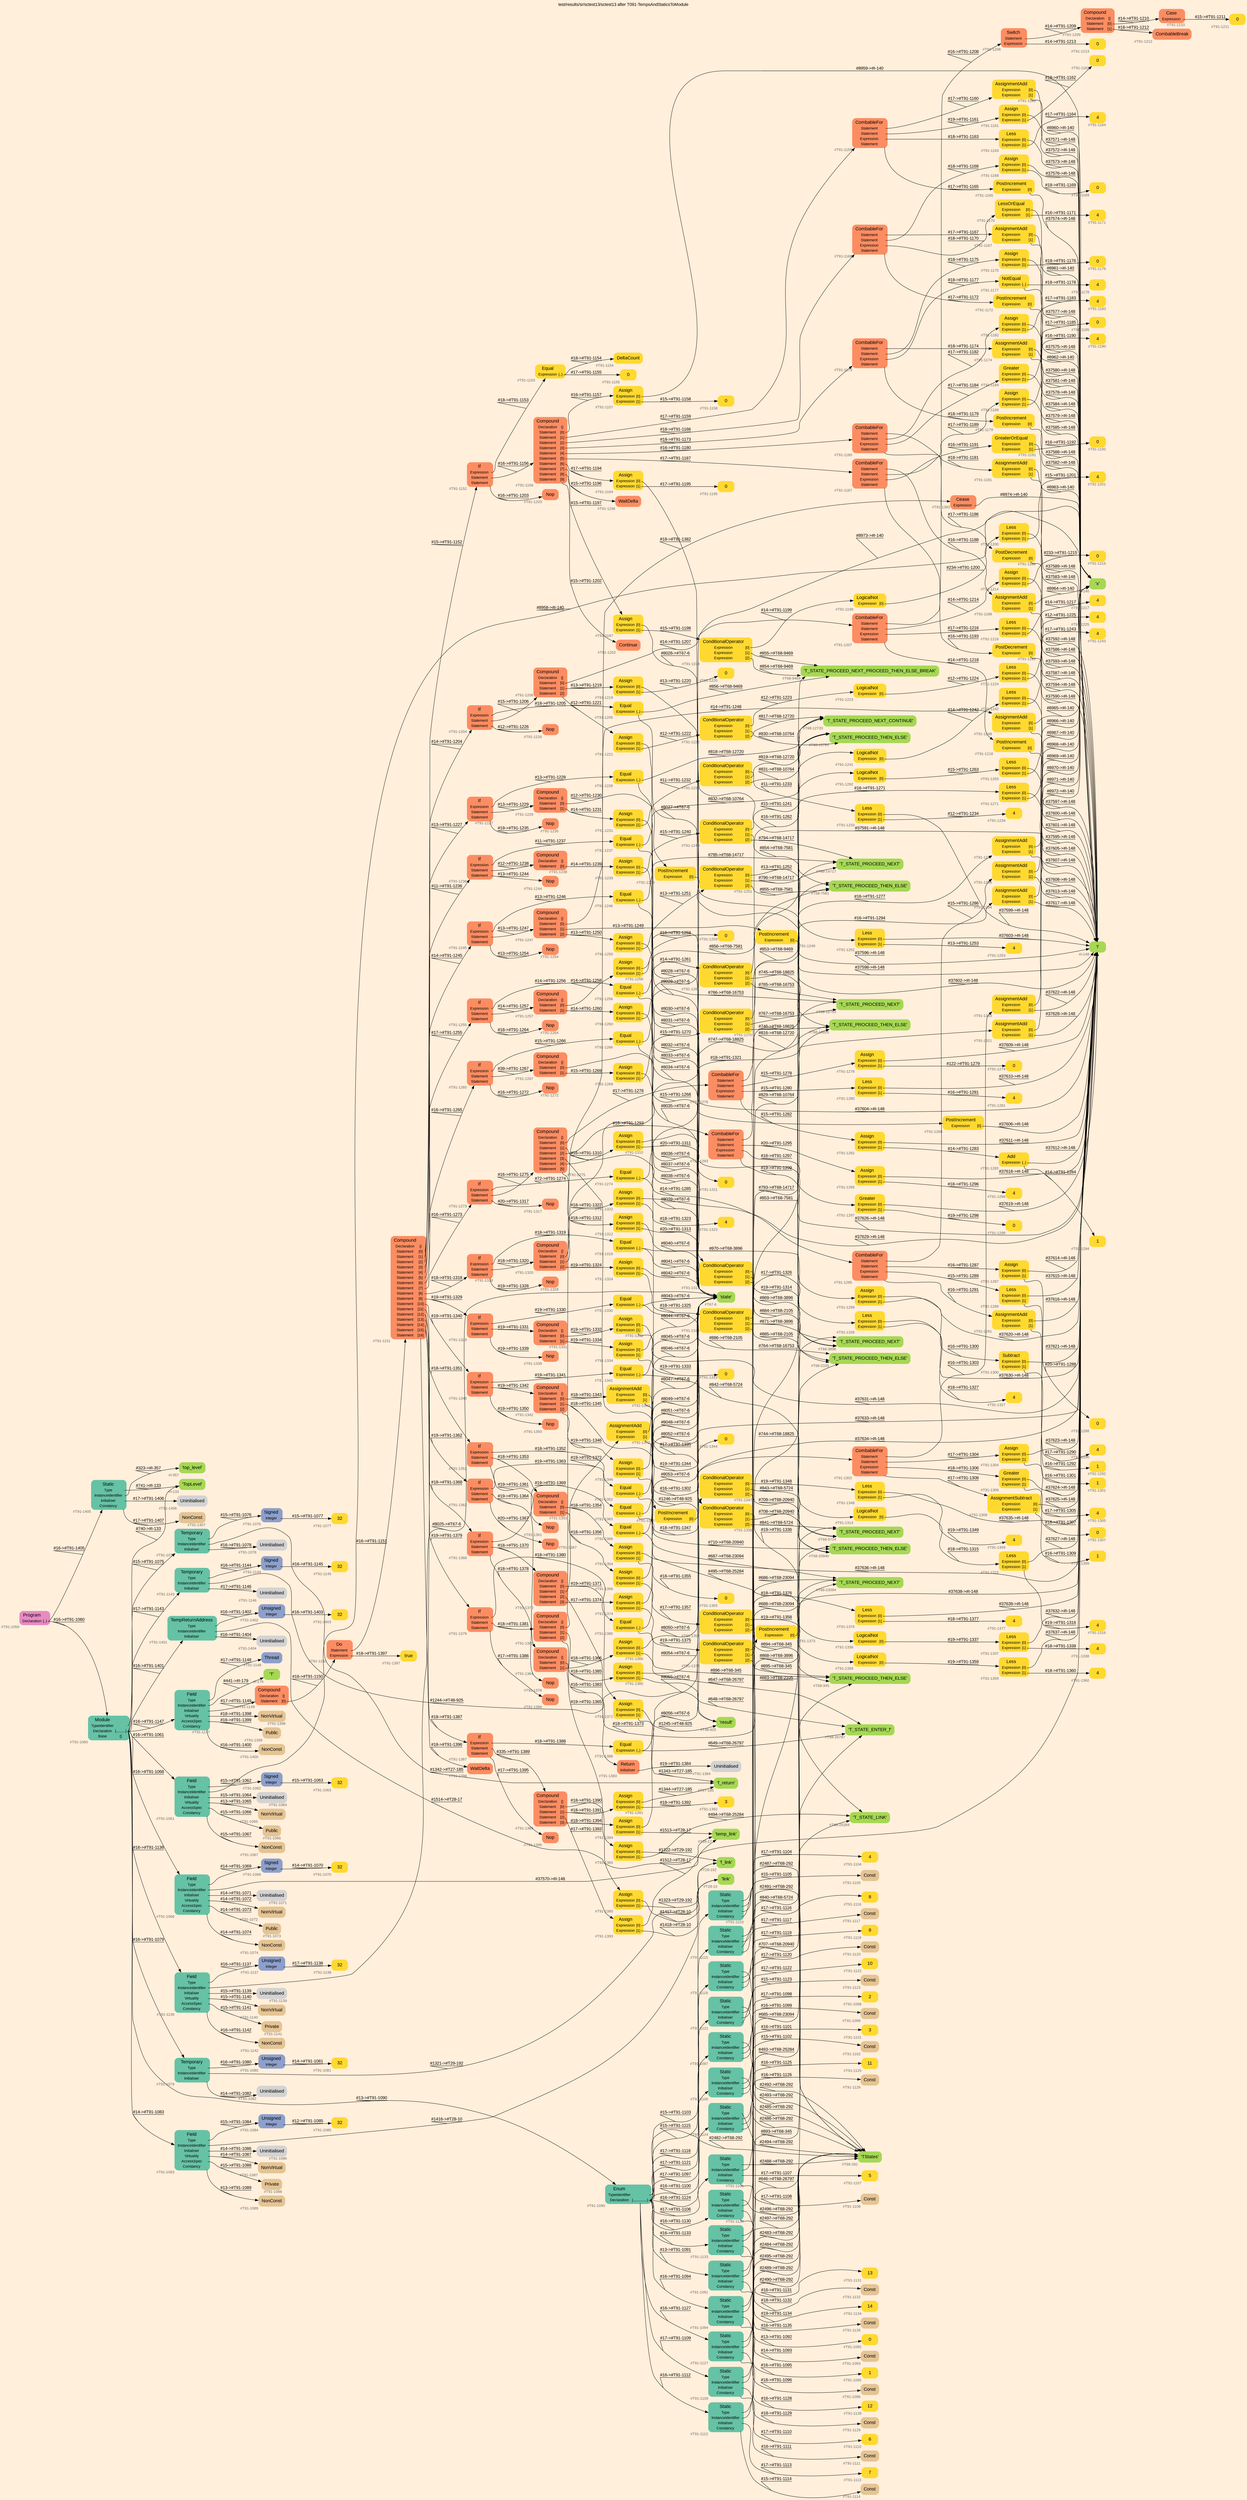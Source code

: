 digraph "test/results/sr/sctest13/sctest13 after T091-TempsAndStaticsToModule" {
label = "test/results/sr/sctest13/sctest13 after T091-TempsAndStaticsToModule"
labelloc = t
graph [
    rankdir = "LR"
    ranksep = 0.3
    bgcolor = antiquewhite1
    color = black
    fontcolor = black
    fontname = "Arial"
];
node [
    fontname = "Arial"
];
edge [
    fontname = "Arial"
];

// -------------------- node figure --------------------
// -------- block #T91-1059 ----------
"#T91-1059" [
    fillcolor = "/set28/4"
    xlabel = "#T91-1059"
    fontsize = "12"
    fontcolor = grey40
    shape = "plaintext"
    label = <<TABLE BORDER="0" CELLBORDER="0" CELLSPACING="0">
     <TR><TD><FONT COLOR="black" POINT-SIZE="15">Program</FONT></TD></TR>
     <TR><TD><FONT COLOR="black" POINT-SIZE="12">Declaration</FONT></TD><TD PORT="port0"><FONT COLOR="black" POINT-SIZE="12">{..}</FONT></TD></TR>
    </TABLE>>
    style = "rounded,filled"
];

// -------- block #T91-1060 ----------
"#T91-1060" [
    fillcolor = "/set28/1"
    xlabel = "#T91-1060"
    fontsize = "12"
    fontcolor = grey40
    shape = "plaintext"
    label = <<TABLE BORDER="0" CELLBORDER="0" CELLSPACING="0">
     <TR><TD><FONT COLOR="black" POINT-SIZE="15">Module</FONT></TD></TR>
     <TR><TD><FONT COLOR="black" POINT-SIZE="12">TypeIdentifier</FONT></TD><TD PORT="port0"></TD></TR>
     <TR><TD><FONT COLOR="black" POINT-SIZE="12">Declaration</FONT></TD><TD PORT="port1"><FONT COLOR="black" POINT-SIZE="12">{..........}</FONT></TD></TR>
     <TR><TD><FONT COLOR="black" POINT-SIZE="12">Base</FONT></TD><TD PORT="port2"><FONT COLOR="black" POINT-SIZE="12">{}</FONT></TD></TR>
    </TABLE>>
    style = "rounded,filled"
];

// -------- block #I-133 ----------
"#I-133" [
    fillcolor = "/set28/5"
    xlabel = "#I-133"
    fontsize = "12"
    fontcolor = grey40
    shape = "plaintext"
    label = <<TABLE BORDER="0" CELLBORDER="0" CELLSPACING="0">
     <TR><TD><FONT COLOR="black" POINT-SIZE="15">'TopLevel'</FONT></TD></TR>
    </TABLE>>
    style = "rounded,filled"
];

// -------- block #T91-1061 ----------
"#T91-1061" [
    fillcolor = "/set28/1"
    xlabel = "#T91-1061"
    fontsize = "12"
    fontcolor = grey40
    shape = "plaintext"
    label = <<TABLE BORDER="0" CELLBORDER="0" CELLSPACING="0">
     <TR><TD><FONT COLOR="black" POINT-SIZE="15">Field</FONT></TD></TR>
     <TR><TD><FONT COLOR="black" POINT-SIZE="12">Type</FONT></TD><TD PORT="port0"></TD></TR>
     <TR><TD><FONT COLOR="black" POINT-SIZE="12">InstanceIdentifier</FONT></TD><TD PORT="port1"></TD></TR>
     <TR><TD><FONT COLOR="black" POINT-SIZE="12">Initialiser</FONT></TD><TD PORT="port2"></TD></TR>
     <TR><TD><FONT COLOR="black" POINT-SIZE="12">Virtuality</FONT></TD><TD PORT="port3"></TD></TR>
     <TR><TD><FONT COLOR="black" POINT-SIZE="12">AccessSpec</FONT></TD><TD PORT="port4"></TD></TR>
     <TR><TD><FONT COLOR="black" POINT-SIZE="12">Constancy</FONT></TD><TD PORT="port5"></TD></TR>
    </TABLE>>
    style = "rounded,filled"
];

// -------- block #T91-1062 ----------
"#T91-1062" [
    fillcolor = "/set28/3"
    xlabel = "#T91-1062"
    fontsize = "12"
    fontcolor = grey40
    shape = "plaintext"
    label = <<TABLE BORDER="0" CELLBORDER="0" CELLSPACING="0">
     <TR><TD><FONT COLOR="black" POINT-SIZE="15">Signed</FONT></TD></TR>
     <TR><TD><FONT COLOR="black" POINT-SIZE="12">Integer</FONT></TD><TD PORT="port0"></TD></TR>
    </TABLE>>
    style = "rounded,filled"
];

// -------- block #T91-1063 ----------
"#T91-1063" [
    fillcolor = "/set28/6"
    xlabel = "#T91-1063"
    fontsize = "12"
    fontcolor = grey40
    shape = "plaintext"
    label = <<TABLE BORDER="0" CELLBORDER="0" CELLSPACING="0">
     <TR><TD><FONT COLOR="black" POINT-SIZE="15">32</FONT></TD></TR>
    </TABLE>>
    style = "rounded,filled"
];

// -------- block #I-140 ----------
"#I-140" [
    fillcolor = "/set28/5"
    xlabel = "#I-140"
    fontsize = "12"
    fontcolor = grey40
    shape = "plaintext"
    label = <<TABLE BORDER="0" CELLBORDER="0" CELLSPACING="0">
     <TR><TD><FONT COLOR="black" POINT-SIZE="15">'x'</FONT></TD></TR>
    </TABLE>>
    style = "rounded,filled"
];

// -------- block #T91-1064 ----------
"#T91-1064" [
    xlabel = "#T91-1064"
    fontsize = "12"
    fontcolor = grey40
    shape = "plaintext"
    label = <<TABLE BORDER="0" CELLBORDER="0" CELLSPACING="0">
     <TR><TD><FONT COLOR="black" POINT-SIZE="15">Uninitialised</FONT></TD></TR>
    </TABLE>>
    style = "rounded,filled"
];

// -------- block #T91-1065 ----------
"#T91-1065" [
    fillcolor = "/set28/7"
    xlabel = "#T91-1065"
    fontsize = "12"
    fontcolor = grey40
    shape = "plaintext"
    label = <<TABLE BORDER="0" CELLBORDER="0" CELLSPACING="0">
     <TR><TD><FONT COLOR="black" POINT-SIZE="15">NonVirtual</FONT></TD></TR>
    </TABLE>>
    style = "rounded,filled"
];

// -------- block #T91-1066 ----------
"#T91-1066" [
    fillcolor = "/set28/7"
    xlabel = "#T91-1066"
    fontsize = "12"
    fontcolor = grey40
    shape = "plaintext"
    label = <<TABLE BORDER="0" CELLBORDER="0" CELLSPACING="0">
     <TR><TD><FONT COLOR="black" POINT-SIZE="15">Public</FONT></TD></TR>
    </TABLE>>
    style = "rounded,filled"
];

// -------- block #T91-1067 ----------
"#T91-1067" [
    fillcolor = "/set28/7"
    xlabel = "#T91-1067"
    fontsize = "12"
    fontcolor = grey40
    shape = "plaintext"
    label = <<TABLE BORDER="0" CELLBORDER="0" CELLSPACING="0">
     <TR><TD><FONT COLOR="black" POINT-SIZE="15">NonConst</FONT></TD></TR>
    </TABLE>>
    style = "rounded,filled"
];

// -------- block #T91-1068 ----------
"#T91-1068" [
    fillcolor = "/set28/1"
    xlabel = "#T91-1068"
    fontsize = "12"
    fontcolor = grey40
    shape = "plaintext"
    label = <<TABLE BORDER="0" CELLBORDER="0" CELLSPACING="0">
     <TR><TD><FONT COLOR="black" POINT-SIZE="15">Field</FONT></TD></TR>
     <TR><TD><FONT COLOR="black" POINT-SIZE="12">Type</FONT></TD><TD PORT="port0"></TD></TR>
     <TR><TD><FONT COLOR="black" POINT-SIZE="12">InstanceIdentifier</FONT></TD><TD PORT="port1"></TD></TR>
     <TR><TD><FONT COLOR="black" POINT-SIZE="12">Initialiser</FONT></TD><TD PORT="port2"></TD></TR>
     <TR><TD><FONT COLOR="black" POINT-SIZE="12">Virtuality</FONT></TD><TD PORT="port3"></TD></TR>
     <TR><TD><FONT COLOR="black" POINT-SIZE="12">AccessSpec</FONT></TD><TD PORT="port4"></TD></TR>
     <TR><TD><FONT COLOR="black" POINT-SIZE="12">Constancy</FONT></TD><TD PORT="port5"></TD></TR>
    </TABLE>>
    style = "rounded,filled"
];

// -------- block #T91-1069 ----------
"#T91-1069" [
    fillcolor = "/set28/3"
    xlabel = "#T91-1069"
    fontsize = "12"
    fontcolor = grey40
    shape = "plaintext"
    label = <<TABLE BORDER="0" CELLBORDER="0" CELLSPACING="0">
     <TR><TD><FONT COLOR="black" POINT-SIZE="15">Signed</FONT></TD></TR>
     <TR><TD><FONT COLOR="black" POINT-SIZE="12">Integer</FONT></TD><TD PORT="port0"></TD></TR>
    </TABLE>>
    style = "rounded,filled"
];

// -------- block #T91-1070 ----------
"#T91-1070" [
    fillcolor = "/set28/6"
    xlabel = "#T91-1070"
    fontsize = "12"
    fontcolor = grey40
    shape = "plaintext"
    label = <<TABLE BORDER="0" CELLBORDER="0" CELLSPACING="0">
     <TR><TD><FONT COLOR="black" POINT-SIZE="15">32</FONT></TD></TR>
    </TABLE>>
    style = "rounded,filled"
];

// -------- block #I-148 ----------
"#I-148" [
    fillcolor = "/set28/5"
    xlabel = "#I-148"
    fontsize = "12"
    fontcolor = grey40
    shape = "plaintext"
    label = <<TABLE BORDER="0" CELLBORDER="0" CELLSPACING="0">
     <TR><TD><FONT COLOR="black" POINT-SIZE="15">'i'</FONT></TD></TR>
    </TABLE>>
    style = "rounded,filled"
];

// -------- block #T91-1071 ----------
"#T91-1071" [
    xlabel = "#T91-1071"
    fontsize = "12"
    fontcolor = grey40
    shape = "plaintext"
    label = <<TABLE BORDER="0" CELLBORDER="0" CELLSPACING="0">
     <TR><TD><FONT COLOR="black" POINT-SIZE="15">Uninitialised</FONT></TD></TR>
    </TABLE>>
    style = "rounded,filled"
];

// -------- block #T91-1072 ----------
"#T91-1072" [
    fillcolor = "/set28/7"
    xlabel = "#T91-1072"
    fontsize = "12"
    fontcolor = grey40
    shape = "plaintext"
    label = <<TABLE BORDER="0" CELLBORDER="0" CELLSPACING="0">
     <TR><TD><FONT COLOR="black" POINT-SIZE="15">NonVirtual</FONT></TD></TR>
    </TABLE>>
    style = "rounded,filled"
];

// -------- block #T91-1073 ----------
"#T91-1073" [
    fillcolor = "/set28/7"
    xlabel = "#T91-1073"
    fontsize = "12"
    fontcolor = grey40
    shape = "plaintext"
    label = <<TABLE BORDER="0" CELLBORDER="0" CELLSPACING="0">
     <TR><TD><FONT COLOR="black" POINT-SIZE="15">Public</FONT></TD></TR>
    </TABLE>>
    style = "rounded,filled"
];

// -------- block #T91-1074 ----------
"#T91-1074" [
    fillcolor = "/set28/7"
    xlabel = "#T91-1074"
    fontsize = "12"
    fontcolor = grey40
    shape = "plaintext"
    label = <<TABLE BORDER="0" CELLBORDER="0" CELLSPACING="0">
     <TR><TD><FONT COLOR="black" POINT-SIZE="15">NonConst</FONT></TD></TR>
    </TABLE>>
    style = "rounded,filled"
];

// -------- block #T91-1075 ----------
"#T91-1075" [
    fillcolor = "/set28/1"
    xlabel = "#T91-1075"
    fontsize = "12"
    fontcolor = grey40
    shape = "plaintext"
    label = <<TABLE BORDER="0" CELLBORDER="0" CELLSPACING="0">
     <TR><TD><FONT COLOR="black" POINT-SIZE="15">Temporary</FONT></TD></TR>
     <TR><TD><FONT COLOR="black" POINT-SIZE="12">Type</FONT></TD><TD PORT="port0"></TD></TR>
     <TR><TD><FONT COLOR="black" POINT-SIZE="12">InstanceIdentifier</FONT></TD><TD PORT="port1"></TD></TR>
     <TR><TD><FONT COLOR="black" POINT-SIZE="12">Initialiser</FONT></TD><TD PORT="port2"></TD></TR>
    </TABLE>>
    style = "rounded,filled"
];

// -------- block #T91-1076 ----------
"#T91-1076" [
    fillcolor = "/set28/3"
    xlabel = "#T91-1076"
    fontsize = "12"
    fontcolor = grey40
    shape = "plaintext"
    label = <<TABLE BORDER="0" CELLBORDER="0" CELLSPACING="0">
     <TR><TD><FONT COLOR="black" POINT-SIZE="15">Signed</FONT></TD></TR>
     <TR><TD><FONT COLOR="black" POINT-SIZE="12">Integer</FONT></TD><TD PORT="port0"></TD></TR>
    </TABLE>>
    style = "rounded,filled"
];

// -------- block #T91-1077 ----------
"#T91-1077" [
    fillcolor = "/set28/6"
    xlabel = "#T91-1077"
    fontsize = "12"
    fontcolor = grey40
    shape = "plaintext"
    label = <<TABLE BORDER="0" CELLBORDER="0" CELLSPACING="0">
     <TR><TD><FONT COLOR="black" POINT-SIZE="15">32</FONT></TD></TR>
    </TABLE>>
    style = "rounded,filled"
];

// -------- block #T27-185 ----------
"#T27-185" [
    fillcolor = "/set28/5"
    xlabel = "#T27-185"
    fontsize = "12"
    fontcolor = grey40
    shape = "plaintext"
    label = <<TABLE BORDER="0" CELLBORDER="0" CELLSPACING="0">
     <TR><TD><FONT COLOR="black" POINT-SIZE="15">'f_return'</FONT></TD></TR>
    </TABLE>>
    style = "rounded,filled"
];

// -------- block #T91-1078 ----------
"#T91-1078" [
    xlabel = "#T91-1078"
    fontsize = "12"
    fontcolor = grey40
    shape = "plaintext"
    label = <<TABLE BORDER="0" CELLBORDER="0" CELLSPACING="0">
     <TR><TD><FONT COLOR="black" POINT-SIZE="15">Uninitialised</FONT></TD></TR>
    </TABLE>>
    style = "rounded,filled"
];

// -------- block #T91-1079 ----------
"#T91-1079" [
    fillcolor = "/set28/1"
    xlabel = "#T91-1079"
    fontsize = "12"
    fontcolor = grey40
    shape = "plaintext"
    label = <<TABLE BORDER="0" CELLBORDER="0" CELLSPACING="0">
     <TR><TD><FONT COLOR="black" POINT-SIZE="15">Temporary</FONT></TD></TR>
     <TR><TD><FONT COLOR="black" POINT-SIZE="12">Type</FONT></TD><TD PORT="port0"></TD></TR>
     <TR><TD><FONT COLOR="black" POINT-SIZE="12">InstanceIdentifier</FONT></TD><TD PORT="port1"></TD></TR>
     <TR><TD><FONT COLOR="black" POINT-SIZE="12">Initialiser</FONT></TD><TD PORT="port2"></TD></TR>
    </TABLE>>
    style = "rounded,filled"
];

// -------- block #T91-1080 ----------
"#T91-1080" [
    fillcolor = "/set28/3"
    xlabel = "#T91-1080"
    fontsize = "12"
    fontcolor = grey40
    shape = "plaintext"
    label = <<TABLE BORDER="0" CELLBORDER="0" CELLSPACING="0">
     <TR><TD><FONT COLOR="black" POINT-SIZE="15">Unsigned</FONT></TD></TR>
     <TR><TD><FONT COLOR="black" POINT-SIZE="12">Integer</FONT></TD><TD PORT="port0"></TD></TR>
    </TABLE>>
    style = "rounded,filled"
];

// -------- block #T91-1081 ----------
"#T91-1081" [
    fillcolor = "/set28/6"
    xlabel = "#T91-1081"
    fontsize = "12"
    fontcolor = grey40
    shape = "plaintext"
    label = <<TABLE BORDER="0" CELLBORDER="0" CELLSPACING="0">
     <TR><TD><FONT COLOR="black" POINT-SIZE="15">32</FONT></TD></TR>
    </TABLE>>
    style = "rounded,filled"
];

// -------- block #T29-192 ----------
"#T29-192" [
    fillcolor = "/set28/5"
    xlabel = "#T29-192"
    fontsize = "12"
    fontcolor = grey40
    shape = "plaintext"
    label = <<TABLE BORDER="0" CELLBORDER="0" CELLSPACING="0">
     <TR><TD><FONT COLOR="black" POINT-SIZE="15">'f_link'</FONT></TD></TR>
    </TABLE>>
    style = "rounded,filled"
];

// -------- block #T91-1082 ----------
"#T91-1082" [
    xlabel = "#T91-1082"
    fontsize = "12"
    fontcolor = grey40
    shape = "plaintext"
    label = <<TABLE BORDER="0" CELLBORDER="0" CELLSPACING="0">
     <TR><TD><FONT COLOR="black" POINT-SIZE="15">Uninitialised</FONT></TD></TR>
    </TABLE>>
    style = "rounded,filled"
];

// -------- block #T91-1083 ----------
"#T91-1083" [
    fillcolor = "/set28/1"
    xlabel = "#T91-1083"
    fontsize = "12"
    fontcolor = grey40
    shape = "plaintext"
    label = <<TABLE BORDER="0" CELLBORDER="0" CELLSPACING="0">
     <TR><TD><FONT COLOR="black" POINT-SIZE="15">Field</FONT></TD></TR>
     <TR><TD><FONT COLOR="black" POINT-SIZE="12">Type</FONT></TD><TD PORT="port0"></TD></TR>
     <TR><TD><FONT COLOR="black" POINT-SIZE="12">InstanceIdentifier</FONT></TD><TD PORT="port1"></TD></TR>
     <TR><TD><FONT COLOR="black" POINT-SIZE="12">Initialiser</FONT></TD><TD PORT="port2"></TD></TR>
     <TR><TD><FONT COLOR="black" POINT-SIZE="12">Virtuality</FONT></TD><TD PORT="port3"></TD></TR>
     <TR><TD><FONT COLOR="black" POINT-SIZE="12">AccessSpec</FONT></TD><TD PORT="port4"></TD></TR>
     <TR><TD><FONT COLOR="black" POINT-SIZE="12">Constancy</FONT></TD><TD PORT="port5"></TD></TR>
    </TABLE>>
    style = "rounded,filled"
];

// -------- block #T91-1084 ----------
"#T91-1084" [
    fillcolor = "/set28/3"
    xlabel = "#T91-1084"
    fontsize = "12"
    fontcolor = grey40
    shape = "plaintext"
    label = <<TABLE BORDER="0" CELLBORDER="0" CELLSPACING="0">
     <TR><TD><FONT COLOR="black" POINT-SIZE="15">Unsigned</FONT></TD></TR>
     <TR><TD><FONT COLOR="black" POINT-SIZE="12">Integer</FONT></TD><TD PORT="port0"></TD></TR>
    </TABLE>>
    style = "rounded,filled"
];

// -------- block #T91-1085 ----------
"#T91-1085" [
    fillcolor = "/set28/6"
    xlabel = "#T91-1085"
    fontsize = "12"
    fontcolor = grey40
    shape = "plaintext"
    label = <<TABLE BORDER="0" CELLBORDER="0" CELLSPACING="0">
     <TR><TD><FONT COLOR="black" POINT-SIZE="15">32</FONT></TD></TR>
    </TABLE>>
    style = "rounded,filled"
];

// -------- block #T28-10 ----------
"#T28-10" [
    fillcolor = "/set28/5"
    xlabel = "#T28-10"
    fontsize = "12"
    fontcolor = grey40
    shape = "plaintext"
    label = <<TABLE BORDER="0" CELLBORDER="0" CELLSPACING="0">
     <TR><TD><FONT COLOR="black" POINT-SIZE="15">'link'</FONT></TD></TR>
    </TABLE>>
    style = "rounded,filled"
];

// -------- block #T91-1086 ----------
"#T91-1086" [
    xlabel = "#T91-1086"
    fontsize = "12"
    fontcolor = grey40
    shape = "plaintext"
    label = <<TABLE BORDER="0" CELLBORDER="0" CELLSPACING="0">
     <TR><TD><FONT COLOR="black" POINT-SIZE="15">Uninitialised</FONT></TD></TR>
    </TABLE>>
    style = "rounded,filled"
];

// -------- block #T91-1087 ----------
"#T91-1087" [
    fillcolor = "/set28/7"
    xlabel = "#T91-1087"
    fontsize = "12"
    fontcolor = grey40
    shape = "plaintext"
    label = <<TABLE BORDER="0" CELLBORDER="0" CELLSPACING="0">
     <TR><TD><FONT COLOR="black" POINT-SIZE="15">NonVirtual</FONT></TD></TR>
    </TABLE>>
    style = "rounded,filled"
];

// -------- block #T91-1088 ----------
"#T91-1088" [
    fillcolor = "/set28/7"
    xlabel = "#T91-1088"
    fontsize = "12"
    fontcolor = grey40
    shape = "plaintext"
    label = <<TABLE BORDER="0" CELLBORDER="0" CELLSPACING="0">
     <TR><TD><FONT COLOR="black" POINT-SIZE="15">Private</FONT></TD></TR>
    </TABLE>>
    style = "rounded,filled"
];

// -------- block #T91-1089 ----------
"#T91-1089" [
    fillcolor = "/set28/7"
    xlabel = "#T91-1089"
    fontsize = "12"
    fontcolor = grey40
    shape = "plaintext"
    label = <<TABLE BORDER="0" CELLBORDER="0" CELLSPACING="0">
     <TR><TD><FONT COLOR="black" POINT-SIZE="15">NonConst</FONT></TD></TR>
    </TABLE>>
    style = "rounded,filled"
];

// -------- block #T91-1090 ----------
"#T91-1090" [
    fillcolor = "/set28/1"
    xlabel = "#T91-1090"
    fontsize = "12"
    fontcolor = grey40
    shape = "plaintext"
    label = <<TABLE BORDER="0" CELLBORDER="0" CELLSPACING="0">
     <TR><TD><FONT COLOR="black" POINT-SIZE="15">Enum</FONT></TD></TR>
     <TR><TD><FONT COLOR="black" POINT-SIZE="12">TypeIdentifier</FONT></TD><TD PORT="port0"></TD></TR>
     <TR><TD><FONT COLOR="black" POINT-SIZE="12">Declaration</FONT></TD><TD PORT="port1"><FONT COLOR="black" POINT-SIZE="12">{...............}</FONT></TD></TR>
    </TABLE>>
    style = "rounded,filled"
];

// -------- block #T68-292 ----------
"#T68-292" [
    fillcolor = "/set28/5"
    xlabel = "#T68-292"
    fontsize = "12"
    fontcolor = grey40
    shape = "plaintext"
    label = <<TABLE BORDER="0" CELLBORDER="0" CELLSPACING="0">
     <TR><TD><FONT COLOR="black" POINT-SIZE="15">'TStates'</FONT></TD></TR>
    </TABLE>>
    style = "rounded,filled"
];

// -------- block #T91-1091 ----------
"#T91-1091" [
    fillcolor = "/set28/1"
    xlabel = "#T91-1091"
    fontsize = "12"
    fontcolor = grey40
    shape = "plaintext"
    label = <<TABLE BORDER="0" CELLBORDER="0" CELLSPACING="0">
     <TR><TD><FONT COLOR="black" POINT-SIZE="15">Static</FONT></TD></TR>
     <TR><TD><FONT COLOR="black" POINT-SIZE="12">Type</FONT></TD><TD PORT="port0"></TD></TR>
     <TR><TD><FONT COLOR="black" POINT-SIZE="12">InstanceIdentifier</FONT></TD><TD PORT="port1"></TD></TR>
     <TR><TD><FONT COLOR="black" POINT-SIZE="12">Initialiser</FONT></TD><TD PORT="port2"></TD></TR>
     <TR><TD><FONT COLOR="black" POINT-SIZE="12">Constancy</FONT></TD><TD PORT="port3"></TD></TR>
    </TABLE>>
    style = "rounded,filled"
];

// -------- block #T68-345 ----------
"#T68-345" [
    fillcolor = "/set28/5"
    xlabel = "#T68-345"
    fontsize = "12"
    fontcolor = grey40
    shape = "plaintext"
    label = <<TABLE BORDER="0" CELLBORDER="0" CELLSPACING="0">
     <TR><TD><FONT COLOR="black" POINT-SIZE="15">'T_STATE_PROCEED_THEN_ELSE'</FONT></TD></TR>
    </TABLE>>
    style = "rounded,filled"
];

// -------- block #T91-1092 ----------
"#T91-1092" [
    fillcolor = "/set28/6"
    xlabel = "#T91-1092"
    fontsize = "12"
    fontcolor = grey40
    shape = "plaintext"
    label = <<TABLE BORDER="0" CELLBORDER="0" CELLSPACING="0">
     <TR><TD><FONT COLOR="black" POINT-SIZE="15">0</FONT></TD></TR>
    </TABLE>>
    style = "rounded,filled"
];

// -------- block #T91-1093 ----------
"#T91-1093" [
    fillcolor = "/set28/7"
    xlabel = "#T91-1093"
    fontsize = "12"
    fontcolor = grey40
    shape = "plaintext"
    label = <<TABLE BORDER="0" CELLBORDER="0" CELLSPACING="0">
     <TR><TD><FONT COLOR="black" POINT-SIZE="15">Const</FONT></TD></TR>
    </TABLE>>
    style = "rounded,filled"
];

// -------- block #T91-1094 ----------
"#T91-1094" [
    fillcolor = "/set28/1"
    xlabel = "#T91-1094"
    fontsize = "12"
    fontcolor = grey40
    shape = "plaintext"
    label = <<TABLE BORDER="0" CELLBORDER="0" CELLSPACING="0">
     <TR><TD><FONT COLOR="black" POINT-SIZE="15">Static</FONT></TD></TR>
     <TR><TD><FONT COLOR="black" POINT-SIZE="12">Type</FONT></TD><TD PORT="port0"></TD></TR>
     <TR><TD><FONT COLOR="black" POINT-SIZE="12">InstanceIdentifier</FONT></TD><TD PORT="port1"></TD></TR>
     <TR><TD><FONT COLOR="black" POINT-SIZE="12">Initialiser</FONT></TD><TD PORT="port2"></TD></TR>
     <TR><TD><FONT COLOR="black" POINT-SIZE="12">Constancy</FONT></TD><TD PORT="port3"></TD></TR>
    </TABLE>>
    style = "rounded,filled"
];

// -------- block #T68-2105 ----------
"#T68-2105" [
    fillcolor = "/set28/5"
    xlabel = "#T68-2105"
    fontsize = "12"
    fontcolor = grey40
    shape = "plaintext"
    label = <<TABLE BORDER="0" CELLBORDER="0" CELLSPACING="0">
     <TR><TD><FONT COLOR="black" POINT-SIZE="15">'T_STATE_PROCEED_THEN_ELSE'</FONT></TD></TR>
    </TABLE>>
    style = "rounded,filled"
];

// -------- block #T91-1095 ----------
"#T91-1095" [
    fillcolor = "/set28/6"
    xlabel = "#T91-1095"
    fontsize = "12"
    fontcolor = grey40
    shape = "plaintext"
    label = <<TABLE BORDER="0" CELLBORDER="0" CELLSPACING="0">
     <TR><TD><FONT COLOR="black" POINT-SIZE="15">1</FONT></TD></TR>
    </TABLE>>
    style = "rounded,filled"
];

// -------- block #T91-1096 ----------
"#T91-1096" [
    fillcolor = "/set28/7"
    xlabel = "#T91-1096"
    fontsize = "12"
    fontcolor = grey40
    shape = "plaintext"
    label = <<TABLE BORDER="0" CELLBORDER="0" CELLSPACING="0">
     <TR><TD><FONT COLOR="black" POINT-SIZE="15">Const</FONT></TD></TR>
    </TABLE>>
    style = "rounded,filled"
];

// -------- block #T91-1097 ----------
"#T91-1097" [
    fillcolor = "/set28/1"
    xlabel = "#T91-1097"
    fontsize = "12"
    fontcolor = grey40
    shape = "plaintext"
    label = <<TABLE BORDER="0" CELLBORDER="0" CELLSPACING="0">
     <TR><TD><FONT COLOR="black" POINT-SIZE="15">Static</FONT></TD></TR>
     <TR><TD><FONT COLOR="black" POINT-SIZE="12">Type</FONT></TD><TD PORT="port0"></TD></TR>
     <TR><TD><FONT COLOR="black" POINT-SIZE="12">InstanceIdentifier</FONT></TD><TD PORT="port1"></TD></TR>
     <TR><TD><FONT COLOR="black" POINT-SIZE="12">Initialiser</FONT></TD><TD PORT="port2"></TD></TR>
     <TR><TD><FONT COLOR="black" POINT-SIZE="12">Constancy</FONT></TD><TD PORT="port3"></TD></TR>
    </TABLE>>
    style = "rounded,filled"
];

// -------- block #T68-3896 ----------
"#T68-3896" [
    fillcolor = "/set28/5"
    xlabel = "#T68-3896"
    fontsize = "12"
    fontcolor = grey40
    shape = "plaintext"
    label = <<TABLE BORDER="0" CELLBORDER="0" CELLSPACING="0">
     <TR><TD><FONT COLOR="black" POINT-SIZE="15">'T_STATE_PROCEED_NEXT'</FONT></TD></TR>
    </TABLE>>
    style = "rounded,filled"
];

// -------- block #T91-1098 ----------
"#T91-1098" [
    fillcolor = "/set28/6"
    xlabel = "#T91-1098"
    fontsize = "12"
    fontcolor = grey40
    shape = "plaintext"
    label = <<TABLE BORDER="0" CELLBORDER="0" CELLSPACING="0">
     <TR><TD><FONT COLOR="black" POINT-SIZE="15">2</FONT></TD></TR>
    </TABLE>>
    style = "rounded,filled"
];

// -------- block #T91-1099 ----------
"#T91-1099" [
    fillcolor = "/set28/7"
    xlabel = "#T91-1099"
    fontsize = "12"
    fontcolor = grey40
    shape = "plaintext"
    label = <<TABLE BORDER="0" CELLBORDER="0" CELLSPACING="0">
     <TR><TD><FONT COLOR="black" POINT-SIZE="15">Const</FONT></TD></TR>
    </TABLE>>
    style = "rounded,filled"
];

// -------- block #T91-1100 ----------
"#T91-1100" [
    fillcolor = "/set28/1"
    xlabel = "#T91-1100"
    fontsize = "12"
    fontcolor = grey40
    shape = "plaintext"
    label = <<TABLE BORDER="0" CELLBORDER="0" CELLSPACING="0">
     <TR><TD><FONT COLOR="black" POINT-SIZE="15">Static</FONT></TD></TR>
     <TR><TD><FONT COLOR="black" POINT-SIZE="12">Type</FONT></TD><TD PORT="port0"></TD></TR>
     <TR><TD><FONT COLOR="black" POINT-SIZE="12">InstanceIdentifier</FONT></TD><TD PORT="port1"></TD></TR>
     <TR><TD><FONT COLOR="black" POINT-SIZE="12">Initialiser</FONT></TD><TD PORT="port2"></TD></TR>
     <TR><TD><FONT COLOR="black" POINT-SIZE="12">Constancy</FONT></TD><TD PORT="port3"></TD></TR>
    </TABLE>>
    style = "rounded,filled"
];

// -------- block #T68-5724 ----------
"#T68-5724" [
    fillcolor = "/set28/5"
    xlabel = "#T68-5724"
    fontsize = "12"
    fontcolor = grey40
    shape = "plaintext"
    label = <<TABLE BORDER="0" CELLBORDER="0" CELLSPACING="0">
     <TR><TD><FONT COLOR="black" POINT-SIZE="15">'T_STATE_PROCEED_NEXT'</FONT></TD></TR>
    </TABLE>>
    style = "rounded,filled"
];

// -------- block #T91-1101 ----------
"#T91-1101" [
    fillcolor = "/set28/6"
    xlabel = "#T91-1101"
    fontsize = "12"
    fontcolor = grey40
    shape = "plaintext"
    label = <<TABLE BORDER="0" CELLBORDER="0" CELLSPACING="0">
     <TR><TD><FONT COLOR="black" POINT-SIZE="15">3</FONT></TD></TR>
    </TABLE>>
    style = "rounded,filled"
];

// -------- block #T91-1102 ----------
"#T91-1102" [
    fillcolor = "/set28/7"
    xlabel = "#T91-1102"
    fontsize = "12"
    fontcolor = grey40
    shape = "plaintext"
    label = <<TABLE BORDER="0" CELLBORDER="0" CELLSPACING="0">
     <TR><TD><FONT COLOR="black" POINT-SIZE="15">Const</FONT></TD></TR>
    </TABLE>>
    style = "rounded,filled"
];

// -------- block #T91-1103 ----------
"#T91-1103" [
    fillcolor = "/set28/1"
    xlabel = "#T91-1103"
    fontsize = "12"
    fontcolor = grey40
    shape = "plaintext"
    label = <<TABLE BORDER="0" CELLBORDER="0" CELLSPACING="0">
     <TR><TD><FONT COLOR="black" POINT-SIZE="15">Static</FONT></TD></TR>
     <TR><TD><FONT COLOR="black" POINT-SIZE="12">Type</FONT></TD><TD PORT="port0"></TD></TR>
     <TR><TD><FONT COLOR="black" POINT-SIZE="12">InstanceIdentifier</FONT></TD><TD PORT="port1"></TD></TR>
     <TR><TD><FONT COLOR="black" POINT-SIZE="12">Initialiser</FONT></TD><TD PORT="port2"></TD></TR>
     <TR><TD><FONT COLOR="black" POINT-SIZE="12">Constancy</FONT></TD><TD PORT="port3"></TD></TR>
    </TABLE>>
    style = "rounded,filled"
];

// -------- block #T68-7581 ----------
"#T68-7581" [
    fillcolor = "/set28/5"
    xlabel = "#T68-7581"
    fontsize = "12"
    fontcolor = grey40
    shape = "plaintext"
    label = <<TABLE BORDER="0" CELLBORDER="0" CELLSPACING="0">
     <TR><TD><FONT COLOR="black" POINT-SIZE="15">'T_STATE_PROCEED_THEN_ELSE'</FONT></TD></TR>
    </TABLE>>
    style = "rounded,filled"
];

// -------- block #T91-1104 ----------
"#T91-1104" [
    fillcolor = "/set28/6"
    xlabel = "#T91-1104"
    fontsize = "12"
    fontcolor = grey40
    shape = "plaintext"
    label = <<TABLE BORDER="0" CELLBORDER="0" CELLSPACING="0">
     <TR><TD><FONT COLOR="black" POINT-SIZE="15">4</FONT></TD></TR>
    </TABLE>>
    style = "rounded,filled"
];

// -------- block #T91-1105 ----------
"#T91-1105" [
    fillcolor = "/set28/7"
    xlabel = "#T91-1105"
    fontsize = "12"
    fontcolor = grey40
    shape = "plaintext"
    label = <<TABLE BORDER="0" CELLBORDER="0" CELLSPACING="0">
     <TR><TD><FONT COLOR="black" POINT-SIZE="15">Const</FONT></TD></TR>
    </TABLE>>
    style = "rounded,filled"
];

// -------- block #T91-1106 ----------
"#T91-1106" [
    fillcolor = "/set28/1"
    xlabel = "#T91-1106"
    fontsize = "12"
    fontcolor = grey40
    shape = "plaintext"
    label = <<TABLE BORDER="0" CELLBORDER="0" CELLSPACING="0">
     <TR><TD><FONT COLOR="black" POINT-SIZE="15">Static</FONT></TD></TR>
     <TR><TD><FONT COLOR="black" POINT-SIZE="12">Type</FONT></TD><TD PORT="port0"></TD></TR>
     <TR><TD><FONT COLOR="black" POINT-SIZE="12">InstanceIdentifier</FONT></TD><TD PORT="port1"></TD></TR>
     <TR><TD><FONT COLOR="black" POINT-SIZE="12">Initialiser</FONT></TD><TD PORT="port2"></TD></TR>
     <TR><TD><FONT COLOR="black" POINT-SIZE="12">Constancy</FONT></TD><TD PORT="port3"></TD></TR>
    </TABLE>>
    style = "rounded,filled"
];

// -------- block #T68-9469 ----------
"#T68-9469" [
    fillcolor = "/set28/5"
    xlabel = "#T68-9469"
    fontsize = "12"
    fontcolor = grey40
    shape = "plaintext"
    label = <<TABLE BORDER="0" CELLBORDER="0" CELLSPACING="0">
     <TR><TD><FONT COLOR="black" POINT-SIZE="15">'T_STATE_PROCEED_NEXT_PROCEED_THEN_ELSE_BREAK'</FONT></TD></TR>
    </TABLE>>
    style = "rounded,filled"
];

// -------- block #T91-1107 ----------
"#T91-1107" [
    fillcolor = "/set28/6"
    xlabel = "#T91-1107"
    fontsize = "12"
    fontcolor = grey40
    shape = "plaintext"
    label = <<TABLE BORDER="0" CELLBORDER="0" CELLSPACING="0">
     <TR><TD><FONT COLOR="black" POINT-SIZE="15">5</FONT></TD></TR>
    </TABLE>>
    style = "rounded,filled"
];

// -------- block #T91-1108 ----------
"#T91-1108" [
    fillcolor = "/set28/7"
    xlabel = "#T91-1108"
    fontsize = "12"
    fontcolor = grey40
    shape = "plaintext"
    label = <<TABLE BORDER="0" CELLBORDER="0" CELLSPACING="0">
     <TR><TD><FONT COLOR="black" POINT-SIZE="15">Const</FONT></TD></TR>
    </TABLE>>
    style = "rounded,filled"
];

// -------- block #T91-1109 ----------
"#T91-1109" [
    fillcolor = "/set28/1"
    xlabel = "#T91-1109"
    fontsize = "12"
    fontcolor = grey40
    shape = "plaintext"
    label = <<TABLE BORDER="0" CELLBORDER="0" CELLSPACING="0">
     <TR><TD><FONT COLOR="black" POINT-SIZE="15">Static</FONT></TD></TR>
     <TR><TD><FONT COLOR="black" POINT-SIZE="12">Type</FONT></TD><TD PORT="port0"></TD></TR>
     <TR><TD><FONT COLOR="black" POINT-SIZE="12">InstanceIdentifier</FONT></TD><TD PORT="port1"></TD></TR>
     <TR><TD><FONT COLOR="black" POINT-SIZE="12">Initialiser</FONT></TD><TD PORT="port2"></TD></TR>
     <TR><TD><FONT COLOR="black" POINT-SIZE="12">Constancy</FONT></TD><TD PORT="port3"></TD></TR>
    </TABLE>>
    style = "rounded,filled"
];

// -------- block #T68-10764 ----------
"#T68-10764" [
    fillcolor = "/set28/5"
    xlabel = "#T68-10764"
    fontsize = "12"
    fontcolor = grey40
    shape = "plaintext"
    label = <<TABLE BORDER="0" CELLBORDER="0" CELLSPACING="0">
     <TR><TD><FONT COLOR="black" POINT-SIZE="15">'T_STATE_PROCEED_THEN_ELSE'</FONT></TD></TR>
    </TABLE>>
    style = "rounded,filled"
];

// -------- block #T91-1110 ----------
"#T91-1110" [
    fillcolor = "/set28/6"
    xlabel = "#T91-1110"
    fontsize = "12"
    fontcolor = grey40
    shape = "plaintext"
    label = <<TABLE BORDER="0" CELLBORDER="0" CELLSPACING="0">
     <TR><TD><FONT COLOR="black" POINT-SIZE="15">6</FONT></TD></TR>
    </TABLE>>
    style = "rounded,filled"
];

// -------- block #T91-1111 ----------
"#T91-1111" [
    fillcolor = "/set28/7"
    xlabel = "#T91-1111"
    fontsize = "12"
    fontcolor = grey40
    shape = "plaintext"
    label = <<TABLE BORDER="0" CELLBORDER="0" CELLSPACING="0">
     <TR><TD><FONT COLOR="black" POINT-SIZE="15">Const</FONT></TD></TR>
    </TABLE>>
    style = "rounded,filled"
];

// -------- block #T91-1112 ----------
"#T91-1112" [
    fillcolor = "/set28/1"
    xlabel = "#T91-1112"
    fontsize = "12"
    fontcolor = grey40
    shape = "plaintext"
    label = <<TABLE BORDER="0" CELLBORDER="0" CELLSPACING="0">
     <TR><TD><FONT COLOR="black" POINT-SIZE="15">Static</FONT></TD></TR>
     <TR><TD><FONT COLOR="black" POINT-SIZE="12">Type</FONT></TD><TD PORT="port0"></TD></TR>
     <TR><TD><FONT COLOR="black" POINT-SIZE="12">InstanceIdentifier</FONT></TD><TD PORT="port1"></TD></TR>
     <TR><TD><FONT COLOR="black" POINT-SIZE="12">Initialiser</FONT></TD><TD PORT="port2"></TD></TR>
     <TR><TD><FONT COLOR="black" POINT-SIZE="12">Constancy</FONT></TD><TD PORT="port3"></TD></TR>
    </TABLE>>
    style = "rounded,filled"
];

// -------- block #T68-12720 ----------
"#T68-12720" [
    fillcolor = "/set28/5"
    xlabel = "#T68-12720"
    fontsize = "12"
    fontcolor = grey40
    shape = "plaintext"
    label = <<TABLE BORDER="0" CELLBORDER="0" CELLSPACING="0">
     <TR><TD><FONT COLOR="black" POINT-SIZE="15">'T_STATE_PROCEED_NEXT_CONTINUE'</FONT></TD></TR>
    </TABLE>>
    style = "rounded,filled"
];

// -------- block #T91-1113 ----------
"#T91-1113" [
    fillcolor = "/set28/6"
    xlabel = "#T91-1113"
    fontsize = "12"
    fontcolor = grey40
    shape = "plaintext"
    label = <<TABLE BORDER="0" CELLBORDER="0" CELLSPACING="0">
     <TR><TD><FONT COLOR="black" POINT-SIZE="15">7</FONT></TD></TR>
    </TABLE>>
    style = "rounded,filled"
];

// -------- block #T91-1114 ----------
"#T91-1114" [
    fillcolor = "/set28/7"
    xlabel = "#T91-1114"
    fontsize = "12"
    fontcolor = grey40
    shape = "plaintext"
    label = <<TABLE BORDER="0" CELLBORDER="0" CELLSPACING="0">
     <TR><TD><FONT COLOR="black" POINT-SIZE="15">Const</FONT></TD></TR>
    </TABLE>>
    style = "rounded,filled"
];

// -------- block #T91-1115 ----------
"#T91-1115" [
    fillcolor = "/set28/1"
    xlabel = "#T91-1115"
    fontsize = "12"
    fontcolor = grey40
    shape = "plaintext"
    label = <<TABLE BORDER="0" CELLBORDER="0" CELLSPACING="0">
     <TR><TD><FONT COLOR="black" POINT-SIZE="15">Static</FONT></TD></TR>
     <TR><TD><FONT COLOR="black" POINT-SIZE="12">Type</FONT></TD><TD PORT="port0"></TD></TR>
     <TR><TD><FONT COLOR="black" POINT-SIZE="12">InstanceIdentifier</FONT></TD><TD PORT="port1"></TD></TR>
     <TR><TD><FONT COLOR="black" POINT-SIZE="12">Initialiser</FONT></TD><TD PORT="port2"></TD></TR>
     <TR><TD><FONT COLOR="black" POINT-SIZE="12">Constancy</FONT></TD><TD PORT="port3"></TD></TR>
    </TABLE>>
    style = "rounded,filled"
];

// -------- block #T68-14717 ----------
"#T68-14717" [
    fillcolor = "/set28/5"
    xlabel = "#T68-14717"
    fontsize = "12"
    fontcolor = grey40
    shape = "plaintext"
    label = <<TABLE BORDER="0" CELLBORDER="0" CELLSPACING="0">
     <TR><TD><FONT COLOR="black" POINT-SIZE="15">'T_STATE_PROCEED_NEXT'</FONT></TD></TR>
    </TABLE>>
    style = "rounded,filled"
];

// -------- block #T91-1116 ----------
"#T91-1116" [
    fillcolor = "/set28/6"
    xlabel = "#T91-1116"
    fontsize = "12"
    fontcolor = grey40
    shape = "plaintext"
    label = <<TABLE BORDER="0" CELLBORDER="0" CELLSPACING="0">
     <TR><TD><FONT COLOR="black" POINT-SIZE="15">8</FONT></TD></TR>
    </TABLE>>
    style = "rounded,filled"
];

// -------- block #T91-1117 ----------
"#T91-1117" [
    fillcolor = "/set28/7"
    xlabel = "#T91-1117"
    fontsize = "12"
    fontcolor = grey40
    shape = "plaintext"
    label = <<TABLE BORDER="0" CELLBORDER="0" CELLSPACING="0">
     <TR><TD><FONT COLOR="black" POINT-SIZE="15">Const</FONT></TD></TR>
    </TABLE>>
    style = "rounded,filled"
];

// -------- block #T91-1118 ----------
"#T91-1118" [
    fillcolor = "/set28/1"
    xlabel = "#T91-1118"
    fontsize = "12"
    fontcolor = grey40
    shape = "plaintext"
    label = <<TABLE BORDER="0" CELLBORDER="0" CELLSPACING="0">
     <TR><TD><FONT COLOR="black" POINT-SIZE="15">Static</FONT></TD></TR>
     <TR><TD><FONT COLOR="black" POINT-SIZE="12">Type</FONT></TD><TD PORT="port0"></TD></TR>
     <TR><TD><FONT COLOR="black" POINT-SIZE="12">InstanceIdentifier</FONT></TD><TD PORT="port1"></TD></TR>
     <TR><TD><FONT COLOR="black" POINT-SIZE="12">Initialiser</FONT></TD><TD PORT="port2"></TD></TR>
     <TR><TD><FONT COLOR="black" POINT-SIZE="12">Constancy</FONT></TD><TD PORT="port3"></TD></TR>
    </TABLE>>
    style = "rounded,filled"
];

// -------- block #T68-16753 ----------
"#T68-16753" [
    fillcolor = "/set28/5"
    xlabel = "#T68-16753"
    fontsize = "12"
    fontcolor = grey40
    shape = "plaintext"
    label = <<TABLE BORDER="0" CELLBORDER="0" CELLSPACING="0">
     <TR><TD><FONT COLOR="black" POINT-SIZE="15">'T_STATE_PROCEED_NEXT'</FONT></TD></TR>
    </TABLE>>
    style = "rounded,filled"
];

// -------- block #T91-1119 ----------
"#T91-1119" [
    fillcolor = "/set28/6"
    xlabel = "#T91-1119"
    fontsize = "12"
    fontcolor = grey40
    shape = "plaintext"
    label = <<TABLE BORDER="0" CELLBORDER="0" CELLSPACING="0">
     <TR><TD><FONT COLOR="black" POINT-SIZE="15">9</FONT></TD></TR>
    </TABLE>>
    style = "rounded,filled"
];

// -------- block #T91-1120 ----------
"#T91-1120" [
    fillcolor = "/set28/7"
    xlabel = "#T91-1120"
    fontsize = "12"
    fontcolor = grey40
    shape = "plaintext"
    label = <<TABLE BORDER="0" CELLBORDER="0" CELLSPACING="0">
     <TR><TD><FONT COLOR="black" POINT-SIZE="15">Const</FONT></TD></TR>
    </TABLE>>
    style = "rounded,filled"
];

// -------- block #T91-1121 ----------
"#T91-1121" [
    fillcolor = "/set28/1"
    xlabel = "#T91-1121"
    fontsize = "12"
    fontcolor = grey40
    shape = "plaintext"
    label = <<TABLE BORDER="0" CELLBORDER="0" CELLSPACING="0">
     <TR><TD><FONT COLOR="black" POINT-SIZE="15">Static</FONT></TD></TR>
     <TR><TD><FONT COLOR="black" POINT-SIZE="12">Type</FONT></TD><TD PORT="port0"></TD></TR>
     <TR><TD><FONT COLOR="black" POINT-SIZE="12">InstanceIdentifier</FONT></TD><TD PORT="port1"></TD></TR>
     <TR><TD><FONT COLOR="black" POINT-SIZE="12">Initialiser</FONT></TD><TD PORT="port2"></TD></TR>
     <TR><TD><FONT COLOR="black" POINT-SIZE="12">Constancy</FONT></TD><TD PORT="port3"></TD></TR>
    </TABLE>>
    style = "rounded,filled"
];

// -------- block #T68-18825 ----------
"#T68-18825" [
    fillcolor = "/set28/5"
    xlabel = "#T68-18825"
    fontsize = "12"
    fontcolor = grey40
    shape = "plaintext"
    label = <<TABLE BORDER="0" CELLBORDER="0" CELLSPACING="0">
     <TR><TD><FONT COLOR="black" POINT-SIZE="15">'T_STATE_PROCEED_THEN_ELSE'</FONT></TD></TR>
    </TABLE>>
    style = "rounded,filled"
];

// -------- block #T91-1122 ----------
"#T91-1122" [
    fillcolor = "/set28/6"
    xlabel = "#T91-1122"
    fontsize = "12"
    fontcolor = grey40
    shape = "plaintext"
    label = <<TABLE BORDER="0" CELLBORDER="0" CELLSPACING="0">
     <TR><TD><FONT COLOR="black" POINT-SIZE="15">10</FONT></TD></TR>
    </TABLE>>
    style = "rounded,filled"
];

// -------- block #T91-1123 ----------
"#T91-1123" [
    fillcolor = "/set28/7"
    xlabel = "#T91-1123"
    fontsize = "12"
    fontcolor = grey40
    shape = "plaintext"
    label = <<TABLE BORDER="0" CELLBORDER="0" CELLSPACING="0">
     <TR><TD><FONT COLOR="black" POINT-SIZE="15">Const</FONT></TD></TR>
    </TABLE>>
    style = "rounded,filled"
];

// -------- block #T91-1124 ----------
"#T91-1124" [
    fillcolor = "/set28/1"
    xlabel = "#T91-1124"
    fontsize = "12"
    fontcolor = grey40
    shape = "plaintext"
    label = <<TABLE BORDER="0" CELLBORDER="0" CELLSPACING="0">
     <TR><TD><FONT COLOR="black" POINT-SIZE="15">Static</FONT></TD></TR>
     <TR><TD><FONT COLOR="black" POINT-SIZE="12">Type</FONT></TD><TD PORT="port0"></TD></TR>
     <TR><TD><FONT COLOR="black" POINT-SIZE="12">InstanceIdentifier</FONT></TD><TD PORT="port1"></TD></TR>
     <TR><TD><FONT COLOR="black" POINT-SIZE="12">Initialiser</FONT></TD><TD PORT="port2"></TD></TR>
     <TR><TD><FONT COLOR="black" POINT-SIZE="12">Constancy</FONT></TD><TD PORT="port3"></TD></TR>
    </TABLE>>
    style = "rounded,filled"
];

// -------- block #T68-20940 ----------
"#T68-20940" [
    fillcolor = "/set28/5"
    xlabel = "#T68-20940"
    fontsize = "12"
    fontcolor = grey40
    shape = "plaintext"
    label = <<TABLE BORDER="0" CELLBORDER="0" CELLSPACING="0">
     <TR><TD><FONT COLOR="black" POINT-SIZE="15">'T_STATE_PROCEED_THEN_ELSE'</FONT></TD></TR>
    </TABLE>>
    style = "rounded,filled"
];

// -------- block #T91-1125 ----------
"#T91-1125" [
    fillcolor = "/set28/6"
    xlabel = "#T91-1125"
    fontsize = "12"
    fontcolor = grey40
    shape = "plaintext"
    label = <<TABLE BORDER="0" CELLBORDER="0" CELLSPACING="0">
     <TR><TD><FONT COLOR="black" POINT-SIZE="15">11</FONT></TD></TR>
    </TABLE>>
    style = "rounded,filled"
];

// -------- block #T91-1126 ----------
"#T91-1126" [
    fillcolor = "/set28/7"
    xlabel = "#T91-1126"
    fontsize = "12"
    fontcolor = grey40
    shape = "plaintext"
    label = <<TABLE BORDER="0" CELLBORDER="0" CELLSPACING="0">
     <TR><TD><FONT COLOR="black" POINT-SIZE="15">Const</FONT></TD></TR>
    </TABLE>>
    style = "rounded,filled"
];

// -------- block #T91-1127 ----------
"#T91-1127" [
    fillcolor = "/set28/1"
    xlabel = "#T91-1127"
    fontsize = "12"
    fontcolor = grey40
    shape = "plaintext"
    label = <<TABLE BORDER="0" CELLBORDER="0" CELLSPACING="0">
     <TR><TD><FONT COLOR="black" POINT-SIZE="15">Static</FONT></TD></TR>
     <TR><TD><FONT COLOR="black" POINT-SIZE="12">Type</FONT></TD><TD PORT="port0"></TD></TR>
     <TR><TD><FONT COLOR="black" POINT-SIZE="12">InstanceIdentifier</FONT></TD><TD PORT="port1"></TD></TR>
     <TR><TD><FONT COLOR="black" POINT-SIZE="12">Initialiser</FONT></TD><TD PORT="port2"></TD></TR>
     <TR><TD><FONT COLOR="black" POINT-SIZE="12">Constancy</FONT></TD><TD PORT="port3"></TD></TR>
    </TABLE>>
    style = "rounded,filled"
];

// -------- block #T68-23094 ----------
"#T68-23094" [
    fillcolor = "/set28/5"
    xlabel = "#T68-23094"
    fontsize = "12"
    fontcolor = grey40
    shape = "plaintext"
    label = <<TABLE BORDER="0" CELLBORDER="0" CELLSPACING="0">
     <TR><TD><FONT COLOR="black" POINT-SIZE="15">'T_STATE_PROCEED_NEXT'</FONT></TD></TR>
    </TABLE>>
    style = "rounded,filled"
];

// -------- block #T91-1128 ----------
"#T91-1128" [
    fillcolor = "/set28/6"
    xlabel = "#T91-1128"
    fontsize = "12"
    fontcolor = grey40
    shape = "plaintext"
    label = <<TABLE BORDER="0" CELLBORDER="0" CELLSPACING="0">
     <TR><TD><FONT COLOR="black" POINT-SIZE="15">12</FONT></TD></TR>
    </TABLE>>
    style = "rounded,filled"
];

// -------- block #T91-1129 ----------
"#T91-1129" [
    fillcolor = "/set28/7"
    xlabel = "#T91-1129"
    fontsize = "12"
    fontcolor = grey40
    shape = "plaintext"
    label = <<TABLE BORDER="0" CELLBORDER="0" CELLSPACING="0">
     <TR><TD><FONT COLOR="black" POINT-SIZE="15">Const</FONT></TD></TR>
    </TABLE>>
    style = "rounded,filled"
];

// -------- block #T91-1130 ----------
"#T91-1130" [
    fillcolor = "/set28/1"
    xlabel = "#T91-1130"
    fontsize = "12"
    fontcolor = grey40
    shape = "plaintext"
    label = <<TABLE BORDER="0" CELLBORDER="0" CELLSPACING="0">
     <TR><TD><FONT COLOR="black" POINT-SIZE="15">Static</FONT></TD></TR>
     <TR><TD><FONT COLOR="black" POINT-SIZE="12">Type</FONT></TD><TD PORT="port0"></TD></TR>
     <TR><TD><FONT COLOR="black" POINT-SIZE="12">InstanceIdentifier</FONT></TD><TD PORT="port1"></TD></TR>
     <TR><TD><FONT COLOR="black" POINT-SIZE="12">Initialiser</FONT></TD><TD PORT="port2"></TD></TR>
     <TR><TD><FONT COLOR="black" POINT-SIZE="12">Constancy</FONT></TD><TD PORT="port3"></TD></TR>
    </TABLE>>
    style = "rounded,filled"
];

// -------- block #T68-25284 ----------
"#T68-25284" [
    fillcolor = "/set28/5"
    xlabel = "#T68-25284"
    fontsize = "12"
    fontcolor = grey40
    shape = "plaintext"
    label = <<TABLE BORDER="0" CELLBORDER="0" CELLSPACING="0">
     <TR><TD><FONT COLOR="black" POINT-SIZE="15">'T_STATE_LINK'</FONT></TD></TR>
    </TABLE>>
    style = "rounded,filled"
];

// -------- block #T91-1131 ----------
"#T91-1131" [
    fillcolor = "/set28/6"
    xlabel = "#T91-1131"
    fontsize = "12"
    fontcolor = grey40
    shape = "plaintext"
    label = <<TABLE BORDER="0" CELLBORDER="0" CELLSPACING="0">
     <TR><TD><FONT COLOR="black" POINT-SIZE="15">13</FONT></TD></TR>
    </TABLE>>
    style = "rounded,filled"
];

// -------- block #T91-1132 ----------
"#T91-1132" [
    fillcolor = "/set28/7"
    xlabel = "#T91-1132"
    fontsize = "12"
    fontcolor = grey40
    shape = "plaintext"
    label = <<TABLE BORDER="0" CELLBORDER="0" CELLSPACING="0">
     <TR><TD><FONT COLOR="black" POINT-SIZE="15">Const</FONT></TD></TR>
    </TABLE>>
    style = "rounded,filled"
];

// -------- block #T91-1133 ----------
"#T91-1133" [
    fillcolor = "/set28/1"
    xlabel = "#T91-1133"
    fontsize = "12"
    fontcolor = grey40
    shape = "plaintext"
    label = <<TABLE BORDER="0" CELLBORDER="0" CELLSPACING="0">
     <TR><TD><FONT COLOR="black" POINT-SIZE="15">Static</FONT></TD></TR>
     <TR><TD><FONT COLOR="black" POINT-SIZE="12">Type</FONT></TD><TD PORT="port0"></TD></TR>
     <TR><TD><FONT COLOR="black" POINT-SIZE="12">InstanceIdentifier</FONT></TD><TD PORT="port1"></TD></TR>
     <TR><TD><FONT COLOR="black" POINT-SIZE="12">Initialiser</FONT></TD><TD PORT="port2"></TD></TR>
     <TR><TD><FONT COLOR="black" POINT-SIZE="12">Constancy</FONT></TD><TD PORT="port3"></TD></TR>
    </TABLE>>
    style = "rounded,filled"
];

// -------- block #T68-26797 ----------
"#T68-26797" [
    fillcolor = "/set28/5"
    xlabel = "#T68-26797"
    fontsize = "12"
    fontcolor = grey40
    shape = "plaintext"
    label = <<TABLE BORDER="0" CELLBORDER="0" CELLSPACING="0">
     <TR><TD><FONT COLOR="black" POINT-SIZE="15">'T_STATE_ENTER_f'</FONT></TD></TR>
    </TABLE>>
    style = "rounded,filled"
];

// -------- block #T91-1134 ----------
"#T91-1134" [
    fillcolor = "/set28/6"
    xlabel = "#T91-1134"
    fontsize = "12"
    fontcolor = grey40
    shape = "plaintext"
    label = <<TABLE BORDER="0" CELLBORDER="0" CELLSPACING="0">
     <TR><TD><FONT COLOR="black" POINT-SIZE="15">14</FONT></TD></TR>
    </TABLE>>
    style = "rounded,filled"
];

// -------- block #T91-1135 ----------
"#T91-1135" [
    fillcolor = "/set28/7"
    xlabel = "#T91-1135"
    fontsize = "12"
    fontcolor = grey40
    shape = "plaintext"
    label = <<TABLE BORDER="0" CELLBORDER="0" CELLSPACING="0">
     <TR><TD><FONT COLOR="black" POINT-SIZE="15">Const</FONT></TD></TR>
    </TABLE>>
    style = "rounded,filled"
];

// -------- block #T91-1136 ----------
"#T91-1136" [
    fillcolor = "/set28/1"
    xlabel = "#T91-1136"
    fontsize = "12"
    fontcolor = grey40
    shape = "plaintext"
    label = <<TABLE BORDER="0" CELLBORDER="0" CELLSPACING="0">
     <TR><TD><FONT COLOR="black" POINT-SIZE="15">Field</FONT></TD></TR>
     <TR><TD><FONT COLOR="black" POINT-SIZE="12">Type</FONT></TD><TD PORT="port0"></TD></TR>
     <TR><TD><FONT COLOR="black" POINT-SIZE="12">InstanceIdentifier</FONT></TD><TD PORT="port1"></TD></TR>
     <TR><TD><FONT COLOR="black" POINT-SIZE="12">Initialiser</FONT></TD><TD PORT="port2"></TD></TR>
     <TR><TD><FONT COLOR="black" POINT-SIZE="12">Virtuality</FONT></TD><TD PORT="port3"></TD></TR>
     <TR><TD><FONT COLOR="black" POINT-SIZE="12">AccessSpec</FONT></TD><TD PORT="port4"></TD></TR>
     <TR><TD><FONT COLOR="black" POINT-SIZE="12">Constancy</FONT></TD><TD PORT="port5"></TD></TR>
    </TABLE>>
    style = "rounded,filled"
];

// -------- block #T91-1137 ----------
"#T91-1137" [
    fillcolor = "/set28/3"
    xlabel = "#T91-1137"
    fontsize = "12"
    fontcolor = grey40
    shape = "plaintext"
    label = <<TABLE BORDER="0" CELLBORDER="0" CELLSPACING="0">
     <TR><TD><FONT COLOR="black" POINT-SIZE="15">Unsigned</FONT></TD></TR>
     <TR><TD><FONT COLOR="black" POINT-SIZE="12">Integer</FONT></TD><TD PORT="port0"></TD></TR>
    </TABLE>>
    style = "rounded,filled"
];

// -------- block #T91-1138 ----------
"#T91-1138" [
    fillcolor = "/set28/6"
    xlabel = "#T91-1138"
    fontsize = "12"
    fontcolor = grey40
    shape = "plaintext"
    label = <<TABLE BORDER="0" CELLBORDER="0" CELLSPACING="0">
     <TR><TD><FONT COLOR="black" POINT-SIZE="15">32</FONT></TD></TR>
    </TABLE>>
    style = "rounded,filled"
];

// -------- block #T67-6 ----------
"#T67-6" [
    fillcolor = "/set28/5"
    xlabel = "#T67-6"
    fontsize = "12"
    fontcolor = grey40
    shape = "plaintext"
    label = <<TABLE BORDER="0" CELLBORDER="0" CELLSPACING="0">
     <TR><TD><FONT COLOR="black" POINT-SIZE="15">'state'</FONT></TD></TR>
    </TABLE>>
    style = "rounded,filled"
];

// -------- block #T91-1139 ----------
"#T91-1139" [
    xlabel = "#T91-1139"
    fontsize = "12"
    fontcolor = grey40
    shape = "plaintext"
    label = <<TABLE BORDER="0" CELLBORDER="0" CELLSPACING="0">
     <TR><TD><FONT COLOR="black" POINT-SIZE="15">Uninitialised</FONT></TD></TR>
    </TABLE>>
    style = "rounded,filled"
];

// -------- block #T91-1140 ----------
"#T91-1140" [
    fillcolor = "/set28/7"
    xlabel = "#T91-1140"
    fontsize = "12"
    fontcolor = grey40
    shape = "plaintext"
    label = <<TABLE BORDER="0" CELLBORDER="0" CELLSPACING="0">
     <TR><TD><FONT COLOR="black" POINT-SIZE="15">NonVirtual</FONT></TD></TR>
    </TABLE>>
    style = "rounded,filled"
];

// -------- block #T91-1141 ----------
"#T91-1141" [
    fillcolor = "/set28/7"
    xlabel = "#T91-1141"
    fontsize = "12"
    fontcolor = grey40
    shape = "plaintext"
    label = <<TABLE BORDER="0" CELLBORDER="0" CELLSPACING="0">
     <TR><TD><FONT COLOR="black" POINT-SIZE="15">Private</FONT></TD></TR>
    </TABLE>>
    style = "rounded,filled"
];

// -------- block #T91-1142 ----------
"#T91-1142" [
    fillcolor = "/set28/7"
    xlabel = "#T91-1142"
    fontsize = "12"
    fontcolor = grey40
    shape = "plaintext"
    label = <<TABLE BORDER="0" CELLBORDER="0" CELLSPACING="0">
     <TR><TD><FONT COLOR="black" POINT-SIZE="15">NonConst</FONT></TD></TR>
    </TABLE>>
    style = "rounded,filled"
];

// -------- block #T91-1143 ----------
"#T91-1143" [
    fillcolor = "/set28/1"
    xlabel = "#T91-1143"
    fontsize = "12"
    fontcolor = grey40
    shape = "plaintext"
    label = <<TABLE BORDER="0" CELLBORDER="0" CELLSPACING="0">
     <TR><TD><FONT COLOR="black" POINT-SIZE="15">Temporary</FONT></TD></TR>
     <TR><TD><FONT COLOR="black" POINT-SIZE="12">Type</FONT></TD><TD PORT="port0"></TD></TR>
     <TR><TD><FONT COLOR="black" POINT-SIZE="12">InstanceIdentifier</FONT></TD><TD PORT="port1"></TD></TR>
     <TR><TD><FONT COLOR="black" POINT-SIZE="12">Initialiser</FONT></TD><TD PORT="port2"></TD></TR>
    </TABLE>>
    style = "rounded,filled"
];

// -------- block #T91-1144 ----------
"#T91-1144" [
    fillcolor = "/set28/3"
    xlabel = "#T91-1144"
    fontsize = "12"
    fontcolor = grey40
    shape = "plaintext"
    label = <<TABLE BORDER="0" CELLBORDER="0" CELLSPACING="0">
     <TR><TD><FONT COLOR="black" POINT-SIZE="15">Signed</FONT></TD></TR>
     <TR><TD><FONT COLOR="black" POINT-SIZE="12">Integer</FONT></TD><TD PORT="port0"></TD></TR>
    </TABLE>>
    style = "rounded,filled"
];

// -------- block #T91-1145 ----------
"#T91-1145" [
    fillcolor = "/set28/6"
    xlabel = "#T91-1145"
    fontsize = "12"
    fontcolor = grey40
    shape = "plaintext"
    label = <<TABLE BORDER="0" CELLBORDER="0" CELLSPACING="0">
     <TR><TD><FONT COLOR="black" POINT-SIZE="15">32</FONT></TD></TR>
    </TABLE>>
    style = "rounded,filled"
];

// -------- block #T48-925 ----------
"#T48-925" [
    fillcolor = "/set28/5"
    xlabel = "#T48-925"
    fontsize = "12"
    fontcolor = grey40
    shape = "plaintext"
    label = <<TABLE BORDER="0" CELLBORDER="0" CELLSPACING="0">
     <TR><TD><FONT COLOR="black" POINT-SIZE="15">'result'</FONT></TD></TR>
    </TABLE>>
    style = "rounded,filled"
];

// -------- block #T91-1146 ----------
"#T91-1146" [
    xlabel = "#T91-1146"
    fontsize = "12"
    fontcolor = grey40
    shape = "plaintext"
    label = <<TABLE BORDER="0" CELLBORDER="0" CELLSPACING="0">
     <TR><TD><FONT COLOR="black" POINT-SIZE="15">Uninitialised</FONT></TD></TR>
    </TABLE>>
    style = "rounded,filled"
];

// -------- block #T91-1147 ----------
"#T91-1147" [
    fillcolor = "/set28/1"
    xlabel = "#T91-1147"
    fontsize = "12"
    fontcolor = grey40
    shape = "plaintext"
    label = <<TABLE BORDER="0" CELLBORDER="0" CELLSPACING="0">
     <TR><TD><FONT COLOR="black" POINT-SIZE="15">Field</FONT></TD></TR>
     <TR><TD><FONT COLOR="black" POINT-SIZE="12">Type</FONT></TD><TD PORT="port0"></TD></TR>
     <TR><TD><FONT COLOR="black" POINT-SIZE="12">InstanceIdentifier</FONT></TD><TD PORT="port1"></TD></TR>
     <TR><TD><FONT COLOR="black" POINT-SIZE="12">Initialiser</FONT></TD><TD PORT="port2"></TD></TR>
     <TR><TD><FONT COLOR="black" POINT-SIZE="12">Virtuality</FONT></TD><TD PORT="port3"></TD></TR>
     <TR><TD><FONT COLOR="black" POINT-SIZE="12">AccessSpec</FONT></TD><TD PORT="port4"></TD></TR>
     <TR><TD><FONT COLOR="black" POINT-SIZE="12">Constancy</FONT></TD><TD PORT="port5"></TD></TR>
    </TABLE>>
    style = "rounded,filled"
];

// -------- block #T91-1148 ----------
"#T91-1148" [
    fillcolor = "/set28/3"
    xlabel = "#T91-1148"
    fontsize = "12"
    fontcolor = grey40
    shape = "plaintext"
    label = <<TABLE BORDER="0" CELLBORDER="0" CELLSPACING="0">
     <TR><TD><FONT COLOR="black" POINT-SIZE="15">Thread</FONT></TD></TR>
    </TABLE>>
    style = "rounded,filled"
];

// -------- block #I-179 ----------
"#I-179" [
    fillcolor = "/set28/5"
    xlabel = "#I-179"
    fontsize = "12"
    fontcolor = grey40
    shape = "plaintext"
    label = <<TABLE BORDER="0" CELLBORDER="0" CELLSPACING="0">
     <TR><TD><FONT COLOR="black" POINT-SIZE="15">'T'</FONT></TD></TR>
    </TABLE>>
    style = "rounded,filled"
];

// -------- block #T91-1149 ----------
"#T91-1149" [
    fillcolor = "/set28/2"
    xlabel = "#T91-1149"
    fontsize = "12"
    fontcolor = grey40
    shape = "plaintext"
    label = <<TABLE BORDER="0" CELLBORDER="0" CELLSPACING="0">
     <TR><TD><FONT COLOR="black" POINT-SIZE="15">Compound</FONT></TD></TR>
     <TR><TD><FONT COLOR="black" POINT-SIZE="12">Declaration</FONT></TD><TD PORT="port0"><FONT COLOR="black" POINT-SIZE="12">{}</FONT></TD></TR>
     <TR><TD><FONT COLOR="black" POINT-SIZE="12">Statement</FONT></TD><TD PORT="port1"><FONT COLOR="black" POINT-SIZE="12">[0]</FONT></TD></TR>
    </TABLE>>
    style = "rounded,filled"
];

// -------- block #T91-1150 ----------
"#T91-1150" [
    fillcolor = "/set28/2"
    xlabel = "#T91-1150"
    fontsize = "12"
    fontcolor = grey40
    shape = "plaintext"
    label = <<TABLE BORDER="0" CELLBORDER="0" CELLSPACING="0">
     <TR><TD><FONT COLOR="black" POINT-SIZE="15">Do</FONT></TD></TR>
     <TR><TD><FONT COLOR="black" POINT-SIZE="12">Statement</FONT></TD><TD PORT="port0"></TD></TR>
     <TR><TD><FONT COLOR="black" POINT-SIZE="12">Expression</FONT></TD><TD PORT="port1"></TD></TR>
    </TABLE>>
    style = "rounded,filled"
];

// -------- block #T91-1151 ----------
"#T91-1151" [
    fillcolor = "/set28/2"
    xlabel = "#T91-1151"
    fontsize = "12"
    fontcolor = grey40
    shape = "plaintext"
    label = <<TABLE BORDER="0" CELLBORDER="0" CELLSPACING="0">
     <TR><TD><FONT COLOR="black" POINT-SIZE="15">Compound</FONT></TD></TR>
     <TR><TD><FONT COLOR="black" POINT-SIZE="12">Declaration</FONT></TD><TD PORT="port0"><FONT COLOR="black" POINT-SIZE="12">{}</FONT></TD></TR>
     <TR><TD><FONT COLOR="black" POINT-SIZE="12">Statement</FONT></TD><TD PORT="port1"><FONT COLOR="black" POINT-SIZE="12">[0]</FONT></TD></TR>
     <TR><TD><FONT COLOR="black" POINT-SIZE="12">Statement</FONT></TD><TD PORT="port2"><FONT COLOR="black" POINT-SIZE="12">[1]</FONT></TD></TR>
     <TR><TD><FONT COLOR="black" POINT-SIZE="12">Statement</FONT></TD><TD PORT="port3"><FONT COLOR="black" POINT-SIZE="12">[2]</FONT></TD></TR>
     <TR><TD><FONT COLOR="black" POINT-SIZE="12">Statement</FONT></TD><TD PORT="port4"><FONT COLOR="black" POINT-SIZE="12">[3]</FONT></TD></TR>
     <TR><TD><FONT COLOR="black" POINT-SIZE="12">Statement</FONT></TD><TD PORT="port5"><FONT COLOR="black" POINT-SIZE="12">[4]</FONT></TD></TR>
     <TR><TD><FONT COLOR="black" POINT-SIZE="12">Statement</FONT></TD><TD PORT="port6"><FONT COLOR="black" POINT-SIZE="12">[5]</FONT></TD></TR>
     <TR><TD><FONT COLOR="black" POINT-SIZE="12">Statement</FONT></TD><TD PORT="port7"><FONT COLOR="black" POINT-SIZE="12">[6]</FONT></TD></TR>
     <TR><TD><FONT COLOR="black" POINT-SIZE="12">Statement</FONT></TD><TD PORT="port8"><FONT COLOR="black" POINT-SIZE="12">[7]</FONT></TD></TR>
     <TR><TD><FONT COLOR="black" POINT-SIZE="12">Statement</FONT></TD><TD PORT="port9"><FONT COLOR="black" POINT-SIZE="12">[8]</FONT></TD></TR>
     <TR><TD><FONT COLOR="black" POINT-SIZE="12">Statement</FONT></TD><TD PORT="port10"><FONT COLOR="black" POINT-SIZE="12">[9]</FONT></TD></TR>
     <TR><TD><FONT COLOR="black" POINT-SIZE="12">Statement</FONT></TD><TD PORT="port11"><FONT COLOR="black" POINT-SIZE="12">[10]</FONT></TD></TR>
     <TR><TD><FONT COLOR="black" POINT-SIZE="12">Statement</FONT></TD><TD PORT="port12"><FONT COLOR="black" POINT-SIZE="12">[11]</FONT></TD></TR>
     <TR><TD><FONT COLOR="black" POINT-SIZE="12">Statement</FONT></TD><TD PORT="port13"><FONT COLOR="black" POINT-SIZE="12">[12]</FONT></TD></TR>
     <TR><TD><FONT COLOR="black" POINT-SIZE="12">Statement</FONT></TD><TD PORT="port14"><FONT COLOR="black" POINT-SIZE="12">[13]</FONT></TD></TR>
     <TR><TD><FONT COLOR="black" POINT-SIZE="12">Statement</FONT></TD><TD PORT="port15"><FONT COLOR="black" POINT-SIZE="12">[14]</FONT></TD></TR>
     <TR><TD><FONT COLOR="black" POINT-SIZE="12">Statement</FONT></TD><TD PORT="port16"><FONT COLOR="black" POINT-SIZE="12">[15]</FONT></TD></TR>
     <TR><TD><FONT COLOR="black" POINT-SIZE="12">Statement</FONT></TD><TD PORT="port17"><FONT COLOR="black" POINT-SIZE="12">[16]</FONT></TD></TR>
    </TABLE>>
    style = "rounded,filled"
];

// -------- block #T91-1152 ----------
"#T91-1152" [
    fillcolor = "/set28/2"
    xlabel = "#T91-1152"
    fontsize = "12"
    fontcolor = grey40
    shape = "plaintext"
    label = <<TABLE BORDER="0" CELLBORDER="0" CELLSPACING="0">
     <TR><TD><FONT COLOR="black" POINT-SIZE="15">If</FONT></TD></TR>
     <TR><TD><FONT COLOR="black" POINT-SIZE="12">Expression</FONT></TD><TD PORT="port0"></TD></TR>
     <TR><TD><FONT COLOR="black" POINT-SIZE="12">Statement</FONT></TD><TD PORT="port1"></TD></TR>
     <TR><TD><FONT COLOR="black" POINT-SIZE="12">Statement</FONT></TD><TD PORT="port2"></TD></TR>
    </TABLE>>
    style = "rounded,filled"
];

// -------- block #T91-1153 ----------
"#T91-1153" [
    fillcolor = "/set28/6"
    xlabel = "#T91-1153"
    fontsize = "12"
    fontcolor = grey40
    shape = "plaintext"
    label = <<TABLE BORDER="0" CELLBORDER="0" CELLSPACING="0">
     <TR><TD><FONT COLOR="black" POINT-SIZE="15">Equal</FONT></TD></TR>
     <TR><TD><FONT COLOR="black" POINT-SIZE="12">Expression</FONT></TD><TD PORT="port0"><FONT COLOR="black" POINT-SIZE="12">{..}</FONT></TD></TR>
    </TABLE>>
    style = "rounded,filled"
];

// -------- block #T91-1154 ----------
"#T91-1154" [
    fillcolor = "/set28/6"
    xlabel = "#T91-1154"
    fontsize = "12"
    fontcolor = grey40
    shape = "plaintext"
    label = <<TABLE BORDER="0" CELLBORDER="0" CELLSPACING="0">
     <TR><TD><FONT COLOR="black" POINT-SIZE="15">DeltaCount</FONT></TD></TR>
    </TABLE>>
    style = "rounded,filled"
];

// -------- block #T91-1155 ----------
"#T91-1155" [
    fillcolor = "/set28/6"
    xlabel = "#T91-1155"
    fontsize = "12"
    fontcolor = grey40
    shape = "plaintext"
    label = <<TABLE BORDER="0" CELLBORDER="0" CELLSPACING="0">
     <TR><TD><FONT COLOR="black" POINT-SIZE="15">0</FONT></TD></TR>
    </TABLE>>
    style = "rounded,filled"
];

// -------- block #T91-1156 ----------
"#T91-1156" [
    fillcolor = "/set28/2"
    xlabel = "#T91-1156"
    fontsize = "12"
    fontcolor = grey40
    shape = "plaintext"
    label = <<TABLE BORDER="0" CELLBORDER="0" CELLSPACING="0">
     <TR><TD><FONT COLOR="black" POINT-SIZE="15">Compound</FONT></TD></TR>
     <TR><TD><FONT COLOR="black" POINT-SIZE="12">Declaration</FONT></TD><TD PORT="port0"><FONT COLOR="black" POINT-SIZE="12">{}</FONT></TD></TR>
     <TR><TD><FONT COLOR="black" POINT-SIZE="12">Statement</FONT></TD><TD PORT="port1"><FONT COLOR="black" POINT-SIZE="12">[0]</FONT></TD></TR>
     <TR><TD><FONT COLOR="black" POINT-SIZE="12">Statement</FONT></TD><TD PORT="port2"><FONT COLOR="black" POINT-SIZE="12">[1]</FONT></TD></TR>
     <TR><TD><FONT COLOR="black" POINT-SIZE="12">Statement</FONT></TD><TD PORT="port3"><FONT COLOR="black" POINT-SIZE="12">[2]</FONT></TD></TR>
     <TR><TD><FONT COLOR="black" POINT-SIZE="12">Statement</FONT></TD><TD PORT="port4"><FONT COLOR="black" POINT-SIZE="12">[3]</FONT></TD></TR>
     <TR><TD><FONT COLOR="black" POINT-SIZE="12">Statement</FONT></TD><TD PORT="port5"><FONT COLOR="black" POINT-SIZE="12">[4]</FONT></TD></TR>
     <TR><TD><FONT COLOR="black" POINT-SIZE="12">Statement</FONT></TD><TD PORT="port6"><FONT COLOR="black" POINT-SIZE="12">[5]</FONT></TD></TR>
     <TR><TD><FONT COLOR="black" POINT-SIZE="12">Statement</FONT></TD><TD PORT="port7"><FONT COLOR="black" POINT-SIZE="12">[6]</FONT></TD></TR>
     <TR><TD><FONT COLOR="black" POINT-SIZE="12">Statement</FONT></TD><TD PORT="port8"><FONT COLOR="black" POINT-SIZE="12">[7]</FONT></TD></TR>
     <TR><TD><FONT COLOR="black" POINT-SIZE="12">Statement</FONT></TD><TD PORT="port9"><FONT COLOR="black" POINT-SIZE="12">[8]</FONT></TD></TR>
     <TR><TD><FONT COLOR="black" POINT-SIZE="12">Statement</FONT></TD><TD PORT="port10"><FONT COLOR="black" POINT-SIZE="12">[9]</FONT></TD></TR>
    </TABLE>>
    style = "rounded,filled"
];

// -------- block #T91-1157 ----------
"#T91-1157" [
    fillcolor = "/set28/6"
    xlabel = "#T91-1157"
    fontsize = "12"
    fontcolor = grey40
    shape = "plaintext"
    label = <<TABLE BORDER="0" CELLBORDER="0" CELLSPACING="0">
     <TR><TD><FONT COLOR="black" POINT-SIZE="15">Assign</FONT></TD></TR>
     <TR><TD><FONT COLOR="black" POINT-SIZE="12">Expression</FONT></TD><TD PORT="port0"><FONT COLOR="black" POINT-SIZE="12">[0]</FONT></TD></TR>
     <TR><TD><FONT COLOR="black" POINT-SIZE="12">Expression</FONT></TD><TD PORT="port1"><FONT COLOR="black" POINT-SIZE="12">[1]</FONT></TD></TR>
    </TABLE>>
    style = "rounded,filled"
];

// -------- block #T91-1158 ----------
"#T91-1158" [
    fillcolor = "/set28/6"
    xlabel = "#T91-1158"
    fontsize = "12"
    fontcolor = grey40
    shape = "plaintext"
    label = <<TABLE BORDER="0" CELLBORDER="0" CELLSPACING="0">
     <TR><TD><FONT COLOR="black" POINT-SIZE="15">0</FONT></TD></TR>
    </TABLE>>
    style = "rounded,filled"
];

// -------- block #T91-1159 ----------
"#T91-1159" [
    fillcolor = "/set28/2"
    xlabel = "#T91-1159"
    fontsize = "12"
    fontcolor = grey40
    shape = "plaintext"
    label = <<TABLE BORDER="0" CELLBORDER="0" CELLSPACING="0">
     <TR><TD><FONT COLOR="black" POINT-SIZE="15">CombableFor</FONT></TD></TR>
     <TR><TD><FONT COLOR="black" POINT-SIZE="12">Statement</FONT></TD><TD PORT="port0"></TD></TR>
     <TR><TD><FONT COLOR="black" POINT-SIZE="12">Statement</FONT></TD><TD PORT="port1"></TD></TR>
     <TR><TD><FONT COLOR="black" POINT-SIZE="12">Expression</FONT></TD><TD PORT="port2"></TD></TR>
     <TR><TD><FONT COLOR="black" POINT-SIZE="12">Statement</FONT></TD><TD PORT="port3"></TD></TR>
    </TABLE>>
    style = "rounded,filled"
];

// -------- block #T91-1160 ----------
"#T91-1160" [
    fillcolor = "/set28/6"
    xlabel = "#T91-1160"
    fontsize = "12"
    fontcolor = grey40
    shape = "plaintext"
    label = <<TABLE BORDER="0" CELLBORDER="0" CELLSPACING="0">
     <TR><TD><FONT COLOR="black" POINT-SIZE="15">AssignmentAdd</FONT></TD></TR>
     <TR><TD><FONT COLOR="black" POINT-SIZE="12">Expression</FONT></TD><TD PORT="port0"><FONT COLOR="black" POINT-SIZE="12">[0]</FONT></TD></TR>
     <TR><TD><FONT COLOR="black" POINT-SIZE="12">Expression</FONT></TD><TD PORT="port1"><FONT COLOR="black" POINT-SIZE="12">[1]</FONT></TD></TR>
    </TABLE>>
    style = "rounded,filled"
];

// -------- block #T91-1161 ----------
"#T91-1161" [
    fillcolor = "/set28/6"
    xlabel = "#T91-1161"
    fontsize = "12"
    fontcolor = grey40
    shape = "plaintext"
    label = <<TABLE BORDER="0" CELLBORDER="0" CELLSPACING="0">
     <TR><TD><FONT COLOR="black" POINT-SIZE="15">Assign</FONT></TD></TR>
     <TR><TD><FONT COLOR="black" POINT-SIZE="12">Expression</FONT></TD><TD PORT="port0"><FONT COLOR="black" POINT-SIZE="12">[0]</FONT></TD></TR>
     <TR><TD><FONT COLOR="black" POINT-SIZE="12">Expression</FONT></TD><TD PORT="port1"><FONT COLOR="black" POINT-SIZE="12">[1]</FONT></TD></TR>
    </TABLE>>
    style = "rounded,filled"
];

// -------- block #T91-1162 ----------
"#T91-1162" [
    fillcolor = "/set28/6"
    xlabel = "#T91-1162"
    fontsize = "12"
    fontcolor = grey40
    shape = "plaintext"
    label = <<TABLE BORDER="0" CELLBORDER="0" CELLSPACING="0">
     <TR><TD><FONT COLOR="black" POINT-SIZE="15">0</FONT></TD></TR>
    </TABLE>>
    style = "rounded,filled"
];

// -------- block #T91-1163 ----------
"#T91-1163" [
    fillcolor = "/set28/6"
    xlabel = "#T91-1163"
    fontsize = "12"
    fontcolor = grey40
    shape = "plaintext"
    label = <<TABLE BORDER="0" CELLBORDER="0" CELLSPACING="0">
     <TR><TD><FONT COLOR="black" POINT-SIZE="15">Less</FONT></TD></TR>
     <TR><TD><FONT COLOR="black" POINT-SIZE="12">Expression</FONT></TD><TD PORT="port0"><FONT COLOR="black" POINT-SIZE="12">[0]</FONT></TD></TR>
     <TR><TD><FONT COLOR="black" POINT-SIZE="12">Expression</FONT></TD><TD PORT="port1"><FONT COLOR="black" POINT-SIZE="12">[1]</FONT></TD></TR>
    </TABLE>>
    style = "rounded,filled"
];

// -------- block #T91-1164 ----------
"#T91-1164" [
    fillcolor = "/set28/6"
    xlabel = "#T91-1164"
    fontsize = "12"
    fontcolor = grey40
    shape = "plaintext"
    label = <<TABLE BORDER="0" CELLBORDER="0" CELLSPACING="0">
     <TR><TD><FONT COLOR="black" POINT-SIZE="15">4</FONT></TD></TR>
    </TABLE>>
    style = "rounded,filled"
];

// -------- block #T91-1165 ----------
"#T91-1165" [
    fillcolor = "/set28/6"
    xlabel = "#T91-1165"
    fontsize = "12"
    fontcolor = grey40
    shape = "plaintext"
    label = <<TABLE BORDER="0" CELLBORDER="0" CELLSPACING="0">
     <TR><TD><FONT COLOR="black" POINT-SIZE="15">PostIncrement</FONT></TD></TR>
     <TR><TD><FONT COLOR="black" POINT-SIZE="12">Expression</FONT></TD><TD PORT="port0"><FONT COLOR="black" POINT-SIZE="12">[0]</FONT></TD></TR>
    </TABLE>>
    style = "rounded,filled"
];

// -------- block #T91-1166 ----------
"#T91-1166" [
    fillcolor = "/set28/2"
    xlabel = "#T91-1166"
    fontsize = "12"
    fontcolor = grey40
    shape = "plaintext"
    label = <<TABLE BORDER="0" CELLBORDER="0" CELLSPACING="0">
     <TR><TD><FONT COLOR="black" POINT-SIZE="15">CombableFor</FONT></TD></TR>
     <TR><TD><FONT COLOR="black" POINT-SIZE="12">Statement</FONT></TD><TD PORT="port0"></TD></TR>
     <TR><TD><FONT COLOR="black" POINT-SIZE="12">Statement</FONT></TD><TD PORT="port1"></TD></TR>
     <TR><TD><FONT COLOR="black" POINT-SIZE="12">Expression</FONT></TD><TD PORT="port2"></TD></TR>
     <TR><TD><FONT COLOR="black" POINT-SIZE="12">Statement</FONT></TD><TD PORT="port3"></TD></TR>
    </TABLE>>
    style = "rounded,filled"
];

// -------- block #T91-1167 ----------
"#T91-1167" [
    fillcolor = "/set28/6"
    xlabel = "#T91-1167"
    fontsize = "12"
    fontcolor = grey40
    shape = "plaintext"
    label = <<TABLE BORDER="0" CELLBORDER="0" CELLSPACING="0">
     <TR><TD><FONT COLOR="black" POINT-SIZE="15">AssignmentAdd</FONT></TD></TR>
     <TR><TD><FONT COLOR="black" POINT-SIZE="12">Expression</FONT></TD><TD PORT="port0"><FONT COLOR="black" POINT-SIZE="12">[0]</FONT></TD></TR>
     <TR><TD><FONT COLOR="black" POINT-SIZE="12">Expression</FONT></TD><TD PORT="port1"><FONT COLOR="black" POINT-SIZE="12">[1]</FONT></TD></TR>
    </TABLE>>
    style = "rounded,filled"
];

// -------- block #T91-1168 ----------
"#T91-1168" [
    fillcolor = "/set28/6"
    xlabel = "#T91-1168"
    fontsize = "12"
    fontcolor = grey40
    shape = "plaintext"
    label = <<TABLE BORDER="0" CELLBORDER="0" CELLSPACING="0">
     <TR><TD><FONT COLOR="black" POINT-SIZE="15">Assign</FONT></TD></TR>
     <TR><TD><FONT COLOR="black" POINT-SIZE="12">Expression</FONT></TD><TD PORT="port0"><FONT COLOR="black" POINT-SIZE="12">[0]</FONT></TD></TR>
     <TR><TD><FONT COLOR="black" POINT-SIZE="12">Expression</FONT></TD><TD PORT="port1"><FONT COLOR="black" POINT-SIZE="12">[1]</FONT></TD></TR>
    </TABLE>>
    style = "rounded,filled"
];

// -------- block #T91-1169 ----------
"#T91-1169" [
    fillcolor = "/set28/6"
    xlabel = "#T91-1169"
    fontsize = "12"
    fontcolor = grey40
    shape = "plaintext"
    label = <<TABLE BORDER="0" CELLBORDER="0" CELLSPACING="0">
     <TR><TD><FONT COLOR="black" POINT-SIZE="15">0</FONT></TD></TR>
    </TABLE>>
    style = "rounded,filled"
];

// -------- block #T91-1170 ----------
"#T91-1170" [
    fillcolor = "/set28/6"
    xlabel = "#T91-1170"
    fontsize = "12"
    fontcolor = grey40
    shape = "plaintext"
    label = <<TABLE BORDER="0" CELLBORDER="0" CELLSPACING="0">
     <TR><TD><FONT COLOR="black" POINT-SIZE="15">LessOrEqual</FONT></TD></TR>
     <TR><TD><FONT COLOR="black" POINT-SIZE="12">Expression</FONT></TD><TD PORT="port0"><FONT COLOR="black" POINT-SIZE="12">[0]</FONT></TD></TR>
     <TR><TD><FONT COLOR="black" POINT-SIZE="12">Expression</FONT></TD><TD PORT="port1"><FONT COLOR="black" POINT-SIZE="12">[1]</FONT></TD></TR>
    </TABLE>>
    style = "rounded,filled"
];

// -------- block #T91-1171 ----------
"#T91-1171" [
    fillcolor = "/set28/6"
    xlabel = "#T91-1171"
    fontsize = "12"
    fontcolor = grey40
    shape = "plaintext"
    label = <<TABLE BORDER="0" CELLBORDER="0" CELLSPACING="0">
     <TR><TD><FONT COLOR="black" POINT-SIZE="15">4</FONT></TD></TR>
    </TABLE>>
    style = "rounded,filled"
];

// -------- block #T91-1172 ----------
"#T91-1172" [
    fillcolor = "/set28/6"
    xlabel = "#T91-1172"
    fontsize = "12"
    fontcolor = grey40
    shape = "plaintext"
    label = <<TABLE BORDER="0" CELLBORDER="0" CELLSPACING="0">
     <TR><TD><FONT COLOR="black" POINT-SIZE="15">PostIncrement</FONT></TD></TR>
     <TR><TD><FONT COLOR="black" POINT-SIZE="12">Expression</FONT></TD><TD PORT="port0"><FONT COLOR="black" POINT-SIZE="12">[0]</FONT></TD></TR>
    </TABLE>>
    style = "rounded,filled"
];

// -------- block #T91-1173 ----------
"#T91-1173" [
    fillcolor = "/set28/2"
    xlabel = "#T91-1173"
    fontsize = "12"
    fontcolor = grey40
    shape = "plaintext"
    label = <<TABLE BORDER="0" CELLBORDER="0" CELLSPACING="0">
     <TR><TD><FONT COLOR="black" POINT-SIZE="15">CombableFor</FONT></TD></TR>
     <TR><TD><FONT COLOR="black" POINT-SIZE="12">Statement</FONT></TD><TD PORT="port0"></TD></TR>
     <TR><TD><FONT COLOR="black" POINT-SIZE="12">Statement</FONT></TD><TD PORT="port1"></TD></TR>
     <TR><TD><FONT COLOR="black" POINT-SIZE="12">Expression</FONT></TD><TD PORT="port2"></TD></TR>
     <TR><TD><FONT COLOR="black" POINT-SIZE="12">Statement</FONT></TD><TD PORT="port3"></TD></TR>
    </TABLE>>
    style = "rounded,filled"
];

// -------- block #T91-1174 ----------
"#T91-1174" [
    fillcolor = "/set28/6"
    xlabel = "#T91-1174"
    fontsize = "12"
    fontcolor = grey40
    shape = "plaintext"
    label = <<TABLE BORDER="0" CELLBORDER="0" CELLSPACING="0">
     <TR><TD><FONT COLOR="black" POINT-SIZE="15">AssignmentAdd</FONT></TD></TR>
     <TR><TD><FONT COLOR="black" POINT-SIZE="12">Expression</FONT></TD><TD PORT="port0"><FONT COLOR="black" POINT-SIZE="12">[0]</FONT></TD></TR>
     <TR><TD><FONT COLOR="black" POINT-SIZE="12">Expression</FONT></TD><TD PORT="port1"><FONT COLOR="black" POINT-SIZE="12">[1]</FONT></TD></TR>
    </TABLE>>
    style = "rounded,filled"
];

// -------- block #T91-1175 ----------
"#T91-1175" [
    fillcolor = "/set28/6"
    xlabel = "#T91-1175"
    fontsize = "12"
    fontcolor = grey40
    shape = "plaintext"
    label = <<TABLE BORDER="0" CELLBORDER="0" CELLSPACING="0">
     <TR><TD><FONT COLOR="black" POINT-SIZE="15">Assign</FONT></TD></TR>
     <TR><TD><FONT COLOR="black" POINT-SIZE="12">Expression</FONT></TD><TD PORT="port0"><FONT COLOR="black" POINT-SIZE="12">[0]</FONT></TD></TR>
     <TR><TD><FONT COLOR="black" POINT-SIZE="12">Expression</FONT></TD><TD PORT="port1"><FONT COLOR="black" POINT-SIZE="12">[1]</FONT></TD></TR>
    </TABLE>>
    style = "rounded,filled"
];

// -------- block #T91-1176 ----------
"#T91-1176" [
    fillcolor = "/set28/6"
    xlabel = "#T91-1176"
    fontsize = "12"
    fontcolor = grey40
    shape = "plaintext"
    label = <<TABLE BORDER="0" CELLBORDER="0" CELLSPACING="0">
     <TR><TD><FONT COLOR="black" POINT-SIZE="15">0</FONT></TD></TR>
    </TABLE>>
    style = "rounded,filled"
];

// -------- block #T91-1177 ----------
"#T91-1177" [
    fillcolor = "/set28/6"
    xlabel = "#T91-1177"
    fontsize = "12"
    fontcolor = grey40
    shape = "plaintext"
    label = <<TABLE BORDER="0" CELLBORDER="0" CELLSPACING="0">
     <TR><TD><FONT COLOR="black" POINT-SIZE="15">NotEqual</FONT></TD></TR>
     <TR><TD><FONT COLOR="black" POINT-SIZE="12">Expression</FONT></TD><TD PORT="port0"><FONT COLOR="black" POINT-SIZE="12">{..}</FONT></TD></TR>
    </TABLE>>
    style = "rounded,filled"
];

// -------- block #T91-1178 ----------
"#T91-1178" [
    fillcolor = "/set28/6"
    xlabel = "#T91-1178"
    fontsize = "12"
    fontcolor = grey40
    shape = "plaintext"
    label = <<TABLE BORDER="0" CELLBORDER="0" CELLSPACING="0">
     <TR><TD><FONT COLOR="black" POINT-SIZE="15">4</FONT></TD></TR>
    </TABLE>>
    style = "rounded,filled"
];

// -------- block #T91-1179 ----------
"#T91-1179" [
    fillcolor = "/set28/6"
    xlabel = "#T91-1179"
    fontsize = "12"
    fontcolor = grey40
    shape = "plaintext"
    label = <<TABLE BORDER="0" CELLBORDER="0" CELLSPACING="0">
     <TR><TD><FONT COLOR="black" POINT-SIZE="15">PostIncrement</FONT></TD></TR>
     <TR><TD><FONT COLOR="black" POINT-SIZE="12">Expression</FONT></TD><TD PORT="port0"><FONT COLOR="black" POINT-SIZE="12">[0]</FONT></TD></TR>
    </TABLE>>
    style = "rounded,filled"
];

// -------- block #T91-1180 ----------
"#T91-1180" [
    fillcolor = "/set28/2"
    xlabel = "#T91-1180"
    fontsize = "12"
    fontcolor = grey40
    shape = "plaintext"
    label = <<TABLE BORDER="0" CELLBORDER="0" CELLSPACING="0">
     <TR><TD><FONT COLOR="black" POINT-SIZE="15">CombableFor</FONT></TD></TR>
     <TR><TD><FONT COLOR="black" POINT-SIZE="12">Statement</FONT></TD><TD PORT="port0"></TD></TR>
     <TR><TD><FONT COLOR="black" POINT-SIZE="12">Statement</FONT></TD><TD PORT="port1"></TD></TR>
     <TR><TD><FONT COLOR="black" POINT-SIZE="12">Expression</FONT></TD><TD PORT="port2"></TD></TR>
     <TR><TD><FONT COLOR="black" POINT-SIZE="12">Statement</FONT></TD><TD PORT="port3"></TD></TR>
    </TABLE>>
    style = "rounded,filled"
];

// -------- block #T91-1181 ----------
"#T91-1181" [
    fillcolor = "/set28/6"
    xlabel = "#T91-1181"
    fontsize = "12"
    fontcolor = grey40
    shape = "plaintext"
    label = <<TABLE BORDER="0" CELLBORDER="0" CELLSPACING="0">
     <TR><TD><FONT COLOR="black" POINT-SIZE="15">AssignmentAdd</FONT></TD></TR>
     <TR><TD><FONT COLOR="black" POINT-SIZE="12">Expression</FONT></TD><TD PORT="port0"><FONT COLOR="black" POINT-SIZE="12">[0]</FONT></TD></TR>
     <TR><TD><FONT COLOR="black" POINT-SIZE="12">Expression</FONT></TD><TD PORT="port1"><FONT COLOR="black" POINT-SIZE="12">[1]</FONT></TD></TR>
    </TABLE>>
    style = "rounded,filled"
];

// -------- block #T91-1182 ----------
"#T91-1182" [
    fillcolor = "/set28/6"
    xlabel = "#T91-1182"
    fontsize = "12"
    fontcolor = grey40
    shape = "plaintext"
    label = <<TABLE BORDER="0" CELLBORDER="0" CELLSPACING="0">
     <TR><TD><FONT COLOR="black" POINT-SIZE="15">Assign</FONT></TD></TR>
     <TR><TD><FONT COLOR="black" POINT-SIZE="12">Expression</FONT></TD><TD PORT="port0"><FONT COLOR="black" POINT-SIZE="12">[0]</FONT></TD></TR>
     <TR><TD><FONT COLOR="black" POINT-SIZE="12">Expression</FONT></TD><TD PORT="port1"><FONT COLOR="black" POINT-SIZE="12">[1]</FONT></TD></TR>
    </TABLE>>
    style = "rounded,filled"
];

// -------- block #T91-1183 ----------
"#T91-1183" [
    fillcolor = "/set28/6"
    xlabel = "#T91-1183"
    fontsize = "12"
    fontcolor = grey40
    shape = "plaintext"
    label = <<TABLE BORDER="0" CELLBORDER="0" CELLSPACING="0">
     <TR><TD><FONT COLOR="black" POINT-SIZE="15">4</FONT></TD></TR>
    </TABLE>>
    style = "rounded,filled"
];

// -------- block #T91-1184 ----------
"#T91-1184" [
    fillcolor = "/set28/6"
    xlabel = "#T91-1184"
    fontsize = "12"
    fontcolor = grey40
    shape = "plaintext"
    label = <<TABLE BORDER="0" CELLBORDER="0" CELLSPACING="0">
     <TR><TD><FONT COLOR="black" POINT-SIZE="15">Greater</FONT></TD></TR>
     <TR><TD><FONT COLOR="black" POINT-SIZE="12">Expression</FONT></TD><TD PORT="port0"><FONT COLOR="black" POINT-SIZE="12">[0]</FONT></TD></TR>
     <TR><TD><FONT COLOR="black" POINT-SIZE="12">Expression</FONT></TD><TD PORT="port1"><FONT COLOR="black" POINT-SIZE="12">[1]</FONT></TD></TR>
    </TABLE>>
    style = "rounded,filled"
];

// -------- block #T91-1185 ----------
"#T91-1185" [
    fillcolor = "/set28/6"
    xlabel = "#T91-1185"
    fontsize = "12"
    fontcolor = grey40
    shape = "plaintext"
    label = <<TABLE BORDER="0" CELLBORDER="0" CELLSPACING="0">
     <TR><TD><FONT COLOR="black" POINT-SIZE="15">0</FONT></TD></TR>
    </TABLE>>
    style = "rounded,filled"
];

// -------- block #T91-1186 ----------
"#T91-1186" [
    fillcolor = "/set28/6"
    xlabel = "#T91-1186"
    fontsize = "12"
    fontcolor = grey40
    shape = "plaintext"
    label = <<TABLE BORDER="0" CELLBORDER="0" CELLSPACING="0">
     <TR><TD><FONT COLOR="black" POINT-SIZE="15">PostDecrement</FONT></TD></TR>
     <TR><TD><FONT COLOR="black" POINT-SIZE="12">Expression</FONT></TD><TD PORT="port0"><FONT COLOR="black" POINT-SIZE="12">[0]</FONT></TD></TR>
    </TABLE>>
    style = "rounded,filled"
];

// -------- block #T91-1187 ----------
"#T91-1187" [
    fillcolor = "/set28/2"
    xlabel = "#T91-1187"
    fontsize = "12"
    fontcolor = grey40
    shape = "plaintext"
    label = <<TABLE BORDER="0" CELLBORDER="0" CELLSPACING="0">
     <TR><TD><FONT COLOR="black" POINT-SIZE="15">CombableFor</FONT></TD></TR>
     <TR><TD><FONT COLOR="black" POINT-SIZE="12">Statement</FONT></TD><TD PORT="port0"></TD></TR>
     <TR><TD><FONT COLOR="black" POINT-SIZE="12">Statement</FONT></TD><TD PORT="port1"></TD></TR>
     <TR><TD><FONT COLOR="black" POINT-SIZE="12">Expression</FONT></TD><TD PORT="port2"></TD></TR>
     <TR><TD><FONT COLOR="black" POINT-SIZE="12">Statement</FONT></TD><TD PORT="port3"></TD></TR>
    </TABLE>>
    style = "rounded,filled"
];

// -------- block #T91-1188 ----------
"#T91-1188" [
    fillcolor = "/set28/6"
    xlabel = "#T91-1188"
    fontsize = "12"
    fontcolor = grey40
    shape = "plaintext"
    label = <<TABLE BORDER="0" CELLBORDER="0" CELLSPACING="0">
     <TR><TD><FONT COLOR="black" POINT-SIZE="15">AssignmentAdd</FONT></TD></TR>
     <TR><TD><FONT COLOR="black" POINT-SIZE="12">Expression</FONT></TD><TD PORT="port0"><FONT COLOR="black" POINT-SIZE="12">[0]</FONT></TD></TR>
     <TR><TD><FONT COLOR="black" POINT-SIZE="12">Expression</FONT></TD><TD PORT="port1"><FONT COLOR="black" POINT-SIZE="12">[1]</FONT></TD></TR>
    </TABLE>>
    style = "rounded,filled"
];

// -------- block #T91-1189 ----------
"#T91-1189" [
    fillcolor = "/set28/6"
    xlabel = "#T91-1189"
    fontsize = "12"
    fontcolor = grey40
    shape = "plaintext"
    label = <<TABLE BORDER="0" CELLBORDER="0" CELLSPACING="0">
     <TR><TD><FONT COLOR="black" POINT-SIZE="15">Assign</FONT></TD></TR>
     <TR><TD><FONT COLOR="black" POINT-SIZE="12">Expression</FONT></TD><TD PORT="port0"><FONT COLOR="black" POINT-SIZE="12">[0]</FONT></TD></TR>
     <TR><TD><FONT COLOR="black" POINT-SIZE="12">Expression</FONT></TD><TD PORT="port1"><FONT COLOR="black" POINT-SIZE="12">[1]</FONT></TD></TR>
    </TABLE>>
    style = "rounded,filled"
];

// -------- block #T91-1190 ----------
"#T91-1190" [
    fillcolor = "/set28/6"
    xlabel = "#T91-1190"
    fontsize = "12"
    fontcolor = grey40
    shape = "plaintext"
    label = <<TABLE BORDER="0" CELLBORDER="0" CELLSPACING="0">
     <TR><TD><FONT COLOR="black" POINT-SIZE="15">4</FONT></TD></TR>
    </TABLE>>
    style = "rounded,filled"
];

// -------- block #T91-1191 ----------
"#T91-1191" [
    fillcolor = "/set28/6"
    xlabel = "#T91-1191"
    fontsize = "12"
    fontcolor = grey40
    shape = "plaintext"
    label = <<TABLE BORDER="0" CELLBORDER="0" CELLSPACING="0">
     <TR><TD><FONT COLOR="black" POINT-SIZE="15">GreaterOrEqual</FONT></TD></TR>
     <TR><TD><FONT COLOR="black" POINT-SIZE="12">Expression</FONT></TD><TD PORT="port0"><FONT COLOR="black" POINT-SIZE="12">[0]</FONT></TD></TR>
     <TR><TD><FONT COLOR="black" POINT-SIZE="12">Expression</FONT></TD><TD PORT="port1"><FONT COLOR="black" POINT-SIZE="12">[1]</FONT></TD></TR>
    </TABLE>>
    style = "rounded,filled"
];

// -------- block #T91-1192 ----------
"#T91-1192" [
    fillcolor = "/set28/6"
    xlabel = "#T91-1192"
    fontsize = "12"
    fontcolor = grey40
    shape = "plaintext"
    label = <<TABLE BORDER="0" CELLBORDER="0" CELLSPACING="0">
     <TR><TD><FONT COLOR="black" POINT-SIZE="15">0</FONT></TD></TR>
    </TABLE>>
    style = "rounded,filled"
];

// -------- block #T91-1193 ----------
"#T91-1193" [
    fillcolor = "/set28/6"
    xlabel = "#T91-1193"
    fontsize = "12"
    fontcolor = grey40
    shape = "plaintext"
    label = <<TABLE BORDER="0" CELLBORDER="0" CELLSPACING="0">
     <TR><TD><FONT COLOR="black" POINT-SIZE="15">PostDecrement</FONT></TD></TR>
     <TR><TD><FONT COLOR="black" POINT-SIZE="12">Expression</FONT></TD><TD PORT="port0"><FONT COLOR="black" POINT-SIZE="12">[0]</FONT></TD></TR>
    </TABLE>>
    style = "rounded,filled"
];

// -------- block #T91-1194 ----------
"#T91-1194" [
    fillcolor = "/set28/6"
    xlabel = "#T91-1194"
    fontsize = "12"
    fontcolor = grey40
    shape = "plaintext"
    label = <<TABLE BORDER="0" CELLBORDER="0" CELLSPACING="0">
     <TR><TD><FONT COLOR="black" POINT-SIZE="15">Assign</FONT></TD></TR>
     <TR><TD><FONT COLOR="black" POINT-SIZE="12">Expression</FONT></TD><TD PORT="port0"><FONT COLOR="black" POINT-SIZE="12">[0]</FONT></TD></TR>
     <TR><TD><FONT COLOR="black" POINT-SIZE="12">Expression</FONT></TD><TD PORT="port1"><FONT COLOR="black" POINT-SIZE="12">[1]</FONT></TD></TR>
    </TABLE>>
    style = "rounded,filled"
];

// -------- block #T91-1195 ----------
"#T91-1195" [
    fillcolor = "/set28/6"
    xlabel = "#T91-1195"
    fontsize = "12"
    fontcolor = grey40
    shape = "plaintext"
    label = <<TABLE BORDER="0" CELLBORDER="0" CELLSPACING="0">
     <TR><TD><FONT COLOR="black" POINT-SIZE="15">0</FONT></TD></TR>
    </TABLE>>
    style = "rounded,filled"
];

// -------- block #T91-1196 ----------
"#T91-1196" [
    fillcolor = "/set28/2"
    xlabel = "#T91-1196"
    fontsize = "12"
    fontcolor = grey40
    shape = "plaintext"
    label = <<TABLE BORDER="0" CELLBORDER="0" CELLSPACING="0">
     <TR><TD><FONT COLOR="black" POINT-SIZE="15">WaitDelta</FONT></TD></TR>
    </TABLE>>
    style = "rounded,filled"
];

// -------- block #T91-1197 ----------
"#T91-1197" [
    fillcolor = "/set28/6"
    xlabel = "#T91-1197"
    fontsize = "12"
    fontcolor = grey40
    shape = "plaintext"
    label = <<TABLE BORDER="0" CELLBORDER="0" CELLSPACING="0">
     <TR><TD><FONT COLOR="black" POINT-SIZE="15">Assign</FONT></TD></TR>
     <TR><TD><FONT COLOR="black" POINT-SIZE="12">Expression</FONT></TD><TD PORT="port0"><FONT COLOR="black" POINT-SIZE="12">[0]</FONT></TD></TR>
     <TR><TD><FONT COLOR="black" POINT-SIZE="12">Expression</FONT></TD><TD PORT="port1"><FONT COLOR="black" POINT-SIZE="12">[1]</FONT></TD></TR>
    </TABLE>>
    style = "rounded,filled"
];

// -------- block #T91-1198 ----------
"#T91-1198" [
    fillcolor = "/set28/6"
    xlabel = "#T91-1198"
    fontsize = "12"
    fontcolor = grey40
    shape = "plaintext"
    label = <<TABLE BORDER="0" CELLBORDER="0" CELLSPACING="0">
     <TR><TD><FONT COLOR="black" POINT-SIZE="15">ConditionalOperator</FONT></TD></TR>
     <TR><TD><FONT COLOR="black" POINT-SIZE="12">Expression</FONT></TD><TD PORT="port0"><FONT COLOR="black" POINT-SIZE="12">[0]</FONT></TD></TR>
     <TR><TD><FONT COLOR="black" POINT-SIZE="12">Expression</FONT></TD><TD PORT="port1"><FONT COLOR="black" POINT-SIZE="12">[1]</FONT></TD></TR>
     <TR><TD><FONT COLOR="black" POINT-SIZE="12">Expression</FONT></TD><TD PORT="port2"><FONT COLOR="black" POINT-SIZE="12">[2]</FONT></TD></TR>
    </TABLE>>
    style = "rounded,filled"
];

// -------- block #T91-1199 ----------
"#T91-1199" [
    fillcolor = "/set28/6"
    xlabel = "#T91-1199"
    fontsize = "12"
    fontcolor = grey40
    shape = "plaintext"
    label = <<TABLE BORDER="0" CELLBORDER="0" CELLSPACING="0">
     <TR><TD><FONT COLOR="black" POINT-SIZE="15">LogicalNot</FONT></TD></TR>
     <TR><TD><FONT COLOR="black" POINT-SIZE="12">Expression</FONT></TD><TD PORT="port0"><FONT COLOR="black" POINT-SIZE="12">[0]</FONT></TD></TR>
    </TABLE>>
    style = "rounded,filled"
];

// -------- block #T91-1200 ----------
"#T91-1200" [
    fillcolor = "/set28/6"
    xlabel = "#T91-1200"
    fontsize = "12"
    fontcolor = grey40
    shape = "plaintext"
    label = <<TABLE BORDER="0" CELLBORDER="0" CELLSPACING="0">
     <TR><TD><FONT COLOR="black" POINT-SIZE="15">Less</FONT></TD></TR>
     <TR><TD><FONT COLOR="black" POINT-SIZE="12">Expression</FONT></TD><TD PORT="port0"><FONT COLOR="black" POINT-SIZE="12">[0]</FONT></TD></TR>
     <TR><TD><FONT COLOR="black" POINT-SIZE="12">Expression</FONT></TD><TD PORT="port1"><FONT COLOR="black" POINT-SIZE="12">[1]</FONT></TD></TR>
    </TABLE>>
    style = "rounded,filled"
];

// -------- block #T91-1201 ----------
"#T91-1201" [
    fillcolor = "/set28/6"
    xlabel = "#T91-1201"
    fontsize = "12"
    fontcolor = grey40
    shape = "plaintext"
    label = <<TABLE BORDER="0" CELLBORDER="0" CELLSPACING="0">
     <TR><TD><FONT COLOR="black" POINT-SIZE="15">4</FONT></TD></TR>
    </TABLE>>
    style = "rounded,filled"
];

// -------- block #T91-1202 ----------
"#T91-1202" [
    fillcolor = "/set28/2"
    xlabel = "#T91-1202"
    fontsize = "12"
    fontcolor = grey40
    shape = "plaintext"
    label = <<TABLE BORDER="0" CELLBORDER="0" CELLSPACING="0">
     <TR><TD><FONT COLOR="black" POINT-SIZE="15">Continue</FONT></TD></TR>
    </TABLE>>
    style = "rounded,filled"
];

// -------- block #T91-1203 ----------
"#T91-1203" [
    fillcolor = "/set28/2"
    xlabel = "#T91-1203"
    fontsize = "12"
    fontcolor = grey40
    shape = "plaintext"
    label = <<TABLE BORDER="0" CELLBORDER="0" CELLSPACING="0">
     <TR><TD><FONT COLOR="black" POINT-SIZE="15">Nop</FONT></TD></TR>
    </TABLE>>
    style = "rounded,filled"
];

// -------- block #T91-1204 ----------
"#T91-1204" [
    fillcolor = "/set28/2"
    xlabel = "#T91-1204"
    fontsize = "12"
    fontcolor = grey40
    shape = "plaintext"
    label = <<TABLE BORDER="0" CELLBORDER="0" CELLSPACING="0">
     <TR><TD><FONT COLOR="black" POINT-SIZE="15">If</FONT></TD></TR>
     <TR><TD><FONT COLOR="black" POINT-SIZE="12">Expression</FONT></TD><TD PORT="port0"></TD></TR>
     <TR><TD><FONT COLOR="black" POINT-SIZE="12">Statement</FONT></TD><TD PORT="port1"></TD></TR>
     <TR><TD><FONT COLOR="black" POINT-SIZE="12">Statement</FONT></TD><TD PORT="port2"></TD></TR>
    </TABLE>>
    style = "rounded,filled"
];

// -------- block #T91-1205 ----------
"#T91-1205" [
    fillcolor = "/set28/6"
    xlabel = "#T91-1205"
    fontsize = "12"
    fontcolor = grey40
    shape = "plaintext"
    label = <<TABLE BORDER="0" CELLBORDER="0" CELLSPACING="0">
     <TR><TD><FONT COLOR="black" POINT-SIZE="15">Equal</FONT></TD></TR>
     <TR><TD><FONT COLOR="black" POINT-SIZE="12">Expression</FONT></TD><TD PORT="port0"><FONT COLOR="black" POINT-SIZE="12">{..}</FONT></TD></TR>
    </TABLE>>
    style = "rounded,filled"
];

// -------- block #T91-1206 ----------
"#T91-1206" [
    fillcolor = "/set28/2"
    xlabel = "#T91-1206"
    fontsize = "12"
    fontcolor = grey40
    shape = "plaintext"
    label = <<TABLE BORDER="0" CELLBORDER="0" CELLSPACING="0">
     <TR><TD><FONT COLOR="black" POINT-SIZE="15">Compound</FONT></TD></TR>
     <TR><TD><FONT COLOR="black" POINT-SIZE="12">Declaration</FONT></TD><TD PORT="port0"><FONT COLOR="black" POINT-SIZE="12">{}</FONT></TD></TR>
     <TR><TD><FONT COLOR="black" POINT-SIZE="12">Statement</FONT></TD><TD PORT="port1"><FONT COLOR="black" POINT-SIZE="12">[0]</FONT></TD></TR>
     <TR><TD><FONT COLOR="black" POINT-SIZE="12">Statement</FONT></TD><TD PORT="port2"><FONT COLOR="black" POINT-SIZE="12">[1]</FONT></TD></TR>
     <TR><TD><FONT COLOR="black" POINT-SIZE="12">Statement</FONT></TD><TD PORT="port3"><FONT COLOR="black" POINT-SIZE="12">[2]</FONT></TD></TR>
    </TABLE>>
    style = "rounded,filled"
];

// -------- block #T91-1207 ----------
"#T91-1207" [
    fillcolor = "/set28/2"
    xlabel = "#T91-1207"
    fontsize = "12"
    fontcolor = grey40
    shape = "plaintext"
    label = <<TABLE BORDER="0" CELLBORDER="0" CELLSPACING="0">
     <TR><TD><FONT COLOR="black" POINT-SIZE="15">CombableFor</FONT></TD></TR>
     <TR><TD><FONT COLOR="black" POINT-SIZE="12">Statement</FONT></TD><TD PORT="port0"></TD></TR>
     <TR><TD><FONT COLOR="black" POINT-SIZE="12">Statement</FONT></TD><TD PORT="port1"></TD></TR>
     <TR><TD><FONT COLOR="black" POINT-SIZE="12">Expression</FONT></TD><TD PORT="port2"></TD></TR>
     <TR><TD><FONT COLOR="black" POINT-SIZE="12">Statement</FONT></TD><TD PORT="port3"></TD></TR>
    </TABLE>>
    style = "rounded,filled"
];

// -------- block #T91-1208 ----------
"#T91-1208" [
    fillcolor = "/set28/2"
    xlabel = "#T91-1208"
    fontsize = "12"
    fontcolor = grey40
    shape = "plaintext"
    label = <<TABLE BORDER="0" CELLBORDER="0" CELLSPACING="0">
     <TR><TD><FONT COLOR="black" POINT-SIZE="15">Switch</FONT></TD></TR>
     <TR><TD><FONT COLOR="black" POINT-SIZE="12">Statement</FONT></TD><TD PORT="port0"></TD></TR>
     <TR><TD><FONT COLOR="black" POINT-SIZE="12">Expression</FONT></TD><TD PORT="port1"></TD></TR>
    </TABLE>>
    style = "rounded,filled"
];

// -------- block #T91-1209 ----------
"#T91-1209" [
    fillcolor = "/set28/2"
    xlabel = "#T91-1209"
    fontsize = "12"
    fontcolor = grey40
    shape = "plaintext"
    label = <<TABLE BORDER="0" CELLBORDER="0" CELLSPACING="0">
     <TR><TD><FONT COLOR="black" POINT-SIZE="15">Compound</FONT></TD></TR>
     <TR><TD><FONT COLOR="black" POINT-SIZE="12">Declaration</FONT></TD><TD PORT="port0"><FONT COLOR="black" POINT-SIZE="12">{}</FONT></TD></TR>
     <TR><TD><FONT COLOR="black" POINT-SIZE="12">Statement</FONT></TD><TD PORT="port1"><FONT COLOR="black" POINT-SIZE="12">[0]</FONT></TD></TR>
     <TR><TD><FONT COLOR="black" POINT-SIZE="12">Statement</FONT></TD><TD PORT="port2"><FONT COLOR="black" POINT-SIZE="12">[1]</FONT></TD></TR>
    </TABLE>>
    style = "rounded,filled"
];

// -------- block #T91-1210 ----------
"#T91-1210" [
    fillcolor = "/set28/2"
    xlabel = "#T91-1210"
    fontsize = "12"
    fontcolor = grey40
    shape = "plaintext"
    label = <<TABLE BORDER="0" CELLBORDER="0" CELLSPACING="0">
     <TR><TD><FONT COLOR="black" POINT-SIZE="15">Case</FONT></TD></TR>
     <TR><TD><FONT COLOR="black" POINT-SIZE="12">Expression</FONT></TD><TD PORT="port0"></TD></TR>
    </TABLE>>
    style = "rounded,filled"
];

// -------- block #T91-1211 ----------
"#T91-1211" [
    fillcolor = "/set28/6"
    xlabel = "#T91-1211"
    fontsize = "12"
    fontcolor = grey40
    shape = "plaintext"
    label = <<TABLE BORDER="0" CELLBORDER="0" CELLSPACING="0">
     <TR><TD><FONT COLOR="black" POINT-SIZE="15">0</FONT></TD></TR>
    </TABLE>>
    style = "rounded,filled"
];

// -------- block #T91-1212 ----------
"#T91-1212" [
    fillcolor = "/set28/2"
    xlabel = "#T91-1212"
    fontsize = "12"
    fontcolor = grey40
    shape = "plaintext"
    label = <<TABLE BORDER="0" CELLBORDER="0" CELLSPACING="0">
     <TR><TD><FONT COLOR="black" POINT-SIZE="15">CombableBreak</FONT></TD></TR>
    </TABLE>>
    style = "rounded,filled"
];

// -------- block #T91-1213 ----------
"#T91-1213" [
    fillcolor = "/set28/6"
    xlabel = "#T91-1213"
    fontsize = "12"
    fontcolor = grey40
    shape = "plaintext"
    label = <<TABLE BORDER="0" CELLBORDER="0" CELLSPACING="0">
     <TR><TD><FONT COLOR="black" POINT-SIZE="15">0</FONT></TD></TR>
    </TABLE>>
    style = "rounded,filled"
];

// -------- block #T91-1214 ----------
"#T91-1214" [
    fillcolor = "/set28/6"
    xlabel = "#T91-1214"
    fontsize = "12"
    fontcolor = grey40
    shape = "plaintext"
    label = <<TABLE BORDER="0" CELLBORDER="0" CELLSPACING="0">
     <TR><TD><FONT COLOR="black" POINT-SIZE="15">Assign</FONT></TD></TR>
     <TR><TD><FONT COLOR="black" POINT-SIZE="12">Expression</FONT></TD><TD PORT="port0"><FONT COLOR="black" POINT-SIZE="12">[0]</FONT></TD></TR>
     <TR><TD><FONT COLOR="black" POINT-SIZE="12">Expression</FONT></TD><TD PORT="port1"><FONT COLOR="black" POINT-SIZE="12">[1]</FONT></TD></TR>
    </TABLE>>
    style = "rounded,filled"
];

// -------- block #T91-1215 ----------
"#T91-1215" [
    fillcolor = "/set28/6"
    xlabel = "#T91-1215"
    fontsize = "12"
    fontcolor = grey40
    shape = "plaintext"
    label = <<TABLE BORDER="0" CELLBORDER="0" CELLSPACING="0">
     <TR><TD><FONT COLOR="black" POINT-SIZE="15">0</FONT></TD></TR>
    </TABLE>>
    style = "rounded,filled"
];

// -------- block #T91-1216 ----------
"#T91-1216" [
    fillcolor = "/set28/6"
    xlabel = "#T91-1216"
    fontsize = "12"
    fontcolor = grey40
    shape = "plaintext"
    label = <<TABLE BORDER="0" CELLBORDER="0" CELLSPACING="0">
     <TR><TD><FONT COLOR="black" POINT-SIZE="15">Less</FONT></TD></TR>
     <TR><TD><FONT COLOR="black" POINT-SIZE="12">Expression</FONT></TD><TD PORT="port0"><FONT COLOR="black" POINT-SIZE="12">[0]</FONT></TD></TR>
     <TR><TD><FONT COLOR="black" POINT-SIZE="12">Expression</FONT></TD><TD PORT="port1"><FONT COLOR="black" POINT-SIZE="12">[1]</FONT></TD></TR>
    </TABLE>>
    style = "rounded,filled"
];

// -------- block #T91-1217 ----------
"#T91-1217" [
    fillcolor = "/set28/6"
    xlabel = "#T91-1217"
    fontsize = "12"
    fontcolor = grey40
    shape = "plaintext"
    label = <<TABLE BORDER="0" CELLBORDER="0" CELLSPACING="0">
     <TR><TD><FONT COLOR="black" POINT-SIZE="15">4</FONT></TD></TR>
    </TABLE>>
    style = "rounded,filled"
];

// -------- block #T91-1218 ----------
"#T91-1218" [
    fillcolor = "/set28/6"
    xlabel = "#T91-1218"
    fontsize = "12"
    fontcolor = grey40
    shape = "plaintext"
    label = <<TABLE BORDER="0" CELLBORDER="0" CELLSPACING="0">
     <TR><TD><FONT COLOR="black" POINT-SIZE="15">PostIncrement</FONT></TD></TR>
     <TR><TD><FONT COLOR="black" POINT-SIZE="12">Expression</FONT></TD><TD PORT="port0"><FONT COLOR="black" POINT-SIZE="12">[0]</FONT></TD></TR>
    </TABLE>>
    style = "rounded,filled"
];

// -------- block #T91-1219 ----------
"#T91-1219" [
    fillcolor = "/set28/6"
    xlabel = "#T91-1219"
    fontsize = "12"
    fontcolor = grey40
    shape = "plaintext"
    label = <<TABLE BORDER="0" CELLBORDER="0" CELLSPACING="0">
     <TR><TD><FONT COLOR="black" POINT-SIZE="15">Assign</FONT></TD></TR>
     <TR><TD><FONT COLOR="black" POINT-SIZE="12">Expression</FONT></TD><TD PORT="port0"><FONT COLOR="black" POINT-SIZE="12">[0]</FONT></TD></TR>
     <TR><TD><FONT COLOR="black" POINT-SIZE="12">Expression</FONT></TD><TD PORT="port1"><FONT COLOR="black" POINT-SIZE="12">[1]</FONT></TD></TR>
    </TABLE>>
    style = "rounded,filled"
];

// -------- block #T91-1220 ----------
"#T91-1220" [
    fillcolor = "/set28/6"
    xlabel = "#T91-1220"
    fontsize = "12"
    fontcolor = grey40
    shape = "plaintext"
    label = <<TABLE BORDER="0" CELLBORDER="0" CELLSPACING="0">
     <TR><TD><FONT COLOR="black" POINT-SIZE="15">0</FONT></TD></TR>
    </TABLE>>
    style = "rounded,filled"
];

// -------- block #T91-1221 ----------
"#T91-1221" [
    fillcolor = "/set28/6"
    xlabel = "#T91-1221"
    fontsize = "12"
    fontcolor = grey40
    shape = "plaintext"
    label = <<TABLE BORDER="0" CELLBORDER="0" CELLSPACING="0">
     <TR><TD><FONT COLOR="black" POINT-SIZE="15">Assign</FONT></TD></TR>
     <TR><TD><FONT COLOR="black" POINT-SIZE="12">Expression</FONT></TD><TD PORT="port0"><FONT COLOR="black" POINT-SIZE="12">[0]</FONT></TD></TR>
     <TR><TD><FONT COLOR="black" POINT-SIZE="12">Expression</FONT></TD><TD PORT="port1"><FONT COLOR="black" POINT-SIZE="12">[1]</FONT></TD></TR>
    </TABLE>>
    style = "rounded,filled"
];

// -------- block #T91-1222 ----------
"#T91-1222" [
    fillcolor = "/set28/6"
    xlabel = "#T91-1222"
    fontsize = "12"
    fontcolor = grey40
    shape = "plaintext"
    label = <<TABLE BORDER="0" CELLBORDER="0" CELLSPACING="0">
     <TR><TD><FONT COLOR="black" POINT-SIZE="15">ConditionalOperator</FONT></TD></TR>
     <TR><TD><FONT COLOR="black" POINT-SIZE="12">Expression</FONT></TD><TD PORT="port0"><FONT COLOR="black" POINT-SIZE="12">[0]</FONT></TD></TR>
     <TR><TD><FONT COLOR="black" POINT-SIZE="12">Expression</FONT></TD><TD PORT="port1"><FONT COLOR="black" POINT-SIZE="12">[1]</FONT></TD></TR>
     <TR><TD><FONT COLOR="black" POINT-SIZE="12">Expression</FONT></TD><TD PORT="port2"><FONT COLOR="black" POINT-SIZE="12">[2]</FONT></TD></TR>
    </TABLE>>
    style = "rounded,filled"
];

// -------- block #T91-1223 ----------
"#T91-1223" [
    fillcolor = "/set28/6"
    xlabel = "#T91-1223"
    fontsize = "12"
    fontcolor = grey40
    shape = "plaintext"
    label = <<TABLE BORDER="0" CELLBORDER="0" CELLSPACING="0">
     <TR><TD><FONT COLOR="black" POINT-SIZE="15">LogicalNot</FONT></TD></TR>
     <TR><TD><FONT COLOR="black" POINT-SIZE="12">Expression</FONT></TD><TD PORT="port0"><FONT COLOR="black" POINT-SIZE="12">[0]</FONT></TD></TR>
    </TABLE>>
    style = "rounded,filled"
];

// -------- block #T91-1224 ----------
"#T91-1224" [
    fillcolor = "/set28/6"
    xlabel = "#T91-1224"
    fontsize = "12"
    fontcolor = grey40
    shape = "plaintext"
    label = <<TABLE BORDER="0" CELLBORDER="0" CELLSPACING="0">
     <TR><TD><FONT COLOR="black" POINT-SIZE="15">Less</FONT></TD></TR>
     <TR><TD><FONT COLOR="black" POINT-SIZE="12">Expression</FONT></TD><TD PORT="port0"><FONT COLOR="black" POINT-SIZE="12">[0]</FONT></TD></TR>
     <TR><TD><FONT COLOR="black" POINT-SIZE="12">Expression</FONT></TD><TD PORT="port1"><FONT COLOR="black" POINT-SIZE="12">[1]</FONT></TD></TR>
    </TABLE>>
    style = "rounded,filled"
];

// -------- block #T91-1225 ----------
"#T91-1225" [
    fillcolor = "/set28/6"
    xlabel = "#T91-1225"
    fontsize = "12"
    fontcolor = grey40
    shape = "plaintext"
    label = <<TABLE BORDER="0" CELLBORDER="0" CELLSPACING="0">
     <TR><TD><FONT COLOR="black" POINT-SIZE="15">4</FONT></TD></TR>
    </TABLE>>
    style = "rounded,filled"
];

// -------- block #T91-1226 ----------
"#T91-1226" [
    fillcolor = "/set28/2"
    xlabel = "#T91-1226"
    fontsize = "12"
    fontcolor = grey40
    shape = "plaintext"
    label = <<TABLE BORDER="0" CELLBORDER="0" CELLSPACING="0">
     <TR><TD><FONT COLOR="black" POINT-SIZE="15">Nop</FONT></TD></TR>
    </TABLE>>
    style = "rounded,filled"
];

// -------- block #T91-1227 ----------
"#T91-1227" [
    fillcolor = "/set28/2"
    xlabel = "#T91-1227"
    fontsize = "12"
    fontcolor = grey40
    shape = "plaintext"
    label = <<TABLE BORDER="0" CELLBORDER="0" CELLSPACING="0">
     <TR><TD><FONT COLOR="black" POINT-SIZE="15">If</FONT></TD></TR>
     <TR><TD><FONT COLOR="black" POINT-SIZE="12">Expression</FONT></TD><TD PORT="port0"></TD></TR>
     <TR><TD><FONT COLOR="black" POINT-SIZE="12">Statement</FONT></TD><TD PORT="port1"></TD></TR>
     <TR><TD><FONT COLOR="black" POINT-SIZE="12">Statement</FONT></TD><TD PORT="port2"></TD></TR>
    </TABLE>>
    style = "rounded,filled"
];

// -------- block #T91-1228 ----------
"#T91-1228" [
    fillcolor = "/set28/6"
    xlabel = "#T91-1228"
    fontsize = "12"
    fontcolor = grey40
    shape = "plaintext"
    label = <<TABLE BORDER="0" CELLBORDER="0" CELLSPACING="0">
     <TR><TD><FONT COLOR="black" POINT-SIZE="15">Equal</FONT></TD></TR>
     <TR><TD><FONT COLOR="black" POINT-SIZE="12">Expression</FONT></TD><TD PORT="port0"><FONT COLOR="black" POINT-SIZE="12">{..}</FONT></TD></TR>
    </TABLE>>
    style = "rounded,filled"
];

// -------- block #T91-1229 ----------
"#T91-1229" [
    fillcolor = "/set28/2"
    xlabel = "#T91-1229"
    fontsize = "12"
    fontcolor = grey40
    shape = "plaintext"
    label = <<TABLE BORDER="0" CELLBORDER="0" CELLSPACING="0">
     <TR><TD><FONT COLOR="black" POINT-SIZE="15">Compound</FONT></TD></TR>
     <TR><TD><FONT COLOR="black" POINT-SIZE="12">Declaration</FONT></TD><TD PORT="port0"><FONT COLOR="black" POINT-SIZE="12">{}</FONT></TD></TR>
     <TR><TD><FONT COLOR="black" POINT-SIZE="12">Statement</FONT></TD><TD PORT="port1"><FONT COLOR="black" POINT-SIZE="12">[0]</FONT></TD></TR>
     <TR><TD><FONT COLOR="black" POINT-SIZE="12">Statement</FONT></TD><TD PORT="port2"><FONT COLOR="black" POINT-SIZE="12">[1]</FONT></TD></TR>
    </TABLE>>
    style = "rounded,filled"
];

// -------- block #T91-1230 ----------
"#T91-1230" [
    fillcolor = "/set28/6"
    xlabel = "#T91-1230"
    fontsize = "12"
    fontcolor = grey40
    shape = "plaintext"
    label = <<TABLE BORDER="0" CELLBORDER="0" CELLSPACING="0">
     <TR><TD><FONT COLOR="black" POINT-SIZE="15">PostIncrement</FONT></TD></TR>
     <TR><TD><FONT COLOR="black" POINT-SIZE="12">Expression</FONT></TD><TD PORT="port0"><FONT COLOR="black" POINT-SIZE="12">[0]</FONT></TD></TR>
    </TABLE>>
    style = "rounded,filled"
];

// -------- block #T91-1231 ----------
"#T91-1231" [
    fillcolor = "/set28/6"
    xlabel = "#T91-1231"
    fontsize = "12"
    fontcolor = grey40
    shape = "plaintext"
    label = <<TABLE BORDER="0" CELLBORDER="0" CELLSPACING="0">
     <TR><TD><FONT COLOR="black" POINT-SIZE="15">Assign</FONT></TD></TR>
     <TR><TD><FONT COLOR="black" POINT-SIZE="12">Expression</FONT></TD><TD PORT="port0"><FONT COLOR="black" POINT-SIZE="12">[0]</FONT></TD></TR>
     <TR><TD><FONT COLOR="black" POINT-SIZE="12">Expression</FONT></TD><TD PORT="port1"><FONT COLOR="black" POINT-SIZE="12">[1]</FONT></TD></TR>
    </TABLE>>
    style = "rounded,filled"
];

// -------- block #T91-1232 ----------
"#T91-1232" [
    fillcolor = "/set28/6"
    xlabel = "#T91-1232"
    fontsize = "12"
    fontcolor = grey40
    shape = "plaintext"
    label = <<TABLE BORDER="0" CELLBORDER="0" CELLSPACING="0">
     <TR><TD><FONT COLOR="black" POINT-SIZE="15">ConditionalOperator</FONT></TD></TR>
     <TR><TD><FONT COLOR="black" POINT-SIZE="12">Expression</FONT></TD><TD PORT="port0"><FONT COLOR="black" POINT-SIZE="12">[0]</FONT></TD></TR>
     <TR><TD><FONT COLOR="black" POINT-SIZE="12">Expression</FONT></TD><TD PORT="port1"><FONT COLOR="black" POINT-SIZE="12">[1]</FONT></TD></TR>
     <TR><TD><FONT COLOR="black" POINT-SIZE="12">Expression</FONT></TD><TD PORT="port2"><FONT COLOR="black" POINT-SIZE="12">[2]</FONT></TD></TR>
    </TABLE>>
    style = "rounded,filled"
];

// -------- block #T91-1233 ----------
"#T91-1233" [
    fillcolor = "/set28/6"
    xlabel = "#T91-1233"
    fontsize = "12"
    fontcolor = grey40
    shape = "plaintext"
    label = <<TABLE BORDER="0" CELLBORDER="0" CELLSPACING="0">
     <TR><TD><FONT COLOR="black" POINT-SIZE="15">Less</FONT></TD></TR>
     <TR><TD><FONT COLOR="black" POINT-SIZE="12">Expression</FONT></TD><TD PORT="port0"><FONT COLOR="black" POINT-SIZE="12">[0]</FONT></TD></TR>
     <TR><TD><FONT COLOR="black" POINT-SIZE="12">Expression</FONT></TD><TD PORT="port1"><FONT COLOR="black" POINT-SIZE="12">[1]</FONT></TD></TR>
    </TABLE>>
    style = "rounded,filled"
];

// -------- block #T91-1234 ----------
"#T91-1234" [
    fillcolor = "/set28/6"
    xlabel = "#T91-1234"
    fontsize = "12"
    fontcolor = grey40
    shape = "plaintext"
    label = <<TABLE BORDER="0" CELLBORDER="0" CELLSPACING="0">
     <TR><TD><FONT COLOR="black" POINT-SIZE="15">4</FONT></TD></TR>
    </TABLE>>
    style = "rounded,filled"
];

// -------- block #T91-1235 ----------
"#T91-1235" [
    fillcolor = "/set28/2"
    xlabel = "#T91-1235"
    fontsize = "12"
    fontcolor = grey40
    shape = "plaintext"
    label = <<TABLE BORDER="0" CELLBORDER="0" CELLSPACING="0">
     <TR><TD><FONT COLOR="black" POINT-SIZE="15">Nop</FONT></TD></TR>
    </TABLE>>
    style = "rounded,filled"
];

// -------- block #T91-1236 ----------
"#T91-1236" [
    fillcolor = "/set28/2"
    xlabel = "#T91-1236"
    fontsize = "12"
    fontcolor = grey40
    shape = "plaintext"
    label = <<TABLE BORDER="0" CELLBORDER="0" CELLSPACING="0">
     <TR><TD><FONT COLOR="black" POINT-SIZE="15">If</FONT></TD></TR>
     <TR><TD><FONT COLOR="black" POINT-SIZE="12">Expression</FONT></TD><TD PORT="port0"></TD></TR>
     <TR><TD><FONT COLOR="black" POINT-SIZE="12">Statement</FONT></TD><TD PORT="port1"></TD></TR>
     <TR><TD><FONT COLOR="black" POINT-SIZE="12">Statement</FONT></TD><TD PORT="port2"></TD></TR>
    </TABLE>>
    style = "rounded,filled"
];

// -------- block #T91-1237 ----------
"#T91-1237" [
    fillcolor = "/set28/6"
    xlabel = "#T91-1237"
    fontsize = "12"
    fontcolor = grey40
    shape = "plaintext"
    label = <<TABLE BORDER="0" CELLBORDER="0" CELLSPACING="0">
     <TR><TD><FONT COLOR="black" POINT-SIZE="15">Equal</FONT></TD></TR>
     <TR><TD><FONT COLOR="black" POINT-SIZE="12">Expression</FONT></TD><TD PORT="port0"><FONT COLOR="black" POINT-SIZE="12">{..}</FONT></TD></TR>
    </TABLE>>
    style = "rounded,filled"
];

// -------- block #T91-1238 ----------
"#T91-1238" [
    fillcolor = "/set28/2"
    xlabel = "#T91-1238"
    fontsize = "12"
    fontcolor = grey40
    shape = "plaintext"
    label = <<TABLE BORDER="0" CELLBORDER="0" CELLSPACING="0">
     <TR><TD><FONT COLOR="black" POINT-SIZE="15">Compound</FONT></TD></TR>
     <TR><TD><FONT COLOR="black" POINT-SIZE="12">Declaration</FONT></TD><TD PORT="port0"><FONT COLOR="black" POINT-SIZE="12">{}</FONT></TD></TR>
     <TR><TD><FONT COLOR="black" POINT-SIZE="12">Statement</FONT></TD><TD PORT="port1"><FONT COLOR="black" POINT-SIZE="12">[0]</FONT></TD></TR>
    </TABLE>>
    style = "rounded,filled"
];

// -------- block #T91-1239 ----------
"#T91-1239" [
    fillcolor = "/set28/6"
    xlabel = "#T91-1239"
    fontsize = "12"
    fontcolor = grey40
    shape = "plaintext"
    label = <<TABLE BORDER="0" CELLBORDER="0" CELLSPACING="0">
     <TR><TD><FONT COLOR="black" POINT-SIZE="15">Assign</FONT></TD></TR>
     <TR><TD><FONT COLOR="black" POINT-SIZE="12">Expression</FONT></TD><TD PORT="port0"><FONT COLOR="black" POINT-SIZE="12">[0]</FONT></TD></TR>
     <TR><TD><FONT COLOR="black" POINT-SIZE="12">Expression</FONT></TD><TD PORT="port1"><FONT COLOR="black" POINT-SIZE="12">[1]</FONT></TD></TR>
    </TABLE>>
    style = "rounded,filled"
];

// -------- block #T91-1240 ----------
"#T91-1240" [
    fillcolor = "/set28/6"
    xlabel = "#T91-1240"
    fontsize = "12"
    fontcolor = grey40
    shape = "plaintext"
    label = <<TABLE BORDER="0" CELLBORDER="0" CELLSPACING="0">
     <TR><TD><FONT COLOR="black" POINT-SIZE="15">ConditionalOperator</FONT></TD></TR>
     <TR><TD><FONT COLOR="black" POINT-SIZE="12">Expression</FONT></TD><TD PORT="port0"><FONT COLOR="black" POINT-SIZE="12">[0]</FONT></TD></TR>
     <TR><TD><FONT COLOR="black" POINT-SIZE="12">Expression</FONT></TD><TD PORT="port1"><FONT COLOR="black" POINT-SIZE="12">[1]</FONT></TD></TR>
     <TR><TD><FONT COLOR="black" POINT-SIZE="12">Expression</FONT></TD><TD PORT="port2"><FONT COLOR="black" POINT-SIZE="12">[2]</FONT></TD></TR>
    </TABLE>>
    style = "rounded,filled"
];

// -------- block #T91-1241 ----------
"#T91-1241" [
    fillcolor = "/set28/6"
    xlabel = "#T91-1241"
    fontsize = "12"
    fontcolor = grey40
    shape = "plaintext"
    label = <<TABLE BORDER="0" CELLBORDER="0" CELLSPACING="0">
     <TR><TD><FONT COLOR="black" POINT-SIZE="15">LogicalNot</FONT></TD></TR>
     <TR><TD><FONT COLOR="black" POINT-SIZE="12">Expression</FONT></TD><TD PORT="port0"><FONT COLOR="black" POINT-SIZE="12">[0]</FONT></TD></TR>
    </TABLE>>
    style = "rounded,filled"
];

// -------- block #T91-1242 ----------
"#T91-1242" [
    fillcolor = "/set28/6"
    xlabel = "#T91-1242"
    fontsize = "12"
    fontcolor = grey40
    shape = "plaintext"
    label = <<TABLE BORDER="0" CELLBORDER="0" CELLSPACING="0">
     <TR><TD><FONT COLOR="black" POINT-SIZE="15">Less</FONT></TD></TR>
     <TR><TD><FONT COLOR="black" POINT-SIZE="12">Expression</FONT></TD><TD PORT="port0"><FONT COLOR="black" POINT-SIZE="12">[0]</FONT></TD></TR>
     <TR><TD><FONT COLOR="black" POINT-SIZE="12">Expression</FONT></TD><TD PORT="port1"><FONT COLOR="black" POINT-SIZE="12">[1]</FONT></TD></TR>
    </TABLE>>
    style = "rounded,filled"
];

// -------- block #T91-1243 ----------
"#T91-1243" [
    fillcolor = "/set28/6"
    xlabel = "#T91-1243"
    fontsize = "12"
    fontcolor = grey40
    shape = "plaintext"
    label = <<TABLE BORDER="0" CELLBORDER="0" CELLSPACING="0">
     <TR><TD><FONT COLOR="black" POINT-SIZE="15">4</FONT></TD></TR>
    </TABLE>>
    style = "rounded,filled"
];

// -------- block #T91-1244 ----------
"#T91-1244" [
    fillcolor = "/set28/2"
    xlabel = "#T91-1244"
    fontsize = "12"
    fontcolor = grey40
    shape = "plaintext"
    label = <<TABLE BORDER="0" CELLBORDER="0" CELLSPACING="0">
     <TR><TD><FONT COLOR="black" POINT-SIZE="15">Nop</FONT></TD></TR>
    </TABLE>>
    style = "rounded,filled"
];

// -------- block #T91-1245 ----------
"#T91-1245" [
    fillcolor = "/set28/2"
    xlabel = "#T91-1245"
    fontsize = "12"
    fontcolor = grey40
    shape = "plaintext"
    label = <<TABLE BORDER="0" CELLBORDER="0" CELLSPACING="0">
     <TR><TD><FONT COLOR="black" POINT-SIZE="15">If</FONT></TD></TR>
     <TR><TD><FONT COLOR="black" POINT-SIZE="12">Expression</FONT></TD><TD PORT="port0"></TD></TR>
     <TR><TD><FONT COLOR="black" POINT-SIZE="12">Statement</FONT></TD><TD PORT="port1"></TD></TR>
     <TR><TD><FONT COLOR="black" POINT-SIZE="12">Statement</FONT></TD><TD PORT="port2"></TD></TR>
    </TABLE>>
    style = "rounded,filled"
];

// -------- block #T91-1246 ----------
"#T91-1246" [
    fillcolor = "/set28/6"
    xlabel = "#T91-1246"
    fontsize = "12"
    fontcolor = grey40
    shape = "plaintext"
    label = <<TABLE BORDER="0" CELLBORDER="0" CELLSPACING="0">
     <TR><TD><FONT COLOR="black" POINT-SIZE="15">Equal</FONT></TD></TR>
     <TR><TD><FONT COLOR="black" POINT-SIZE="12">Expression</FONT></TD><TD PORT="port0"><FONT COLOR="black" POINT-SIZE="12">{..}</FONT></TD></TR>
    </TABLE>>
    style = "rounded,filled"
];

// -------- block #T91-1247 ----------
"#T91-1247" [
    fillcolor = "/set28/2"
    xlabel = "#T91-1247"
    fontsize = "12"
    fontcolor = grey40
    shape = "plaintext"
    label = <<TABLE BORDER="0" CELLBORDER="0" CELLSPACING="0">
     <TR><TD><FONT COLOR="black" POINT-SIZE="15">Compound</FONT></TD></TR>
     <TR><TD><FONT COLOR="black" POINT-SIZE="12">Declaration</FONT></TD><TD PORT="port0"><FONT COLOR="black" POINT-SIZE="12">{}</FONT></TD></TR>
     <TR><TD><FONT COLOR="black" POINT-SIZE="12">Statement</FONT></TD><TD PORT="port1"><FONT COLOR="black" POINT-SIZE="12">[0]</FONT></TD></TR>
     <TR><TD><FONT COLOR="black" POINT-SIZE="12">Statement</FONT></TD><TD PORT="port2"><FONT COLOR="black" POINT-SIZE="12">[1]</FONT></TD></TR>
     <TR><TD><FONT COLOR="black" POINT-SIZE="12">Statement</FONT></TD><TD PORT="port3"><FONT COLOR="black" POINT-SIZE="12">[2]</FONT></TD></TR>
    </TABLE>>
    style = "rounded,filled"
];

// -------- block #T91-1248 ----------
"#T91-1248" [
    fillcolor = "/set28/6"
    xlabel = "#T91-1248"
    fontsize = "12"
    fontcolor = grey40
    shape = "plaintext"
    label = <<TABLE BORDER="0" CELLBORDER="0" CELLSPACING="0">
     <TR><TD><FONT COLOR="black" POINT-SIZE="15">AssignmentAdd</FONT></TD></TR>
     <TR><TD><FONT COLOR="black" POINT-SIZE="12">Expression</FONT></TD><TD PORT="port0"><FONT COLOR="black" POINT-SIZE="12">[0]</FONT></TD></TR>
     <TR><TD><FONT COLOR="black" POINT-SIZE="12">Expression</FONT></TD><TD PORT="port1"><FONT COLOR="black" POINT-SIZE="12">[1]</FONT></TD></TR>
    </TABLE>>
    style = "rounded,filled"
];

// -------- block #T91-1249 ----------
"#T91-1249" [
    fillcolor = "/set28/6"
    xlabel = "#T91-1249"
    fontsize = "12"
    fontcolor = grey40
    shape = "plaintext"
    label = <<TABLE BORDER="0" CELLBORDER="0" CELLSPACING="0">
     <TR><TD><FONT COLOR="black" POINT-SIZE="15">PostIncrement</FONT></TD></TR>
     <TR><TD><FONT COLOR="black" POINT-SIZE="12">Expression</FONT></TD><TD PORT="port0"><FONT COLOR="black" POINT-SIZE="12">[0]</FONT></TD></TR>
    </TABLE>>
    style = "rounded,filled"
];

// -------- block #T91-1250 ----------
"#T91-1250" [
    fillcolor = "/set28/6"
    xlabel = "#T91-1250"
    fontsize = "12"
    fontcolor = grey40
    shape = "plaintext"
    label = <<TABLE BORDER="0" CELLBORDER="0" CELLSPACING="0">
     <TR><TD><FONT COLOR="black" POINT-SIZE="15">Assign</FONT></TD></TR>
     <TR><TD><FONT COLOR="black" POINT-SIZE="12">Expression</FONT></TD><TD PORT="port0"><FONT COLOR="black" POINT-SIZE="12">[0]</FONT></TD></TR>
     <TR><TD><FONT COLOR="black" POINT-SIZE="12">Expression</FONT></TD><TD PORT="port1"><FONT COLOR="black" POINT-SIZE="12">[1]</FONT></TD></TR>
    </TABLE>>
    style = "rounded,filled"
];

// -------- block #T91-1251 ----------
"#T91-1251" [
    fillcolor = "/set28/6"
    xlabel = "#T91-1251"
    fontsize = "12"
    fontcolor = grey40
    shape = "plaintext"
    label = <<TABLE BORDER="0" CELLBORDER="0" CELLSPACING="0">
     <TR><TD><FONT COLOR="black" POINT-SIZE="15">ConditionalOperator</FONT></TD></TR>
     <TR><TD><FONT COLOR="black" POINT-SIZE="12">Expression</FONT></TD><TD PORT="port0"><FONT COLOR="black" POINT-SIZE="12">[0]</FONT></TD></TR>
     <TR><TD><FONT COLOR="black" POINT-SIZE="12">Expression</FONT></TD><TD PORT="port1"><FONT COLOR="black" POINT-SIZE="12">[1]</FONT></TD></TR>
     <TR><TD><FONT COLOR="black" POINT-SIZE="12">Expression</FONT></TD><TD PORT="port2"><FONT COLOR="black" POINT-SIZE="12">[2]</FONT></TD></TR>
    </TABLE>>
    style = "rounded,filled"
];

// -------- block #T91-1252 ----------
"#T91-1252" [
    fillcolor = "/set28/6"
    xlabel = "#T91-1252"
    fontsize = "12"
    fontcolor = grey40
    shape = "plaintext"
    label = <<TABLE BORDER="0" CELLBORDER="0" CELLSPACING="0">
     <TR><TD><FONT COLOR="black" POINT-SIZE="15">Less</FONT></TD></TR>
     <TR><TD><FONT COLOR="black" POINT-SIZE="12">Expression</FONT></TD><TD PORT="port0"><FONT COLOR="black" POINT-SIZE="12">[0]</FONT></TD></TR>
     <TR><TD><FONT COLOR="black" POINT-SIZE="12">Expression</FONT></TD><TD PORT="port1"><FONT COLOR="black" POINT-SIZE="12">[1]</FONT></TD></TR>
    </TABLE>>
    style = "rounded,filled"
];

// -------- block #T91-1253 ----------
"#T91-1253" [
    fillcolor = "/set28/6"
    xlabel = "#T91-1253"
    fontsize = "12"
    fontcolor = grey40
    shape = "plaintext"
    label = <<TABLE BORDER="0" CELLBORDER="0" CELLSPACING="0">
     <TR><TD><FONT COLOR="black" POINT-SIZE="15">4</FONT></TD></TR>
    </TABLE>>
    style = "rounded,filled"
];

// -------- block #T91-1254 ----------
"#T91-1254" [
    fillcolor = "/set28/2"
    xlabel = "#T91-1254"
    fontsize = "12"
    fontcolor = grey40
    shape = "plaintext"
    label = <<TABLE BORDER="0" CELLBORDER="0" CELLSPACING="0">
     <TR><TD><FONT COLOR="black" POINT-SIZE="15">Nop</FONT></TD></TR>
    </TABLE>>
    style = "rounded,filled"
];

// -------- block #T91-1255 ----------
"#T91-1255" [
    fillcolor = "/set28/2"
    xlabel = "#T91-1255"
    fontsize = "12"
    fontcolor = grey40
    shape = "plaintext"
    label = <<TABLE BORDER="0" CELLBORDER="0" CELLSPACING="0">
     <TR><TD><FONT COLOR="black" POINT-SIZE="15">If</FONT></TD></TR>
     <TR><TD><FONT COLOR="black" POINT-SIZE="12">Expression</FONT></TD><TD PORT="port0"></TD></TR>
     <TR><TD><FONT COLOR="black" POINT-SIZE="12">Statement</FONT></TD><TD PORT="port1"></TD></TR>
     <TR><TD><FONT COLOR="black" POINT-SIZE="12">Statement</FONT></TD><TD PORT="port2"></TD></TR>
    </TABLE>>
    style = "rounded,filled"
];

// -------- block #T91-1256 ----------
"#T91-1256" [
    fillcolor = "/set28/6"
    xlabel = "#T91-1256"
    fontsize = "12"
    fontcolor = grey40
    shape = "plaintext"
    label = <<TABLE BORDER="0" CELLBORDER="0" CELLSPACING="0">
     <TR><TD><FONT COLOR="black" POINT-SIZE="15">Equal</FONT></TD></TR>
     <TR><TD><FONT COLOR="black" POINT-SIZE="12">Expression</FONT></TD><TD PORT="port0"><FONT COLOR="black" POINT-SIZE="12">{..}</FONT></TD></TR>
    </TABLE>>
    style = "rounded,filled"
];

// -------- block #T91-1257 ----------
"#T91-1257" [
    fillcolor = "/set28/2"
    xlabel = "#T91-1257"
    fontsize = "12"
    fontcolor = grey40
    shape = "plaintext"
    label = <<TABLE BORDER="0" CELLBORDER="0" CELLSPACING="0">
     <TR><TD><FONT COLOR="black" POINT-SIZE="15">Compound</FONT></TD></TR>
     <TR><TD><FONT COLOR="black" POINT-SIZE="12">Declaration</FONT></TD><TD PORT="port0"><FONT COLOR="black" POINT-SIZE="12">{}</FONT></TD></TR>
     <TR><TD><FONT COLOR="black" POINT-SIZE="12">Statement</FONT></TD><TD PORT="port1"><FONT COLOR="black" POINT-SIZE="12">[0]</FONT></TD></TR>
     <TR><TD><FONT COLOR="black" POINT-SIZE="12">Statement</FONT></TD><TD PORT="port2"><FONT COLOR="black" POINT-SIZE="12">[1]</FONT></TD></TR>
    </TABLE>>
    style = "rounded,filled"
];

// -------- block #T91-1258 ----------
"#T91-1258" [
    fillcolor = "/set28/6"
    xlabel = "#T91-1258"
    fontsize = "12"
    fontcolor = grey40
    shape = "plaintext"
    label = <<TABLE BORDER="0" CELLBORDER="0" CELLSPACING="0">
     <TR><TD><FONT COLOR="black" POINT-SIZE="15">Assign</FONT></TD></TR>
     <TR><TD><FONT COLOR="black" POINT-SIZE="12">Expression</FONT></TD><TD PORT="port0"><FONT COLOR="black" POINT-SIZE="12">[0]</FONT></TD></TR>
     <TR><TD><FONT COLOR="black" POINT-SIZE="12">Expression</FONT></TD><TD PORT="port1"><FONT COLOR="black" POINT-SIZE="12">[1]</FONT></TD></TR>
    </TABLE>>
    style = "rounded,filled"
];

// -------- block #T91-1259 ----------
"#T91-1259" [
    fillcolor = "/set28/6"
    xlabel = "#T91-1259"
    fontsize = "12"
    fontcolor = grey40
    shape = "plaintext"
    label = <<TABLE BORDER="0" CELLBORDER="0" CELLSPACING="0">
     <TR><TD><FONT COLOR="black" POINT-SIZE="15">0</FONT></TD></TR>
    </TABLE>>
    style = "rounded,filled"
];

// -------- block #T91-1260 ----------
"#T91-1260" [
    fillcolor = "/set28/6"
    xlabel = "#T91-1260"
    fontsize = "12"
    fontcolor = grey40
    shape = "plaintext"
    label = <<TABLE BORDER="0" CELLBORDER="0" CELLSPACING="0">
     <TR><TD><FONT COLOR="black" POINT-SIZE="15">Assign</FONT></TD></TR>
     <TR><TD><FONT COLOR="black" POINT-SIZE="12">Expression</FONT></TD><TD PORT="port0"><FONT COLOR="black" POINT-SIZE="12">[0]</FONT></TD></TR>
     <TR><TD><FONT COLOR="black" POINT-SIZE="12">Expression</FONT></TD><TD PORT="port1"><FONT COLOR="black" POINT-SIZE="12">[1]</FONT></TD></TR>
    </TABLE>>
    style = "rounded,filled"
];

// -------- block #T91-1261 ----------
"#T91-1261" [
    fillcolor = "/set28/6"
    xlabel = "#T91-1261"
    fontsize = "12"
    fontcolor = grey40
    shape = "plaintext"
    label = <<TABLE BORDER="0" CELLBORDER="0" CELLSPACING="0">
     <TR><TD><FONT COLOR="black" POINT-SIZE="15">ConditionalOperator</FONT></TD></TR>
     <TR><TD><FONT COLOR="black" POINT-SIZE="12">Expression</FONT></TD><TD PORT="port0"><FONT COLOR="black" POINT-SIZE="12">[0]</FONT></TD></TR>
     <TR><TD><FONT COLOR="black" POINT-SIZE="12">Expression</FONT></TD><TD PORT="port1"><FONT COLOR="black" POINT-SIZE="12">[1]</FONT></TD></TR>
     <TR><TD><FONT COLOR="black" POINT-SIZE="12">Expression</FONT></TD><TD PORT="port2"><FONT COLOR="black" POINT-SIZE="12">[2]</FONT></TD></TR>
    </TABLE>>
    style = "rounded,filled"
];

// -------- block #T91-1262 ----------
"#T91-1262" [
    fillcolor = "/set28/6"
    xlabel = "#T91-1262"
    fontsize = "12"
    fontcolor = grey40
    shape = "plaintext"
    label = <<TABLE BORDER="0" CELLBORDER="0" CELLSPACING="0">
     <TR><TD><FONT COLOR="black" POINT-SIZE="15">LogicalNot</FONT></TD></TR>
     <TR><TD><FONT COLOR="black" POINT-SIZE="12">Expression</FONT></TD><TD PORT="port0"><FONT COLOR="black" POINT-SIZE="12">[0]</FONT></TD></TR>
    </TABLE>>
    style = "rounded,filled"
];

// -------- block #T91-1263 ----------
"#T91-1263" [
    fillcolor = "/set28/6"
    xlabel = "#T91-1263"
    fontsize = "12"
    fontcolor = grey40
    shape = "plaintext"
    label = <<TABLE BORDER="0" CELLBORDER="0" CELLSPACING="0">
     <TR><TD><FONT COLOR="black" POINT-SIZE="15">Less</FONT></TD></TR>
     <TR><TD><FONT COLOR="black" POINT-SIZE="12">Expression</FONT></TD><TD PORT="port0"><FONT COLOR="black" POINT-SIZE="12">[0]</FONT></TD></TR>
     <TR><TD><FONT COLOR="black" POINT-SIZE="12">Expression</FONT></TD><TD PORT="port1"><FONT COLOR="black" POINT-SIZE="12">[1]</FONT></TD></TR>
    </TABLE>>
    style = "rounded,filled"
];

// -------- block #T91-1264 ----------
"#T91-1264" [
    fillcolor = "/set28/2"
    xlabel = "#T91-1264"
    fontsize = "12"
    fontcolor = grey40
    shape = "plaintext"
    label = <<TABLE BORDER="0" CELLBORDER="0" CELLSPACING="0">
     <TR><TD><FONT COLOR="black" POINT-SIZE="15">Nop</FONT></TD></TR>
    </TABLE>>
    style = "rounded,filled"
];

// -------- block #T91-1265 ----------
"#T91-1265" [
    fillcolor = "/set28/2"
    xlabel = "#T91-1265"
    fontsize = "12"
    fontcolor = grey40
    shape = "plaintext"
    label = <<TABLE BORDER="0" CELLBORDER="0" CELLSPACING="0">
     <TR><TD><FONT COLOR="black" POINT-SIZE="15">If</FONT></TD></TR>
     <TR><TD><FONT COLOR="black" POINT-SIZE="12">Expression</FONT></TD><TD PORT="port0"></TD></TR>
     <TR><TD><FONT COLOR="black" POINT-SIZE="12">Statement</FONT></TD><TD PORT="port1"></TD></TR>
     <TR><TD><FONT COLOR="black" POINT-SIZE="12">Statement</FONT></TD><TD PORT="port2"></TD></TR>
    </TABLE>>
    style = "rounded,filled"
];

// -------- block #T91-1266 ----------
"#T91-1266" [
    fillcolor = "/set28/6"
    xlabel = "#T91-1266"
    fontsize = "12"
    fontcolor = grey40
    shape = "plaintext"
    label = <<TABLE BORDER="0" CELLBORDER="0" CELLSPACING="0">
     <TR><TD><FONT COLOR="black" POINT-SIZE="15">Equal</FONT></TD></TR>
     <TR><TD><FONT COLOR="black" POINT-SIZE="12">Expression</FONT></TD><TD PORT="port0"><FONT COLOR="black" POINT-SIZE="12">{..}</FONT></TD></TR>
    </TABLE>>
    style = "rounded,filled"
];

// -------- block #T91-1267 ----------
"#T91-1267" [
    fillcolor = "/set28/2"
    xlabel = "#T91-1267"
    fontsize = "12"
    fontcolor = grey40
    shape = "plaintext"
    label = <<TABLE BORDER="0" CELLBORDER="0" CELLSPACING="0">
     <TR><TD><FONT COLOR="black" POINT-SIZE="15">Compound</FONT></TD></TR>
     <TR><TD><FONT COLOR="black" POINT-SIZE="12">Declaration</FONT></TD><TD PORT="port0"><FONT COLOR="black" POINT-SIZE="12">{}</FONT></TD></TR>
     <TR><TD><FONT COLOR="black" POINT-SIZE="12">Statement</FONT></TD><TD PORT="port1"><FONT COLOR="black" POINT-SIZE="12">[0]</FONT></TD></TR>
     <TR><TD><FONT COLOR="black" POINT-SIZE="12">Statement</FONT></TD><TD PORT="port2"><FONT COLOR="black" POINT-SIZE="12">[1]</FONT></TD></TR>
    </TABLE>>
    style = "rounded,filled"
];

// -------- block #T91-1268 ----------
"#T91-1268" [
    fillcolor = "/set28/6"
    xlabel = "#T91-1268"
    fontsize = "12"
    fontcolor = grey40
    shape = "plaintext"
    label = <<TABLE BORDER="0" CELLBORDER="0" CELLSPACING="0">
     <TR><TD><FONT COLOR="black" POINT-SIZE="15">PostIncrement</FONT></TD></TR>
     <TR><TD><FONT COLOR="black" POINT-SIZE="12">Expression</FONT></TD><TD PORT="port0"><FONT COLOR="black" POINT-SIZE="12">[0]</FONT></TD></TR>
    </TABLE>>
    style = "rounded,filled"
];

// -------- block #T91-1269 ----------
"#T91-1269" [
    fillcolor = "/set28/6"
    xlabel = "#T91-1269"
    fontsize = "12"
    fontcolor = grey40
    shape = "plaintext"
    label = <<TABLE BORDER="0" CELLBORDER="0" CELLSPACING="0">
     <TR><TD><FONT COLOR="black" POINT-SIZE="15">Assign</FONT></TD></TR>
     <TR><TD><FONT COLOR="black" POINT-SIZE="12">Expression</FONT></TD><TD PORT="port0"><FONT COLOR="black" POINT-SIZE="12">[0]</FONT></TD></TR>
     <TR><TD><FONT COLOR="black" POINT-SIZE="12">Expression</FONT></TD><TD PORT="port1"><FONT COLOR="black" POINT-SIZE="12">[1]</FONT></TD></TR>
    </TABLE>>
    style = "rounded,filled"
];

// -------- block #T91-1270 ----------
"#T91-1270" [
    fillcolor = "/set28/6"
    xlabel = "#T91-1270"
    fontsize = "12"
    fontcolor = grey40
    shape = "plaintext"
    label = <<TABLE BORDER="0" CELLBORDER="0" CELLSPACING="0">
     <TR><TD><FONT COLOR="black" POINT-SIZE="15">ConditionalOperator</FONT></TD></TR>
     <TR><TD><FONT COLOR="black" POINT-SIZE="12">Expression</FONT></TD><TD PORT="port0"><FONT COLOR="black" POINT-SIZE="12">[0]</FONT></TD></TR>
     <TR><TD><FONT COLOR="black" POINT-SIZE="12">Expression</FONT></TD><TD PORT="port1"><FONT COLOR="black" POINT-SIZE="12">[1]</FONT></TD></TR>
     <TR><TD><FONT COLOR="black" POINT-SIZE="12">Expression</FONT></TD><TD PORT="port2"><FONT COLOR="black" POINT-SIZE="12">[2]</FONT></TD></TR>
    </TABLE>>
    style = "rounded,filled"
];

// -------- block #T91-1271 ----------
"#T91-1271" [
    fillcolor = "/set28/6"
    xlabel = "#T91-1271"
    fontsize = "12"
    fontcolor = grey40
    shape = "plaintext"
    label = <<TABLE BORDER="0" CELLBORDER="0" CELLSPACING="0">
     <TR><TD><FONT COLOR="black" POINT-SIZE="15">Less</FONT></TD></TR>
     <TR><TD><FONT COLOR="black" POINT-SIZE="12">Expression</FONT></TD><TD PORT="port0"><FONT COLOR="black" POINT-SIZE="12">[0]</FONT></TD></TR>
     <TR><TD><FONT COLOR="black" POINT-SIZE="12">Expression</FONT></TD><TD PORT="port1"><FONT COLOR="black" POINT-SIZE="12">[1]</FONT></TD></TR>
    </TABLE>>
    style = "rounded,filled"
];

// -------- block #T91-1272 ----------
"#T91-1272" [
    fillcolor = "/set28/2"
    xlabel = "#T91-1272"
    fontsize = "12"
    fontcolor = grey40
    shape = "plaintext"
    label = <<TABLE BORDER="0" CELLBORDER="0" CELLSPACING="0">
     <TR><TD><FONT COLOR="black" POINT-SIZE="15">Nop</FONT></TD></TR>
    </TABLE>>
    style = "rounded,filled"
];

// -------- block #T91-1273 ----------
"#T91-1273" [
    fillcolor = "/set28/2"
    xlabel = "#T91-1273"
    fontsize = "12"
    fontcolor = grey40
    shape = "plaintext"
    label = <<TABLE BORDER="0" CELLBORDER="0" CELLSPACING="0">
     <TR><TD><FONT COLOR="black" POINT-SIZE="15">If</FONT></TD></TR>
     <TR><TD><FONT COLOR="black" POINT-SIZE="12">Expression</FONT></TD><TD PORT="port0"></TD></TR>
     <TR><TD><FONT COLOR="black" POINT-SIZE="12">Statement</FONT></TD><TD PORT="port1"></TD></TR>
     <TR><TD><FONT COLOR="black" POINT-SIZE="12">Statement</FONT></TD><TD PORT="port2"></TD></TR>
    </TABLE>>
    style = "rounded,filled"
];

// -------- block #T91-1274 ----------
"#T91-1274" [
    fillcolor = "/set28/6"
    xlabel = "#T91-1274"
    fontsize = "12"
    fontcolor = grey40
    shape = "plaintext"
    label = <<TABLE BORDER="0" CELLBORDER="0" CELLSPACING="0">
     <TR><TD><FONT COLOR="black" POINT-SIZE="15">Equal</FONT></TD></TR>
     <TR><TD><FONT COLOR="black" POINT-SIZE="12">Expression</FONT></TD><TD PORT="port0"><FONT COLOR="black" POINT-SIZE="12">{..}</FONT></TD></TR>
    </TABLE>>
    style = "rounded,filled"
];

// -------- block #T91-1275 ----------
"#T91-1275" [
    fillcolor = "/set28/2"
    xlabel = "#T91-1275"
    fontsize = "12"
    fontcolor = grey40
    shape = "plaintext"
    label = <<TABLE BORDER="0" CELLBORDER="0" CELLSPACING="0">
     <TR><TD><FONT COLOR="black" POINT-SIZE="15">Compound</FONT></TD></TR>
     <TR><TD><FONT COLOR="black" POINT-SIZE="12">Declaration</FONT></TD><TD PORT="port0"><FONT COLOR="black" POINT-SIZE="12">{}</FONT></TD></TR>
     <TR><TD><FONT COLOR="black" POINT-SIZE="12">Statement</FONT></TD><TD PORT="port1"><FONT COLOR="black" POINT-SIZE="12">[0]</FONT></TD></TR>
     <TR><TD><FONT COLOR="black" POINT-SIZE="12">Statement</FONT></TD><TD PORT="port2"><FONT COLOR="black" POINT-SIZE="12">[1]</FONT></TD></TR>
     <TR><TD><FONT COLOR="black" POINT-SIZE="12">Statement</FONT></TD><TD PORT="port3"><FONT COLOR="black" POINT-SIZE="12">[2]</FONT></TD></TR>
     <TR><TD><FONT COLOR="black" POINT-SIZE="12">Statement</FONT></TD><TD PORT="port4"><FONT COLOR="black" POINT-SIZE="12">[3]</FONT></TD></TR>
     <TR><TD><FONT COLOR="black" POINT-SIZE="12">Statement</FONT></TD><TD PORT="port5"><FONT COLOR="black" POINT-SIZE="12">[4]</FONT></TD></TR>
     <TR><TD><FONT COLOR="black" POINT-SIZE="12">Statement</FONT></TD><TD PORT="port6"><FONT COLOR="black" POINT-SIZE="12">[5]</FONT></TD></TR>
    </TABLE>>
    style = "rounded,filled"
];

// -------- block #T91-1276 ----------
"#T91-1276" [
    fillcolor = "/set28/2"
    xlabel = "#T91-1276"
    fontsize = "12"
    fontcolor = grey40
    shape = "plaintext"
    label = <<TABLE BORDER="0" CELLBORDER="0" CELLSPACING="0">
     <TR><TD><FONT COLOR="black" POINT-SIZE="15">CombableFor</FONT></TD></TR>
     <TR><TD><FONT COLOR="black" POINT-SIZE="12">Statement</FONT></TD><TD PORT="port0"></TD></TR>
     <TR><TD><FONT COLOR="black" POINT-SIZE="12">Statement</FONT></TD><TD PORT="port1"></TD></TR>
     <TR><TD><FONT COLOR="black" POINT-SIZE="12">Expression</FONT></TD><TD PORT="port2"></TD></TR>
     <TR><TD><FONT COLOR="black" POINT-SIZE="12">Statement</FONT></TD><TD PORT="port3"></TD></TR>
    </TABLE>>
    style = "rounded,filled"
];

// -------- block #T91-1277 ----------
"#T91-1277" [
    fillcolor = "/set28/6"
    xlabel = "#T91-1277"
    fontsize = "12"
    fontcolor = grey40
    shape = "plaintext"
    label = <<TABLE BORDER="0" CELLBORDER="0" CELLSPACING="0">
     <TR><TD><FONT COLOR="black" POINT-SIZE="15">AssignmentAdd</FONT></TD></TR>
     <TR><TD><FONT COLOR="black" POINT-SIZE="12">Expression</FONT></TD><TD PORT="port0"><FONT COLOR="black" POINT-SIZE="12">[0]</FONT></TD></TR>
     <TR><TD><FONT COLOR="black" POINT-SIZE="12">Expression</FONT></TD><TD PORT="port1"><FONT COLOR="black" POINT-SIZE="12">[1]</FONT></TD></TR>
    </TABLE>>
    style = "rounded,filled"
];

// -------- block #T91-1278 ----------
"#T91-1278" [
    fillcolor = "/set28/6"
    xlabel = "#T91-1278"
    fontsize = "12"
    fontcolor = grey40
    shape = "plaintext"
    label = <<TABLE BORDER="0" CELLBORDER="0" CELLSPACING="0">
     <TR><TD><FONT COLOR="black" POINT-SIZE="15">Assign</FONT></TD></TR>
     <TR><TD><FONT COLOR="black" POINT-SIZE="12">Expression</FONT></TD><TD PORT="port0"><FONT COLOR="black" POINT-SIZE="12">[0]</FONT></TD></TR>
     <TR><TD><FONT COLOR="black" POINT-SIZE="12">Expression</FONT></TD><TD PORT="port1"><FONT COLOR="black" POINT-SIZE="12">[1]</FONT></TD></TR>
    </TABLE>>
    style = "rounded,filled"
];

// -------- block #T91-1279 ----------
"#T91-1279" [
    fillcolor = "/set28/6"
    xlabel = "#T91-1279"
    fontsize = "12"
    fontcolor = grey40
    shape = "plaintext"
    label = <<TABLE BORDER="0" CELLBORDER="0" CELLSPACING="0">
     <TR><TD><FONT COLOR="black" POINT-SIZE="15">0</FONT></TD></TR>
    </TABLE>>
    style = "rounded,filled"
];

// -------- block #T91-1280 ----------
"#T91-1280" [
    fillcolor = "/set28/6"
    xlabel = "#T91-1280"
    fontsize = "12"
    fontcolor = grey40
    shape = "plaintext"
    label = <<TABLE BORDER="0" CELLBORDER="0" CELLSPACING="0">
     <TR><TD><FONT COLOR="black" POINT-SIZE="15">Less</FONT></TD></TR>
     <TR><TD><FONT COLOR="black" POINT-SIZE="12">Expression</FONT></TD><TD PORT="port0"><FONT COLOR="black" POINT-SIZE="12">[0]</FONT></TD></TR>
     <TR><TD><FONT COLOR="black" POINT-SIZE="12">Expression</FONT></TD><TD PORT="port1"><FONT COLOR="black" POINT-SIZE="12">[1]</FONT></TD></TR>
    </TABLE>>
    style = "rounded,filled"
];

// -------- block #T91-1281 ----------
"#T91-1281" [
    fillcolor = "/set28/6"
    xlabel = "#T91-1281"
    fontsize = "12"
    fontcolor = grey40
    shape = "plaintext"
    label = <<TABLE BORDER="0" CELLBORDER="0" CELLSPACING="0">
     <TR><TD><FONT COLOR="black" POINT-SIZE="15">4</FONT></TD></TR>
    </TABLE>>
    style = "rounded,filled"
];

// -------- block #T91-1282 ----------
"#T91-1282" [
    fillcolor = "/set28/6"
    xlabel = "#T91-1282"
    fontsize = "12"
    fontcolor = grey40
    shape = "plaintext"
    label = <<TABLE BORDER="0" CELLBORDER="0" CELLSPACING="0">
     <TR><TD><FONT COLOR="black" POINT-SIZE="15">Assign</FONT></TD></TR>
     <TR><TD><FONT COLOR="black" POINT-SIZE="12">Expression</FONT></TD><TD PORT="port0"><FONT COLOR="black" POINT-SIZE="12">[0]</FONT></TD></TR>
     <TR><TD><FONT COLOR="black" POINT-SIZE="12">Expression</FONT></TD><TD PORT="port1"><FONT COLOR="black" POINT-SIZE="12">[1]</FONT></TD></TR>
    </TABLE>>
    style = "rounded,filled"
];

// -------- block #T91-1283 ----------
"#T91-1283" [
    fillcolor = "/set28/6"
    xlabel = "#T91-1283"
    fontsize = "12"
    fontcolor = grey40
    shape = "plaintext"
    label = <<TABLE BORDER="0" CELLBORDER="0" CELLSPACING="0">
     <TR><TD><FONT COLOR="black" POINT-SIZE="15">Add</FONT></TD></TR>
     <TR><TD><FONT COLOR="black" POINT-SIZE="12">Expression</FONT></TD><TD PORT="port0"><FONT COLOR="black" POINT-SIZE="12">{..}</FONT></TD></TR>
    </TABLE>>
    style = "rounded,filled"
];

// -------- block #T91-1284 ----------
"#T91-1284" [
    fillcolor = "/set28/6"
    xlabel = "#T91-1284"
    fontsize = "12"
    fontcolor = grey40
    shape = "plaintext"
    label = <<TABLE BORDER="0" CELLBORDER="0" CELLSPACING="0">
     <TR><TD><FONT COLOR="black" POINT-SIZE="15">1</FONT></TD></TR>
    </TABLE>>
    style = "rounded,filled"
];

// -------- block #T91-1285 ----------
"#T91-1285" [
    fillcolor = "/set28/2"
    xlabel = "#T91-1285"
    fontsize = "12"
    fontcolor = grey40
    shape = "plaintext"
    label = <<TABLE BORDER="0" CELLBORDER="0" CELLSPACING="0">
     <TR><TD><FONT COLOR="black" POINT-SIZE="15">CombableFor</FONT></TD></TR>
     <TR><TD><FONT COLOR="black" POINT-SIZE="12">Statement</FONT></TD><TD PORT="port0"></TD></TR>
     <TR><TD><FONT COLOR="black" POINT-SIZE="12">Statement</FONT></TD><TD PORT="port1"></TD></TR>
     <TR><TD><FONT COLOR="black" POINT-SIZE="12">Expression</FONT></TD><TD PORT="port2"></TD></TR>
     <TR><TD><FONT COLOR="black" POINT-SIZE="12">Statement</FONT></TD><TD PORT="port3"></TD></TR>
    </TABLE>>
    style = "rounded,filled"
];

// -------- block #T91-1286 ----------
"#T91-1286" [
    fillcolor = "/set28/6"
    xlabel = "#T91-1286"
    fontsize = "12"
    fontcolor = grey40
    shape = "plaintext"
    label = <<TABLE BORDER="0" CELLBORDER="0" CELLSPACING="0">
     <TR><TD><FONT COLOR="black" POINT-SIZE="15">AssignmentAdd</FONT></TD></TR>
     <TR><TD><FONT COLOR="black" POINT-SIZE="12">Expression</FONT></TD><TD PORT="port0"><FONT COLOR="black" POINT-SIZE="12">[0]</FONT></TD></TR>
     <TR><TD><FONT COLOR="black" POINT-SIZE="12">Expression</FONT></TD><TD PORT="port1"><FONT COLOR="black" POINT-SIZE="12">[1]</FONT></TD></TR>
    </TABLE>>
    style = "rounded,filled"
];

// -------- block #T91-1287 ----------
"#T91-1287" [
    fillcolor = "/set28/6"
    xlabel = "#T91-1287"
    fontsize = "12"
    fontcolor = grey40
    shape = "plaintext"
    label = <<TABLE BORDER="0" CELLBORDER="0" CELLSPACING="0">
     <TR><TD><FONT COLOR="black" POINT-SIZE="15">Assign</FONT></TD></TR>
     <TR><TD><FONT COLOR="black" POINT-SIZE="12">Expression</FONT></TD><TD PORT="port0"><FONT COLOR="black" POINT-SIZE="12">[0]</FONT></TD></TR>
     <TR><TD><FONT COLOR="black" POINT-SIZE="12">Expression</FONT></TD><TD PORT="port1"><FONT COLOR="black" POINT-SIZE="12">[1]</FONT></TD></TR>
    </TABLE>>
    style = "rounded,filled"
];

// -------- block #T91-1288 ----------
"#T91-1288" [
    fillcolor = "/set28/6"
    xlabel = "#T91-1288"
    fontsize = "12"
    fontcolor = grey40
    shape = "plaintext"
    label = <<TABLE BORDER="0" CELLBORDER="0" CELLSPACING="0">
     <TR><TD><FONT COLOR="black" POINT-SIZE="15">0</FONT></TD></TR>
    </TABLE>>
    style = "rounded,filled"
];

// -------- block #T91-1289 ----------
"#T91-1289" [
    fillcolor = "/set28/6"
    xlabel = "#T91-1289"
    fontsize = "12"
    fontcolor = grey40
    shape = "plaintext"
    label = <<TABLE BORDER="0" CELLBORDER="0" CELLSPACING="0">
     <TR><TD><FONT COLOR="black" POINT-SIZE="15">Less</FONT></TD></TR>
     <TR><TD><FONT COLOR="black" POINT-SIZE="12">Expression</FONT></TD><TD PORT="port0"><FONT COLOR="black" POINT-SIZE="12">[0]</FONT></TD></TR>
     <TR><TD><FONT COLOR="black" POINT-SIZE="12">Expression</FONT></TD><TD PORT="port1"><FONT COLOR="black" POINT-SIZE="12">[1]</FONT></TD></TR>
    </TABLE>>
    style = "rounded,filled"
];

// -------- block #T91-1290 ----------
"#T91-1290" [
    fillcolor = "/set28/6"
    xlabel = "#T91-1290"
    fontsize = "12"
    fontcolor = grey40
    shape = "plaintext"
    label = <<TABLE BORDER="0" CELLBORDER="0" CELLSPACING="0">
     <TR><TD><FONT COLOR="black" POINT-SIZE="15">4</FONT></TD></TR>
    </TABLE>>
    style = "rounded,filled"
];

// -------- block #T91-1291 ----------
"#T91-1291" [
    fillcolor = "/set28/6"
    xlabel = "#T91-1291"
    fontsize = "12"
    fontcolor = grey40
    shape = "plaintext"
    label = <<TABLE BORDER="0" CELLBORDER="0" CELLSPACING="0">
     <TR><TD><FONT COLOR="black" POINT-SIZE="15">AssignmentAdd</FONT></TD></TR>
     <TR><TD><FONT COLOR="black" POINT-SIZE="12">Expression</FONT></TD><TD PORT="port0"><FONT COLOR="black" POINT-SIZE="12">[0]</FONT></TD></TR>
     <TR><TD><FONT COLOR="black" POINT-SIZE="12">Expression</FONT></TD><TD PORT="port1"><FONT COLOR="black" POINT-SIZE="12">[1]</FONT></TD></TR>
    </TABLE>>
    style = "rounded,filled"
];

// -------- block #T91-1292 ----------
"#T91-1292" [
    fillcolor = "/set28/6"
    xlabel = "#T91-1292"
    fontsize = "12"
    fontcolor = grey40
    shape = "plaintext"
    label = <<TABLE BORDER="0" CELLBORDER="0" CELLSPACING="0">
     <TR><TD><FONT COLOR="black" POINT-SIZE="15">1</FONT></TD></TR>
    </TABLE>>
    style = "rounded,filled"
];

// -------- block #T91-1293 ----------
"#T91-1293" [
    fillcolor = "/set28/2"
    xlabel = "#T91-1293"
    fontsize = "12"
    fontcolor = grey40
    shape = "plaintext"
    label = <<TABLE BORDER="0" CELLBORDER="0" CELLSPACING="0">
     <TR><TD><FONT COLOR="black" POINT-SIZE="15">CombableFor</FONT></TD></TR>
     <TR><TD><FONT COLOR="black" POINT-SIZE="12">Statement</FONT></TD><TD PORT="port0"></TD></TR>
     <TR><TD><FONT COLOR="black" POINT-SIZE="12">Statement</FONT></TD><TD PORT="port1"></TD></TR>
     <TR><TD><FONT COLOR="black" POINT-SIZE="12">Expression</FONT></TD><TD PORT="port2"></TD></TR>
     <TR><TD><FONT COLOR="black" POINT-SIZE="12">Statement</FONT></TD><TD PORT="port3"></TD></TR>
    </TABLE>>
    style = "rounded,filled"
];

// -------- block #T91-1294 ----------
"#T91-1294" [
    fillcolor = "/set28/6"
    xlabel = "#T91-1294"
    fontsize = "12"
    fontcolor = grey40
    shape = "plaintext"
    label = <<TABLE BORDER="0" CELLBORDER="0" CELLSPACING="0">
     <TR><TD><FONT COLOR="black" POINT-SIZE="15">AssignmentAdd</FONT></TD></TR>
     <TR><TD><FONT COLOR="black" POINT-SIZE="12">Expression</FONT></TD><TD PORT="port0"><FONT COLOR="black" POINT-SIZE="12">[0]</FONT></TD></TR>
     <TR><TD><FONT COLOR="black" POINT-SIZE="12">Expression</FONT></TD><TD PORT="port1"><FONT COLOR="black" POINT-SIZE="12">[1]</FONT></TD></TR>
    </TABLE>>
    style = "rounded,filled"
];

// -------- block #T91-1295 ----------
"#T91-1295" [
    fillcolor = "/set28/6"
    xlabel = "#T91-1295"
    fontsize = "12"
    fontcolor = grey40
    shape = "plaintext"
    label = <<TABLE BORDER="0" CELLBORDER="0" CELLSPACING="0">
     <TR><TD><FONT COLOR="black" POINT-SIZE="15">Assign</FONT></TD></TR>
     <TR><TD><FONT COLOR="black" POINT-SIZE="12">Expression</FONT></TD><TD PORT="port0"><FONT COLOR="black" POINT-SIZE="12">[0]</FONT></TD></TR>
     <TR><TD><FONT COLOR="black" POINT-SIZE="12">Expression</FONT></TD><TD PORT="port1"><FONT COLOR="black" POINT-SIZE="12">[1]</FONT></TD></TR>
    </TABLE>>
    style = "rounded,filled"
];

// -------- block #T91-1296 ----------
"#T91-1296" [
    fillcolor = "/set28/6"
    xlabel = "#T91-1296"
    fontsize = "12"
    fontcolor = grey40
    shape = "plaintext"
    label = <<TABLE BORDER="0" CELLBORDER="0" CELLSPACING="0">
     <TR><TD><FONT COLOR="black" POINT-SIZE="15">4</FONT></TD></TR>
    </TABLE>>
    style = "rounded,filled"
];

// -------- block #T91-1297 ----------
"#T91-1297" [
    fillcolor = "/set28/6"
    xlabel = "#T91-1297"
    fontsize = "12"
    fontcolor = grey40
    shape = "plaintext"
    label = <<TABLE BORDER="0" CELLBORDER="0" CELLSPACING="0">
     <TR><TD><FONT COLOR="black" POINT-SIZE="15">Greater</FONT></TD></TR>
     <TR><TD><FONT COLOR="black" POINT-SIZE="12">Expression</FONT></TD><TD PORT="port0"><FONT COLOR="black" POINT-SIZE="12">[0]</FONT></TD></TR>
     <TR><TD><FONT COLOR="black" POINT-SIZE="12">Expression</FONT></TD><TD PORT="port1"><FONT COLOR="black" POINT-SIZE="12">[1]</FONT></TD></TR>
    </TABLE>>
    style = "rounded,filled"
];

// -------- block #T91-1298 ----------
"#T91-1298" [
    fillcolor = "/set28/6"
    xlabel = "#T91-1298"
    fontsize = "12"
    fontcolor = grey40
    shape = "plaintext"
    label = <<TABLE BORDER="0" CELLBORDER="0" CELLSPACING="0">
     <TR><TD><FONT COLOR="black" POINT-SIZE="15">0</FONT></TD></TR>
    </TABLE>>
    style = "rounded,filled"
];

// -------- block #T91-1299 ----------
"#T91-1299" [
    fillcolor = "/set28/6"
    xlabel = "#T91-1299"
    fontsize = "12"
    fontcolor = grey40
    shape = "plaintext"
    label = <<TABLE BORDER="0" CELLBORDER="0" CELLSPACING="0">
     <TR><TD><FONT COLOR="black" POINT-SIZE="15">Assign</FONT></TD></TR>
     <TR><TD><FONT COLOR="black" POINT-SIZE="12">Expression</FONT></TD><TD PORT="port0"><FONT COLOR="black" POINT-SIZE="12">[0]</FONT></TD></TR>
     <TR><TD><FONT COLOR="black" POINT-SIZE="12">Expression</FONT></TD><TD PORT="port1"><FONT COLOR="black" POINT-SIZE="12">[1]</FONT></TD></TR>
    </TABLE>>
    style = "rounded,filled"
];

// -------- block #T91-1300 ----------
"#T91-1300" [
    fillcolor = "/set28/6"
    xlabel = "#T91-1300"
    fontsize = "12"
    fontcolor = grey40
    shape = "plaintext"
    label = <<TABLE BORDER="0" CELLBORDER="0" CELLSPACING="0">
     <TR><TD><FONT COLOR="black" POINT-SIZE="15">Subtract</FONT></TD></TR>
     <TR><TD><FONT COLOR="black" POINT-SIZE="12">Expression</FONT></TD><TD PORT="port0"><FONT COLOR="black" POINT-SIZE="12">[0]</FONT></TD></TR>
     <TR><TD><FONT COLOR="black" POINT-SIZE="12">Expression</FONT></TD><TD PORT="port1"><FONT COLOR="black" POINT-SIZE="12">[1]</FONT></TD></TR>
    </TABLE>>
    style = "rounded,filled"
];

// -------- block #T91-1301 ----------
"#T91-1301" [
    fillcolor = "/set28/6"
    xlabel = "#T91-1301"
    fontsize = "12"
    fontcolor = grey40
    shape = "plaintext"
    label = <<TABLE BORDER="0" CELLBORDER="0" CELLSPACING="0">
     <TR><TD><FONT COLOR="black" POINT-SIZE="15">1</FONT></TD></TR>
    </TABLE>>
    style = "rounded,filled"
];

// -------- block #T91-1302 ----------
"#T91-1302" [
    fillcolor = "/set28/2"
    xlabel = "#T91-1302"
    fontsize = "12"
    fontcolor = grey40
    shape = "plaintext"
    label = <<TABLE BORDER="0" CELLBORDER="0" CELLSPACING="0">
     <TR><TD><FONT COLOR="black" POINT-SIZE="15">CombableFor</FONT></TD></TR>
     <TR><TD><FONT COLOR="black" POINT-SIZE="12">Statement</FONT></TD><TD PORT="port0"></TD></TR>
     <TR><TD><FONT COLOR="black" POINT-SIZE="12">Statement</FONT></TD><TD PORT="port1"></TD></TR>
     <TR><TD><FONT COLOR="black" POINT-SIZE="12">Expression</FONT></TD><TD PORT="port2"></TD></TR>
     <TR><TD><FONT COLOR="black" POINT-SIZE="12">Statement</FONT></TD><TD PORT="port3"></TD></TR>
    </TABLE>>
    style = "rounded,filled"
];

// -------- block #T91-1303 ----------
"#T91-1303" [
    fillcolor = "/set28/6"
    xlabel = "#T91-1303"
    fontsize = "12"
    fontcolor = grey40
    shape = "plaintext"
    label = <<TABLE BORDER="0" CELLBORDER="0" CELLSPACING="0">
     <TR><TD><FONT COLOR="black" POINT-SIZE="15">AssignmentAdd</FONT></TD></TR>
     <TR><TD><FONT COLOR="black" POINT-SIZE="12">Expression</FONT></TD><TD PORT="port0"><FONT COLOR="black" POINT-SIZE="12">[0]</FONT></TD></TR>
     <TR><TD><FONT COLOR="black" POINT-SIZE="12">Expression</FONT></TD><TD PORT="port1"><FONT COLOR="black" POINT-SIZE="12">[1]</FONT></TD></TR>
    </TABLE>>
    style = "rounded,filled"
];

// -------- block #T91-1304 ----------
"#T91-1304" [
    fillcolor = "/set28/6"
    xlabel = "#T91-1304"
    fontsize = "12"
    fontcolor = grey40
    shape = "plaintext"
    label = <<TABLE BORDER="0" CELLBORDER="0" CELLSPACING="0">
     <TR><TD><FONT COLOR="black" POINT-SIZE="15">Assign</FONT></TD></TR>
     <TR><TD><FONT COLOR="black" POINT-SIZE="12">Expression</FONT></TD><TD PORT="port0"><FONT COLOR="black" POINT-SIZE="12">[0]</FONT></TD></TR>
     <TR><TD><FONT COLOR="black" POINT-SIZE="12">Expression</FONT></TD><TD PORT="port1"><FONT COLOR="black" POINT-SIZE="12">[1]</FONT></TD></TR>
    </TABLE>>
    style = "rounded,filled"
];

// -------- block #T91-1305 ----------
"#T91-1305" [
    fillcolor = "/set28/6"
    xlabel = "#T91-1305"
    fontsize = "12"
    fontcolor = grey40
    shape = "plaintext"
    label = <<TABLE BORDER="0" CELLBORDER="0" CELLSPACING="0">
     <TR><TD><FONT COLOR="black" POINT-SIZE="15">4</FONT></TD></TR>
    </TABLE>>
    style = "rounded,filled"
];

// -------- block #T91-1306 ----------
"#T91-1306" [
    fillcolor = "/set28/6"
    xlabel = "#T91-1306"
    fontsize = "12"
    fontcolor = grey40
    shape = "plaintext"
    label = <<TABLE BORDER="0" CELLBORDER="0" CELLSPACING="0">
     <TR><TD><FONT COLOR="black" POINT-SIZE="15">Greater</FONT></TD></TR>
     <TR><TD><FONT COLOR="black" POINT-SIZE="12">Expression</FONT></TD><TD PORT="port0"><FONT COLOR="black" POINT-SIZE="12">[0]</FONT></TD></TR>
     <TR><TD><FONT COLOR="black" POINT-SIZE="12">Expression</FONT></TD><TD PORT="port1"><FONT COLOR="black" POINT-SIZE="12">[1]</FONT></TD></TR>
    </TABLE>>
    style = "rounded,filled"
];

// -------- block #T91-1307 ----------
"#T91-1307" [
    fillcolor = "/set28/6"
    xlabel = "#T91-1307"
    fontsize = "12"
    fontcolor = grey40
    shape = "plaintext"
    label = <<TABLE BORDER="0" CELLBORDER="0" CELLSPACING="0">
     <TR><TD><FONT COLOR="black" POINT-SIZE="15">0</FONT></TD></TR>
    </TABLE>>
    style = "rounded,filled"
];

// -------- block #T91-1308 ----------
"#T91-1308" [
    fillcolor = "/set28/6"
    xlabel = "#T91-1308"
    fontsize = "12"
    fontcolor = grey40
    shape = "plaintext"
    label = <<TABLE BORDER="0" CELLBORDER="0" CELLSPACING="0">
     <TR><TD><FONT COLOR="black" POINT-SIZE="15">AssignmentSubtract</FONT></TD></TR>
     <TR><TD><FONT COLOR="black" POINT-SIZE="12">Expression</FONT></TD><TD PORT="port0"><FONT COLOR="black" POINT-SIZE="12">[0]</FONT></TD></TR>
     <TR><TD><FONT COLOR="black" POINT-SIZE="12">Expression</FONT></TD><TD PORT="port1"><FONT COLOR="black" POINT-SIZE="12">[1]</FONT></TD></TR>
    </TABLE>>
    style = "rounded,filled"
];

// -------- block #T91-1309 ----------
"#T91-1309" [
    fillcolor = "/set28/6"
    xlabel = "#T91-1309"
    fontsize = "12"
    fontcolor = grey40
    shape = "plaintext"
    label = <<TABLE BORDER="0" CELLBORDER="0" CELLSPACING="0">
     <TR><TD><FONT COLOR="black" POINT-SIZE="15">1</FONT></TD></TR>
    </TABLE>>
    style = "rounded,filled"
];

// -------- block #T91-1310 ----------
"#T91-1310" [
    fillcolor = "/set28/6"
    xlabel = "#T91-1310"
    fontsize = "12"
    fontcolor = grey40
    shape = "plaintext"
    label = <<TABLE BORDER="0" CELLBORDER="0" CELLSPACING="0">
     <TR><TD><FONT COLOR="black" POINT-SIZE="15">Assign</FONT></TD></TR>
     <TR><TD><FONT COLOR="black" POINT-SIZE="12">Expression</FONT></TD><TD PORT="port0"><FONT COLOR="black" POINT-SIZE="12">[0]</FONT></TD></TR>
     <TR><TD><FONT COLOR="black" POINT-SIZE="12">Expression</FONT></TD><TD PORT="port1"><FONT COLOR="black" POINT-SIZE="12">[1]</FONT></TD></TR>
    </TABLE>>
    style = "rounded,filled"
];

// -------- block #T91-1311 ----------
"#T91-1311" [
    fillcolor = "/set28/6"
    xlabel = "#T91-1311"
    fontsize = "12"
    fontcolor = grey40
    shape = "plaintext"
    label = <<TABLE BORDER="0" CELLBORDER="0" CELLSPACING="0">
     <TR><TD><FONT COLOR="black" POINT-SIZE="15">0</FONT></TD></TR>
    </TABLE>>
    style = "rounded,filled"
];

// -------- block #T91-1312 ----------
"#T91-1312" [
    fillcolor = "/set28/6"
    xlabel = "#T91-1312"
    fontsize = "12"
    fontcolor = grey40
    shape = "plaintext"
    label = <<TABLE BORDER="0" CELLBORDER="0" CELLSPACING="0">
     <TR><TD><FONT COLOR="black" POINT-SIZE="15">Assign</FONT></TD></TR>
     <TR><TD><FONT COLOR="black" POINT-SIZE="12">Expression</FONT></TD><TD PORT="port0"><FONT COLOR="black" POINT-SIZE="12">[0]</FONT></TD></TR>
     <TR><TD><FONT COLOR="black" POINT-SIZE="12">Expression</FONT></TD><TD PORT="port1"><FONT COLOR="black" POINT-SIZE="12">[1]</FONT></TD></TR>
    </TABLE>>
    style = "rounded,filled"
];

// -------- block #T91-1313 ----------
"#T91-1313" [
    fillcolor = "/set28/6"
    xlabel = "#T91-1313"
    fontsize = "12"
    fontcolor = grey40
    shape = "plaintext"
    label = <<TABLE BORDER="0" CELLBORDER="0" CELLSPACING="0">
     <TR><TD><FONT COLOR="black" POINT-SIZE="15">ConditionalOperator</FONT></TD></TR>
     <TR><TD><FONT COLOR="black" POINT-SIZE="12">Expression</FONT></TD><TD PORT="port0"><FONT COLOR="black" POINT-SIZE="12">[0]</FONT></TD></TR>
     <TR><TD><FONT COLOR="black" POINT-SIZE="12">Expression</FONT></TD><TD PORT="port1"><FONT COLOR="black" POINT-SIZE="12">[1]</FONT></TD></TR>
     <TR><TD><FONT COLOR="black" POINT-SIZE="12">Expression</FONT></TD><TD PORT="port2"><FONT COLOR="black" POINT-SIZE="12">[2]</FONT></TD></TR>
    </TABLE>>
    style = "rounded,filled"
];

// -------- block #T91-1314 ----------
"#T91-1314" [
    fillcolor = "/set28/6"
    xlabel = "#T91-1314"
    fontsize = "12"
    fontcolor = grey40
    shape = "plaintext"
    label = <<TABLE BORDER="0" CELLBORDER="0" CELLSPACING="0">
     <TR><TD><FONT COLOR="black" POINT-SIZE="15">LogicalNot</FONT></TD></TR>
     <TR><TD><FONT COLOR="black" POINT-SIZE="12">Expression</FONT></TD><TD PORT="port0"><FONT COLOR="black" POINT-SIZE="12">[0]</FONT></TD></TR>
    </TABLE>>
    style = "rounded,filled"
];

// -------- block #T91-1315 ----------
"#T91-1315" [
    fillcolor = "/set28/6"
    xlabel = "#T91-1315"
    fontsize = "12"
    fontcolor = grey40
    shape = "plaintext"
    label = <<TABLE BORDER="0" CELLBORDER="0" CELLSPACING="0">
     <TR><TD><FONT COLOR="black" POINT-SIZE="15">Less</FONT></TD></TR>
     <TR><TD><FONT COLOR="black" POINT-SIZE="12">Expression</FONT></TD><TD PORT="port0"><FONT COLOR="black" POINT-SIZE="12">[0]</FONT></TD></TR>
     <TR><TD><FONT COLOR="black" POINT-SIZE="12">Expression</FONT></TD><TD PORT="port1"><FONT COLOR="black" POINT-SIZE="12">[1]</FONT></TD></TR>
    </TABLE>>
    style = "rounded,filled"
];

// -------- block #T91-1316 ----------
"#T91-1316" [
    fillcolor = "/set28/6"
    xlabel = "#T91-1316"
    fontsize = "12"
    fontcolor = grey40
    shape = "plaintext"
    label = <<TABLE BORDER="0" CELLBORDER="0" CELLSPACING="0">
     <TR><TD><FONT COLOR="black" POINT-SIZE="15">4</FONT></TD></TR>
    </TABLE>>
    style = "rounded,filled"
];

// -------- block #T91-1317 ----------
"#T91-1317" [
    fillcolor = "/set28/2"
    xlabel = "#T91-1317"
    fontsize = "12"
    fontcolor = grey40
    shape = "plaintext"
    label = <<TABLE BORDER="0" CELLBORDER="0" CELLSPACING="0">
     <TR><TD><FONT COLOR="black" POINT-SIZE="15">Nop</FONT></TD></TR>
    </TABLE>>
    style = "rounded,filled"
];

// -------- block #T91-1318 ----------
"#T91-1318" [
    fillcolor = "/set28/2"
    xlabel = "#T91-1318"
    fontsize = "12"
    fontcolor = grey40
    shape = "plaintext"
    label = <<TABLE BORDER="0" CELLBORDER="0" CELLSPACING="0">
     <TR><TD><FONT COLOR="black" POINT-SIZE="15">If</FONT></TD></TR>
     <TR><TD><FONT COLOR="black" POINT-SIZE="12">Expression</FONT></TD><TD PORT="port0"></TD></TR>
     <TR><TD><FONT COLOR="black" POINT-SIZE="12">Statement</FONT></TD><TD PORT="port1"></TD></TR>
     <TR><TD><FONT COLOR="black" POINT-SIZE="12">Statement</FONT></TD><TD PORT="port2"></TD></TR>
    </TABLE>>
    style = "rounded,filled"
];

// -------- block #T91-1319 ----------
"#T91-1319" [
    fillcolor = "/set28/6"
    xlabel = "#T91-1319"
    fontsize = "12"
    fontcolor = grey40
    shape = "plaintext"
    label = <<TABLE BORDER="0" CELLBORDER="0" CELLSPACING="0">
     <TR><TD><FONT COLOR="black" POINT-SIZE="15">Equal</FONT></TD></TR>
     <TR><TD><FONT COLOR="black" POINT-SIZE="12">Expression</FONT></TD><TD PORT="port0"><FONT COLOR="black" POINT-SIZE="12">{..}</FONT></TD></TR>
    </TABLE>>
    style = "rounded,filled"
];

// -------- block #T91-1320 ----------
"#T91-1320" [
    fillcolor = "/set28/2"
    xlabel = "#T91-1320"
    fontsize = "12"
    fontcolor = grey40
    shape = "plaintext"
    label = <<TABLE BORDER="0" CELLBORDER="0" CELLSPACING="0">
     <TR><TD><FONT COLOR="black" POINT-SIZE="15">Compound</FONT></TD></TR>
     <TR><TD><FONT COLOR="black" POINT-SIZE="12">Declaration</FONT></TD><TD PORT="port0"><FONT COLOR="black" POINT-SIZE="12">{}</FONT></TD></TR>
     <TR><TD><FONT COLOR="black" POINT-SIZE="12">Statement</FONT></TD><TD PORT="port1"><FONT COLOR="black" POINT-SIZE="12">[0]</FONT></TD></TR>
     <TR><TD><FONT COLOR="black" POINT-SIZE="12">Statement</FONT></TD><TD PORT="port2"><FONT COLOR="black" POINT-SIZE="12">[1]</FONT></TD></TR>
     <TR><TD><FONT COLOR="black" POINT-SIZE="12">Statement</FONT></TD><TD PORT="port3"><FONT COLOR="black" POINT-SIZE="12">[2]</FONT></TD></TR>
    </TABLE>>
    style = "rounded,filled"
];

// -------- block #T91-1321 ----------
"#T91-1321" [
    fillcolor = "/set28/6"
    xlabel = "#T91-1321"
    fontsize = "12"
    fontcolor = grey40
    shape = "plaintext"
    label = <<TABLE BORDER="0" CELLBORDER="0" CELLSPACING="0">
     <TR><TD><FONT COLOR="black" POINT-SIZE="15">AssignmentAdd</FONT></TD></TR>
     <TR><TD><FONT COLOR="black" POINT-SIZE="12">Expression</FONT></TD><TD PORT="port0"><FONT COLOR="black" POINT-SIZE="12">[0]</FONT></TD></TR>
     <TR><TD><FONT COLOR="black" POINT-SIZE="12">Expression</FONT></TD><TD PORT="port1"><FONT COLOR="black" POINT-SIZE="12">[1]</FONT></TD></TR>
    </TABLE>>
    style = "rounded,filled"
];

// -------- block #T91-1322 ----------
"#T91-1322" [
    fillcolor = "/set28/6"
    xlabel = "#T91-1322"
    fontsize = "12"
    fontcolor = grey40
    shape = "plaintext"
    label = <<TABLE BORDER="0" CELLBORDER="0" CELLSPACING="0">
     <TR><TD><FONT COLOR="black" POINT-SIZE="15">Assign</FONT></TD></TR>
     <TR><TD><FONT COLOR="black" POINT-SIZE="12">Expression</FONT></TD><TD PORT="port0"><FONT COLOR="black" POINT-SIZE="12">[0]</FONT></TD></TR>
     <TR><TD><FONT COLOR="black" POINT-SIZE="12">Expression</FONT></TD><TD PORT="port1"><FONT COLOR="black" POINT-SIZE="12">[1]</FONT></TD></TR>
    </TABLE>>
    style = "rounded,filled"
];

// -------- block #T91-1323 ----------
"#T91-1323" [
    fillcolor = "/set28/6"
    xlabel = "#T91-1323"
    fontsize = "12"
    fontcolor = grey40
    shape = "plaintext"
    label = <<TABLE BORDER="0" CELLBORDER="0" CELLSPACING="0">
     <TR><TD><FONT COLOR="black" POINT-SIZE="15">4</FONT></TD></TR>
    </TABLE>>
    style = "rounded,filled"
];

// -------- block #T91-1324 ----------
"#T91-1324" [
    fillcolor = "/set28/6"
    xlabel = "#T91-1324"
    fontsize = "12"
    fontcolor = grey40
    shape = "plaintext"
    label = <<TABLE BORDER="0" CELLBORDER="0" CELLSPACING="0">
     <TR><TD><FONT COLOR="black" POINT-SIZE="15">Assign</FONT></TD></TR>
     <TR><TD><FONT COLOR="black" POINT-SIZE="12">Expression</FONT></TD><TD PORT="port0"><FONT COLOR="black" POINT-SIZE="12">[0]</FONT></TD></TR>
     <TR><TD><FONT COLOR="black" POINT-SIZE="12">Expression</FONT></TD><TD PORT="port1"><FONT COLOR="black" POINT-SIZE="12">[1]</FONT></TD></TR>
    </TABLE>>
    style = "rounded,filled"
];

// -------- block #T91-1325 ----------
"#T91-1325" [
    fillcolor = "/set28/6"
    xlabel = "#T91-1325"
    fontsize = "12"
    fontcolor = grey40
    shape = "plaintext"
    label = <<TABLE BORDER="0" CELLBORDER="0" CELLSPACING="0">
     <TR><TD><FONT COLOR="black" POINT-SIZE="15">ConditionalOperator</FONT></TD></TR>
     <TR><TD><FONT COLOR="black" POINT-SIZE="12">Expression</FONT></TD><TD PORT="port0"><FONT COLOR="black" POINT-SIZE="12">[0]</FONT></TD></TR>
     <TR><TD><FONT COLOR="black" POINT-SIZE="12">Expression</FONT></TD><TD PORT="port1"><FONT COLOR="black" POINT-SIZE="12">[1]</FONT></TD></TR>
     <TR><TD><FONT COLOR="black" POINT-SIZE="12">Expression</FONT></TD><TD PORT="port2"><FONT COLOR="black" POINT-SIZE="12">[2]</FONT></TD></TR>
    </TABLE>>
    style = "rounded,filled"
];

// -------- block #T91-1326 ----------
"#T91-1326" [
    fillcolor = "/set28/6"
    xlabel = "#T91-1326"
    fontsize = "12"
    fontcolor = grey40
    shape = "plaintext"
    label = <<TABLE BORDER="0" CELLBORDER="0" CELLSPACING="0">
     <TR><TD><FONT COLOR="black" POINT-SIZE="15">Less</FONT></TD></TR>
     <TR><TD><FONT COLOR="black" POINT-SIZE="12">Expression</FONT></TD><TD PORT="port0"><FONT COLOR="black" POINT-SIZE="12">[0]</FONT></TD></TR>
     <TR><TD><FONT COLOR="black" POINT-SIZE="12">Expression</FONT></TD><TD PORT="port1"><FONT COLOR="black" POINT-SIZE="12">[1]</FONT></TD></TR>
    </TABLE>>
    style = "rounded,filled"
];

// -------- block #T91-1327 ----------
"#T91-1327" [
    fillcolor = "/set28/6"
    xlabel = "#T91-1327"
    fontsize = "12"
    fontcolor = grey40
    shape = "plaintext"
    label = <<TABLE BORDER="0" CELLBORDER="0" CELLSPACING="0">
     <TR><TD><FONT COLOR="black" POINT-SIZE="15">4</FONT></TD></TR>
    </TABLE>>
    style = "rounded,filled"
];

// -------- block #T91-1328 ----------
"#T91-1328" [
    fillcolor = "/set28/2"
    xlabel = "#T91-1328"
    fontsize = "12"
    fontcolor = grey40
    shape = "plaintext"
    label = <<TABLE BORDER="0" CELLBORDER="0" CELLSPACING="0">
     <TR><TD><FONT COLOR="black" POINT-SIZE="15">Nop</FONT></TD></TR>
    </TABLE>>
    style = "rounded,filled"
];

// -------- block #T91-1329 ----------
"#T91-1329" [
    fillcolor = "/set28/2"
    xlabel = "#T91-1329"
    fontsize = "12"
    fontcolor = grey40
    shape = "plaintext"
    label = <<TABLE BORDER="0" CELLBORDER="0" CELLSPACING="0">
     <TR><TD><FONT COLOR="black" POINT-SIZE="15">If</FONT></TD></TR>
     <TR><TD><FONT COLOR="black" POINT-SIZE="12">Expression</FONT></TD><TD PORT="port0"></TD></TR>
     <TR><TD><FONT COLOR="black" POINT-SIZE="12">Statement</FONT></TD><TD PORT="port1"></TD></TR>
     <TR><TD><FONT COLOR="black" POINT-SIZE="12">Statement</FONT></TD><TD PORT="port2"></TD></TR>
    </TABLE>>
    style = "rounded,filled"
];

// -------- block #T91-1330 ----------
"#T91-1330" [
    fillcolor = "/set28/6"
    xlabel = "#T91-1330"
    fontsize = "12"
    fontcolor = grey40
    shape = "plaintext"
    label = <<TABLE BORDER="0" CELLBORDER="0" CELLSPACING="0">
     <TR><TD><FONT COLOR="black" POINT-SIZE="15">Equal</FONT></TD></TR>
     <TR><TD><FONT COLOR="black" POINT-SIZE="12">Expression</FONT></TD><TD PORT="port0"><FONT COLOR="black" POINT-SIZE="12">{..}</FONT></TD></TR>
    </TABLE>>
    style = "rounded,filled"
];

// -------- block #T91-1331 ----------
"#T91-1331" [
    fillcolor = "/set28/2"
    xlabel = "#T91-1331"
    fontsize = "12"
    fontcolor = grey40
    shape = "plaintext"
    label = <<TABLE BORDER="0" CELLBORDER="0" CELLSPACING="0">
     <TR><TD><FONT COLOR="black" POINT-SIZE="15">Compound</FONT></TD></TR>
     <TR><TD><FONT COLOR="black" POINT-SIZE="12">Declaration</FONT></TD><TD PORT="port0"><FONT COLOR="black" POINT-SIZE="12">{}</FONT></TD></TR>
     <TR><TD><FONT COLOR="black" POINT-SIZE="12">Statement</FONT></TD><TD PORT="port1"><FONT COLOR="black" POINT-SIZE="12">[0]</FONT></TD></TR>
     <TR><TD><FONT COLOR="black" POINT-SIZE="12">Statement</FONT></TD><TD PORT="port2"><FONT COLOR="black" POINT-SIZE="12">[1]</FONT></TD></TR>
    </TABLE>>
    style = "rounded,filled"
];

// -------- block #T91-1332 ----------
"#T91-1332" [
    fillcolor = "/set28/6"
    xlabel = "#T91-1332"
    fontsize = "12"
    fontcolor = grey40
    shape = "plaintext"
    label = <<TABLE BORDER="0" CELLBORDER="0" CELLSPACING="0">
     <TR><TD><FONT COLOR="black" POINT-SIZE="15">Assign</FONT></TD></TR>
     <TR><TD><FONT COLOR="black" POINT-SIZE="12">Expression</FONT></TD><TD PORT="port0"><FONT COLOR="black" POINT-SIZE="12">[0]</FONT></TD></TR>
     <TR><TD><FONT COLOR="black" POINT-SIZE="12">Expression</FONT></TD><TD PORT="port1"><FONT COLOR="black" POINT-SIZE="12">[1]</FONT></TD></TR>
    </TABLE>>
    style = "rounded,filled"
];

// -------- block #T91-1333 ----------
"#T91-1333" [
    fillcolor = "/set28/6"
    xlabel = "#T91-1333"
    fontsize = "12"
    fontcolor = grey40
    shape = "plaintext"
    label = <<TABLE BORDER="0" CELLBORDER="0" CELLSPACING="0">
     <TR><TD><FONT COLOR="black" POINT-SIZE="15">0</FONT></TD></TR>
    </TABLE>>
    style = "rounded,filled"
];

// -------- block #T91-1334 ----------
"#T91-1334" [
    fillcolor = "/set28/6"
    xlabel = "#T91-1334"
    fontsize = "12"
    fontcolor = grey40
    shape = "plaintext"
    label = <<TABLE BORDER="0" CELLBORDER="0" CELLSPACING="0">
     <TR><TD><FONT COLOR="black" POINT-SIZE="15">Assign</FONT></TD></TR>
     <TR><TD><FONT COLOR="black" POINT-SIZE="12">Expression</FONT></TD><TD PORT="port0"><FONT COLOR="black" POINT-SIZE="12">[0]</FONT></TD></TR>
     <TR><TD><FONT COLOR="black" POINT-SIZE="12">Expression</FONT></TD><TD PORT="port1"><FONT COLOR="black" POINT-SIZE="12">[1]</FONT></TD></TR>
    </TABLE>>
    style = "rounded,filled"
];

// -------- block #T91-1335 ----------
"#T91-1335" [
    fillcolor = "/set28/6"
    xlabel = "#T91-1335"
    fontsize = "12"
    fontcolor = grey40
    shape = "plaintext"
    label = <<TABLE BORDER="0" CELLBORDER="0" CELLSPACING="0">
     <TR><TD><FONT COLOR="black" POINT-SIZE="15">ConditionalOperator</FONT></TD></TR>
     <TR><TD><FONT COLOR="black" POINT-SIZE="12">Expression</FONT></TD><TD PORT="port0"><FONT COLOR="black" POINT-SIZE="12">[0]</FONT></TD></TR>
     <TR><TD><FONT COLOR="black" POINT-SIZE="12">Expression</FONT></TD><TD PORT="port1"><FONT COLOR="black" POINT-SIZE="12">[1]</FONT></TD></TR>
     <TR><TD><FONT COLOR="black" POINT-SIZE="12">Expression</FONT></TD><TD PORT="port2"><FONT COLOR="black" POINT-SIZE="12">[2]</FONT></TD></TR>
    </TABLE>>
    style = "rounded,filled"
];

// -------- block #T91-1336 ----------
"#T91-1336" [
    fillcolor = "/set28/6"
    xlabel = "#T91-1336"
    fontsize = "12"
    fontcolor = grey40
    shape = "plaintext"
    label = <<TABLE BORDER="0" CELLBORDER="0" CELLSPACING="0">
     <TR><TD><FONT COLOR="black" POINT-SIZE="15">LogicalNot</FONT></TD></TR>
     <TR><TD><FONT COLOR="black" POINT-SIZE="12">Expression</FONT></TD><TD PORT="port0"><FONT COLOR="black" POINT-SIZE="12">[0]</FONT></TD></TR>
    </TABLE>>
    style = "rounded,filled"
];

// -------- block #T91-1337 ----------
"#T91-1337" [
    fillcolor = "/set28/6"
    xlabel = "#T91-1337"
    fontsize = "12"
    fontcolor = grey40
    shape = "plaintext"
    label = <<TABLE BORDER="0" CELLBORDER="0" CELLSPACING="0">
     <TR><TD><FONT COLOR="black" POINT-SIZE="15">Less</FONT></TD></TR>
     <TR><TD><FONT COLOR="black" POINT-SIZE="12">Expression</FONT></TD><TD PORT="port0"><FONT COLOR="black" POINT-SIZE="12">[0]</FONT></TD></TR>
     <TR><TD><FONT COLOR="black" POINT-SIZE="12">Expression</FONT></TD><TD PORT="port1"><FONT COLOR="black" POINT-SIZE="12">[1]</FONT></TD></TR>
    </TABLE>>
    style = "rounded,filled"
];

// -------- block #T91-1338 ----------
"#T91-1338" [
    fillcolor = "/set28/6"
    xlabel = "#T91-1338"
    fontsize = "12"
    fontcolor = grey40
    shape = "plaintext"
    label = <<TABLE BORDER="0" CELLBORDER="0" CELLSPACING="0">
     <TR><TD><FONT COLOR="black" POINT-SIZE="15">4</FONT></TD></TR>
    </TABLE>>
    style = "rounded,filled"
];

// -------- block #T91-1339 ----------
"#T91-1339" [
    fillcolor = "/set28/2"
    xlabel = "#T91-1339"
    fontsize = "12"
    fontcolor = grey40
    shape = "plaintext"
    label = <<TABLE BORDER="0" CELLBORDER="0" CELLSPACING="0">
     <TR><TD><FONT COLOR="black" POINT-SIZE="15">Nop</FONT></TD></TR>
    </TABLE>>
    style = "rounded,filled"
];

// -------- block #T91-1340 ----------
"#T91-1340" [
    fillcolor = "/set28/2"
    xlabel = "#T91-1340"
    fontsize = "12"
    fontcolor = grey40
    shape = "plaintext"
    label = <<TABLE BORDER="0" CELLBORDER="0" CELLSPACING="0">
     <TR><TD><FONT COLOR="black" POINT-SIZE="15">If</FONT></TD></TR>
     <TR><TD><FONT COLOR="black" POINT-SIZE="12">Expression</FONT></TD><TD PORT="port0"></TD></TR>
     <TR><TD><FONT COLOR="black" POINT-SIZE="12">Statement</FONT></TD><TD PORT="port1"></TD></TR>
     <TR><TD><FONT COLOR="black" POINT-SIZE="12">Statement</FONT></TD><TD PORT="port2"></TD></TR>
    </TABLE>>
    style = "rounded,filled"
];

// -------- block #T91-1341 ----------
"#T91-1341" [
    fillcolor = "/set28/6"
    xlabel = "#T91-1341"
    fontsize = "12"
    fontcolor = grey40
    shape = "plaintext"
    label = <<TABLE BORDER="0" CELLBORDER="0" CELLSPACING="0">
     <TR><TD><FONT COLOR="black" POINT-SIZE="15">Equal</FONT></TD></TR>
     <TR><TD><FONT COLOR="black" POINT-SIZE="12">Expression</FONT></TD><TD PORT="port0"><FONT COLOR="black" POINT-SIZE="12">{..}</FONT></TD></TR>
    </TABLE>>
    style = "rounded,filled"
];

// -------- block #T91-1342 ----------
"#T91-1342" [
    fillcolor = "/set28/2"
    xlabel = "#T91-1342"
    fontsize = "12"
    fontcolor = grey40
    shape = "plaintext"
    label = <<TABLE BORDER="0" CELLBORDER="0" CELLSPACING="0">
     <TR><TD><FONT COLOR="black" POINT-SIZE="15">Compound</FONT></TD></TR>
     <TR><TD><FONT COLOR="black" POINT-SIZE="12">Declaration</FONT></TD><TD PORT="port0"><FONT COLOR="black" POINT-SIZE="12">{}</FONT></TD></TR>
     <TR><TD><FONT COLOR="black" POINT-SIZE="12">Statement</FONT></TD><TD PORT="port1"><FONT COLOR="black" POINT-SIZE="12">[0]</FONT></TD></TR>
     <TR><TD><FONT COLOR="black" POINT-SIZE="12">Statement</FONT></TD><TD PORT="port2"><FONT COLOR="black" POINT-SIZE="12">[1]</FONT></TD></TR>
     <TR><TD><FONT COLOR="black" POINT-SIZE="12">Statement</FONT></TD><TD PORT="port3"><FONT COLOR="black" POINT-SIZE="12">[2]</FONT></TD></TR>
    </TABLE>>
    style = "rounded,filled"
];

// -------- block #T91-1343 ----------
"#T91-1343" [
    fillcolor = "/set28/6"
    xlabel = "#T91-1343"
    fontsize = "12"
    fontcolor = grey40
    shape = "plaintext"
    label = <<TABLE BORDER="0" CELLBORDER="0" CELLSPACING="0">
     <TR><TD><FONT COLOR="black" POINT-SIZE="15">AssignmentAdd</FONT></TD></TR>
     <TR><TD><FONT COLOR="black" POINT-SIZE="12">Expression</FONT></TD><TD PORT="port0"><FONT COLOR="black" POINT-SIZE="12">[0]</FONT></TD></TR>
     <TR><TD><FONT COLOR="black" POINT-SIZE="12">Expression</FONT></TD><TD PORT="port1"><FONT COLOR="black" POINT-SIZE="12">[1]</FONT></TD></TR>
    </TABLE>>
    style = "rounded,filled"
];

// -------- block #T91-1344 ----------
"#T91-1344" [
    fillcolor = "/set28/6"
    xlabel = "#T91-1344"
    fontsize = "12"
    fontcolor = grey40
    shape = "plaintext"
    label = <<TABLE BORDER="0" CELLBORDER="0" CELLSPACING="0">
     <TR><TD><FONT COLOR="black" POINT-SIZE="15">0</FONT></TD></TR>
    </TABLE>>
    style = "rounded,filled"
];

// -------- block #T91-1345 ----------
"#T91-1345" [
    fillcolor = "/set28/6"
    xlabel = "#T91-1345"
    fontsize = "12"
    fontcolor = grey40
    shape = "plaintext"
    label = <<TABLE BORDER="0" CELLBORDER="0" CELLSPACING="0">
     <TR><TD><FONT COLOR="black" POINT-SIZE="15">PostIncrement</FONT></TD></TR>
     <TR><TD><FONT COLOR="black" POINT-SIZE="12">Expression</FONT></TD><TD PORT="port0"><FONT COLOR="black" POINT-SIZE="12">[0]</FONT></TD></TR>
    </TABLE>>
    style = "rounded,filled"
];

// -------- block #T91-1346 ----------
"#T91-1346" [
    fillcolor = "/set28/6"
    xlabel = "#T91-1346"
    fontsize = "12"
    fontcolor = grey40
    shape = "plaintext"
    label = <<TABLE BORDER="0" CELLBORDER="0" CELLSPACING="0">
     <TR><TD><FONT COLOR="black" POINT-SIZE="15">Assign</FONT></TD></TR>
     <TR><TD><FONT COLOR="black" POINT-SIZE="12">Expression</FONT></TD><TD PORT="port0"><FONT COLOR="black" POINT-SIZE="12">[0]</FONT></TD></TR>
     <TR><TD><FONT COLOR="black" POINT-SIZE="12">Expression</FONT></TD><TD PORT="port1"><FONT COLOR="black" POINT-SIZE="12">[1]</FONT></TD></TR>
    </TABLE>>
    style = "rounded,filled"
];

// -------- block #T91-1347 ----------
"#T91-1347" [
    fillcolor = "/set28/6"
    xlabel = "#T91-1347"
    fontsize = "12"
    fontcolor = grey40
    shape = "plaintext"
    label = <<TABLE BORDER="0" CELLBORDER="0" CELLSPACING="0">
     <TR><TD><FONT COLOR="black" POINT-SIZE="15">ConditionalOperator</FONT></TD></TR>
     <TR><TD><FONT COLOR="black" POINT-SIZE="12">Expression</FONT></TD><TD PORT="port0"><FONT COLOR="black" POINT-SIZE="12">[0]</FONT></TD></TR>
     <TR><TD><FONT COLOR="black" POINT-SIZE="12">Expression</FONT></TD><TD PORT="port1"><FONT COLOR="black" POINT-SIZE="12">[1]</FONT></TD></TR>
     <TR><TD><FONT COLOR="black" POINT-SIZE="12">Expression</FONT></TD><TD PORT="port2"><FONT COLOR="black" POINT-SIZE="12">[2]</FONT></TD></TR>
    </TABLE>>
    style = "rounded,filled"
];

// -------- block #T91-1348 ----------
"#T91-1348" [
    fillcolor = "/set28/6"
    xlabel = "#T91-1348"
    fontsize = "12"
    fontcolor = grey40
    shape = "plaintext"
    label = <<TABLE BORDER="0" CELLBORDER="0" CELLSPACING="0">
     <TR><TD><FONT COLOR="black" POINT-SIZE="15">Less</FONT></TD></TR>
     <TR><TD><FONT COLOR="black" POINT-SIZE="12">Expression</FONT></TD><TD PORT="port0"><FONT COLOR="black" POINT-SIZE="12">[0]</FONT></TD></TR>
     <TR><TD><FONT COLOR="black" POINT-SIZE="12">Expression</FONT></TD><TD PORT="port1"><FONT COLOR="black" POINT-SIZE="12">[1]</FONT></TD></TR>
    </TABLE>>
    style = "rounded,filled"
];

// -------- block #T91-1349 ----------
"#T91-1349" [
    fillcolor = "/set28/6"
    xlabel = "#T91-1349"
    fontsize = "12"
    fontcolor = grey40
    shape = "plaintext"
    label = <<TABLE BORDER="0" CELLBORDER="0" CELLSPACING="0">
     <TR><TD><FONT COLOR="black" POINT-SIZE="15">4</FONT></TD></TR>
    </TABLE>>
    style = "rounded,filled"
];

// -------- block #T91-1350 ----------
"#T91-1350" [
    fillcolor = "/set28/2"
    xlabel = "#T91-1350"
    fontsize = "12"
    fontcolor = grey40
    shape = "plaintext"
    label = <<TABLE BORDER="0" CELLBORDER="0" CELLSPACING="0">
     <TR><TD><FONT COLOR="black" POINT-SIZE="15">Nop</FONT></TD></TR>
    </TABLE>>
    style = "rounded,filled"
];

// -------- block #T91-1351 ----------
"#T91-1351" [
    fillcolor = "/set28/2"
    xlabel = "#T91-1351"
    fontsize = "12"
    fontcolor = grey40
    shape = "plaintext"
    label = <<TABLE BORDER="0" CELLBORDER="0" CELLSPACING="0">
     <TR><TD><FONT COLOR="black" POINT-SIZE="15">If</FONT></TD></TR>
     <TR><TD><FONT COLOR="black" POINT-SIZE="12">Expression</FONT></TD><TD PORT="port0"></TD></TR>
     <TR><TD><FONT COLOR="black" POINT-SIZE="12">Statement</FONT></TD><TD PORT="port1"></TD></TR>
     <TR><TD><FONT COLOR="black" POINT-SIZE="12">Statement</FONT></TD><TD PORT="port2"></TD></TR>
    </TABLE>>
    style = "rounded,filled"
];

// -------- block #T91-1352 ----------
"#T91-1352" [
    fillcolor = "/set28/6"
    xlabel = "#T91-1352"
    fontsize = "12"
    fontcolor = grey40
    shape = "plaintext"
    label = <<TABLE BORDER="0" CELLBORDER="0" CELLSPACING="0">
     <TR><TD><FONT COLOR="black" POINT-SIZE="15">Equal</FONT></TD></TR>
     <TR><TD><FONT COLOR="black" POINT-SIZE="12">Expression</FONT></TD><TD PORT="port0"><FONT COLOR="black" POINT-SIZE="12">{..}</FONT></TD></TR>
    </TABLE>>
    style = "rounded,filled"
];

// -------- block #T91-1353 ----------
"#T91-1353" [
    fillcolor = "/set28/2"
    xlabel = "#T91-1353"
    fontsize = "12"
    fontcolor = grey40
    shape = "plaintext"
    label = <<TABLE BORDER="0" CELLBORDER="0" CELLSPACING="0">
     <TR><TD><FONT COLOR="black" POINT-SIZE="15">Compound</FONT></TD></TR>
     <TR><TD><FONT COLOR="black" POINT-SIZE="12">Declaration</FONT></TD><TD PORT="port0"><FONT COLOR="black" POINT-SIZE="12">{}</FONT></TD></TR>
     <TR><TD><FONT COLOR="black" POINT-SIZE="12">Statement</FONT></TD><TD PORT="port1"><FONT COLOR="black" POINT-SIZE="12">[0]</FONT></TD></TR>
     <TR><TD><FONT COLOR="black" POINT-SIZE="12">Statement</FONT></TD><TD PORT="port2"><FONT COLOR="black" POINT-SIZE="12">[1]</FONT></TD></TR>
    </TABLE>>
    style = "rounded,filled"
];

// -------- block #T91-1354 ----------
"#T91-1354" [
    fillcolor = "/set28/6"
    xlabel = "#T91-1354"
    fontsize = "12"
    fontcolor = grey40
    shape = "plaintext"
    label = <<TABLE BORDER="0" CELLBORDER="0" CELLSPACING="0">
     <TR><TD><FONT COLOR="black" POINT-SIZE="15">Assign</FONT></TD></TR>
     <TR><TD><FONT COLOR="black" POINT-SIZE="12">Expression</FONT></TD><TD PORT="port0"><FONT COLOR="black" POINT-SIZE="12">[0]</FONT></TD></TR>
     <TR><TD><FONT COLOR="black" POINT-SIZE="12">Expression</FONT></TD><TD PORT="port1"><FONT COLOR="black" POINT-SIZE="12">[1]</FONT></TD></TR>
    </TABLE>>
    style = "rounded,filled"
];

// -------- block #T91-1355 ----------
"#T91-1355" [
    fillcolor = "/set28/6"
    xlabel = "#T91-1355"
    fontsize = "12"
    fontcolor = grey40
    shape = "plaintext"
    label = <<TABLE BORDER="0" CELLBORDER="0" CELLSPACING="0">
     <TR><TD><FONT COLOR="black" POINT-SIZE="15">0</FONT></TD></TR>
    </TABLE>>
    style = "rounded,filled"
];

// -------- block #T91-1356 ----------
"#T91-1356" [
    fillcolor = "/set28/6"
    xlabel = "#T91-1356"
    fontsize = "12"
    fontcolor = grey40
    shape = "plaintext"
    label = <<TABLE BORDER="0" CELLBORDER="0" CELLSPACING="0">
     <TR><TD><FONT COLOR="black" POINT-SIZE="15">Assign</FONT></TD></TR>
     <TR><TD><FONT COLOR="black" POINT-SIZE="12">Expression</FONT></TD><TD PORT="port0"><FONT COLOR="black" POINT-SIZE="12">[0]</FONT></TD></TR>
     <TR><TD><FONT COLOR="black" POINT-SIZE="12">Expression</FONT></TD><TD PORT="port1"><FONT COLOR="black" POINT-SIZE="12">[1]</FONT></TD></TR>
    </TABLE>>
    style = "rounded,filled"
];

// -------- block #T91-1357 ----------
"#T91-1357" [
    fillcolor = "/set28/6"
    xlabel = "#T91-1357"
    fontsize = "12"
    fontcolor = grey40
    shape = "plaintext"
    label = <<TABLE BORDER="0" CELLBORDER="0" CELLSPACING="0">
     <TR><TD><FONT COLOR="black" POINT-SIZE="15">ConditionalOperator</FONT></TD></TR>
     <TR><TD><FONT COLOR="black" POINT-SIZE="12">Expression</FONT></TD><TD PORT="port0"><FONT COLOR="black" POINT-SIZE="12">[0]</FONT></TD></TR>
     <TR><TD><FONT COLOR="black" POINT-SIZE="12">Expression</FONT></TD><TD PORT="port1"><FONT COLOR="black" POINT-SIZE="12">[1]</FONT></TD></TR>
     <TR><TD><FONT COLOR="black" POINT-SIZE="12">Expression</FONT></TD><TD PORT="port2"><FONT COLOR="black" POINT-SIZE="12">[2]</FONT></TD></TR>
    </TABLE>>
    style = "rounded,filled"
];

// -------- block #T91-1358 ----------
"#T91-1358" [
    fillcolor = "/set28/6"
    xlabel = "#T91-1358"
    fontsize = "12"
    fontcolor = grey40
    shape = "plaintext"
    label = <<TABLE BORDER="0" CELLBORDER="0" CELLSPACING="0">
     <TR><TD><FONT COLOR="black" POINT-SIZE="15">LogicalNot</FONT></TD></TR>
     <TR><TD><FONT COLOR="black" POINT-SIZE="12">Expression</FONT></TD><TD PORT="port0"><FONT COLOR="black" POINT-SIZE="12">[0]</FONT></TD></TR>
    </TABLE>>
    style = "rounded,filled"
];

// -------- block #T91-1359 ----------
"#T91-1359" [
    fillcolor = "/set28/6"
    xlabel = "#T91-1359"
    fontsize = "12"
    fontcolor = grey40
    shape = "plaintext"
    label = <<TABLE BORDER="0" CELLBORDER="0" CELLSPACING="0">
     <TR><TD><FONT COLOR="black" POINT-SIZE="15">Less</FONT></TD></TR>
     <TR><TD><FONT COLOR="black" POINT-SIZE="12">Expression</FONT></TD><TD PORT="port0"><FONT COLOR="black" POINT-SIZE="12">[0]</FONT></TD></TR>
     <TR><TD><FONT COLOR="black" POINT-SIZE="12">Expression</FONT></TD><TD PORT="port1"><FONT COLOR="black" POINT-SIZE="12">[1]</FONT></TD></TR>
    </TABLE>>
    style = "rounded,filled"
];

// -------- block #T91-1360 ----------
"#T91-1360" [
    fillcolor = "/set28/6"
    xlabel = "#T91-1360"
    fontsize = "12"
    fontcolor = grey40
    shape = "plaintext"
    label = <<TABLE BORDER="0" CELLBORDER="0" CELLSPACING="0">
     <TR><TD><FONT COLOR="black" POINT-SIZE="15">4</FONT></TD></TR>
    </TABLE>>
    style = "rounded,filled"
];

// -------- block #T91-1361 ----------
"#T91-1361" [
    fillcolor = "/set28/2"
    xlabel = "#T91-1361"
    fontsize = "12"
    fontcolor = grey40
    shape = "plaintext"
    label = <<TABLE BORDER="0" CELLBORDER="0" CELLSPACING="0">
     <TR><TD><FONT COLOR="black" POINT-SIZE="15">Nop</FONT></TD></TR>
    </TABLE>>
    style = "rounded,filled"
];

// -------- block #T91-1362 ----------
"#T91-1362" [
    fillcolor = "/set28/2"
    xlabel = "#T91-1362"
    fontsize = "12"
    fontcolor = grey40
    shape = "plaintext"
    label = <<TABLE BORDER="0" CELLBORDER="0" CELLSPACING="0">
     <TR><TD><FONT COLOR="black" POINT-SIZE="15">If</FONT></TD></TR>
     <TR><TD><FONT COLOR="black" POINT-SIZE="12">Expression</FONT></TD><TD PORT="port0"></TD></TR>
     <TR><TD><FONT COLOR="black" POINT-SIZE="12">Statement</FONT></TD><TD PORT="port1"></TD></TR>
     <TR><TD><FONT COLOR="black" POINT-SIZE="12">Statement</FONT></TD><TD PORT="port2"></TD></TR>
    </TABLE>>
    style = "rounded,filled"
];

// -------- block #T91-1363 ----------
"#T91-1363" [
    fillcolor = "/set28/6"
    xlabel = "#T91-1363"
    fontsize = "12"
    fontcolor = grey40
    shape = "plaintext"
    label = <<TABLE BORDER="0" CELLBORDER="0" CELLSPACING="0">
     <TR><TD><FONT COLOR="black" POINT-SIZE="15">Equal</FONT></TD></TR>
     <TR><TD><FONT COLOR="black" POINT-SIZE="12">Expression</FONT></TD><TD PORT="port0"><FONT COLOR="black" POINT-SIZE="12">{..}</FONT></TD></TR>
    </TABLE>>
    style = "rounded,filled"
];

// -------- block #T91-1364 ----------
"#T91-1364" [
    fillcolor = "/set28/2"
    xlabel = "#T91-1364"
    fontsize = "12"
    fontcolor = grey40
    shape = "plaintext"
    label = <<TABLE BORDER="0" CELLBORDER="0" CELLSPACING="0">
     <TR><TD><FONT COLOR="black" POINT-SIZE="15">Compound</FONT></TD></TR>
     <TR><TD><FONT COLOR="black" POINT-SIZE="12">Declaration</FONT></TD><TD PORT="port0"><FONT COLOR="black" POINT-SIZE="12">{}</FONT></TD></TR>
     <TR><TD><FONT COLOR="black" POINT-SIZE="12">Statement</FONT></TD><TD PORT="port1"><FONT COLOR="black" POINT-SIZE="12">[0]</FONT></TD></TR>
     <TR><TD><FONT COLOR="black" POINT-SIZE="12">Statement</FONT></TD><TD PORT="port2"><FONT COLOR="black" POINT-SIZE="12">[1]</FONT></TD></TR>
    </TABLE>>
    style = "rounded,filled"
];

// -------- block #T91-1365 ----------
"#T91-1365" [
    fillcolor = "/set28/6"
    xlabel = "#T91-1365"
    fontsize = "12"
    fontcolor = grey40
    shape = "plaintext"
    label = <<TABLE BORDER="0" CELLBORDER="0" CELLSPACING="0">
     <TR><TD><FONT COLOR="black" POINT-SIZE="15">Assign</FONT></TD></TR>
     <TR><TD><FONT COLOR="black" POINT-SIZE="12">Expression</FONT></TD><TD PORT="port0"><FONT COLOR="black" POINT-SIZE="12">[0]</FONT></TD></TR>
     <TR><TD><FONT COLOR="black" POINT-SIZE="12">Expression</FONT></TD><TD PORT="port1"><FONT COLOR="black" POINT-SIZE="12">[1]</FONT></TD></TR>
    </TABLE>>
    style = "rounded,filled"
];

// -------- block #T91-1366 ----------
"#T91-1366" [
    fillcolor = "/set28/6"
    xlabel = "#T91-1366"
    fontsize = "12"
    fontcolor = grey40
    shape = "plaintext"
    label = <<TABLE BORDER="0" CELLBORDER="0" CELLSPACING="0">
     <TR><TD><FONT COLOR="black" POINT-SIZE="15">Assign</FONT></TD></TR>
     <TR><TD><FONT COLOR="black" POINT-SIZE="12">Expression</FONT></TD><TD PORT="port0"><FONT COLOR="black" POINT-SIZE="12">[0]</FONT></TD></TR>
     <TR><TD><FONT COLOR="black" POINT-SIZE="12">Expression</FONT></TD><TD PORT="port1"><FONT COLOR="black" POINT-SIZE="12">[1]</FONT></TD></TR>
    </TABLE>>
    style = "rounded,filled"
];

// -------- block #T91-1367 ----------
"#T91-1367" [
    fillcolor = "/set28/2"
    xlabel = "#T91-1367"
    fontsize = "12"
    fontcolor = grey40
    shape = "plaintext"
    label = <<TABLE BORDER="0" CELLBORDER="0" CELLSPACING="0">
     <TR><TD><FONT COLOR="black" POINT-SIZE="15">Nop</FONT></TD></TR>
    </TABLE>>
    style = "rounded,filled"
];

// -------- block #T91-1368 ----------
"#T91-1368" [
    fillcolor = "/set28/2"
    xlabel = "#T91-1368"
    fontsize = "12"
    fontcolor = grey40
    shape = "plaintext"
    label = <<TABLE BORDER="0" CELLBORDER="0" CELLSPACING="0">
     <TR><TD><FONT COLOR="black" POINT-SIZE="15">If</FONT></TD></TR>
     <TR><TD><FONT COLOR="black" POINT-SIZE="12">Expression</FONT></TD><TD PORT="port0"></TD></TR>
     <TR><TD><FONT COLOR="black" POINT-SIZE="12">Statement</FONT></TD><TD PORT="port1"></TD></TR>
     <TR><TD><FONT COLOR="black" POINT-SIZE="12">Statement</FONT></TD><TD PORT="port2"></TD></TR>
    </TABLE>>
    style = "rounded,filled"
];

// -------- block #T91-1369 ----------
"#T91-1369" [
    fillcolor = "/set28/6"
    xlabel = "#T91-1369"
    fontsize = "12"
    fontcolor = grey40
    shape = "plaintext"
    label = <<TABLE BORDER="0" CELLBORDER="0" CELLSPACING="0">
     <TR><TD><FONT COLOR="black" POINT-SIZE="15">Equal</FONT></TD></TR>
     <TR><TD><FONT COLOR="black" POINT-SIZE="12">Expression</FONT></TD><TD PORT="port0"><FONT COLOR="black" POINT-SIZE="12">{..}</FONT></TD></TR>
    </TABLE>>
    style = "rounded,filled"
];

// -------- block #T91-1370 ----------
"#T91-1370" [
    fillcolor = "/set28/2"
    xlabel = "#T91-1370"
    fontsize = "12"
    fontcolor = grey40
    shape = "plaintext"
    label = <<TABLE BORDER="0" CELLBORDER="0" CELLSPACING="0">
     <TR><TD><FONT COLOR="black" POINT-SIZE="15">Compound</FONT></TD></TR>
     <TR><TD><FONT COLOR="black" POINT-SIZE="12">Declaration</FONT></TD><TD PORT="port0"><FONT COLOR="black" POINT-SIZE="12">{}</FONT></TD></TR>
     <TR><TD><FONT COLOR="black" POINT-SIZE="12">Statement</FONT></TD><TD PORT="port1"><FONT COLOR="black" POINT-SIZE="12">[0]</FONT></TD></TR>
     <TR><TD><FONT COLOR="black" POINT-SIZE="12">Statement</FONT></TD><TD PORT="port2"><FONT COLOR="black" POINT-SIZE="12">[1]</FONT></TD></TR>
     <TR><TD><FONT COLOR="black" POINT-SIZE="12">Statement</FONT></TD><TD PORT="port3"><FONT COLOR="black" POINT-SIZE="12">[2]</FONT></TD></TR>
     <TR><TD><FONT COLOR="black" POINT-SIZE="12">Statement</FONT></TD><TD PORT="port4"><FONT COLOR="black" POINT-SIZE="12">[3]</FONT></TD></TR>
    </TABLE>>
    style = "rounded,filled"
];

// -------- block #T91-1371 ----------
"#T91-1371" [
    fillcolor = "/set28/6"
    xlabel = "#T91-1371"
    fontsize = "12"
    fontcolor = grey40
    shape = "plaintext"
    label = <<TABLE BORDER="0" CELLBORDER="0" CELLSPACING="0">
     <TR><TD><FONT COLOR="black" POINT-SIZE="15">Assign</FONT></TD></TR>
     <TR><TD><FONT COLOR="black" POINT-SIZE="12">Expression</FONT></TD><TD PORT="port0"><FONT COLOR="black" POINT-SIZE="12">[0]</FONT></TD></TR>
     <TR><TD><FONT COLOR="black" POINT-SIZE="12">Expression</FONT></TD><TD PORT="port1"><FONT COLOR="black" POINT-SIZE="12">[1]</FONT></TD></TR>
    </TABLE>>
    style = "rounded,filled"
];

// -------- block #T91-1372 ----------
"#T91-1372" [
    fillcolor = "/set28/6"
    xlabel = "#T91-1372"
    fontsize = "12"
    fontcolor = grey40
    shape = "plaintext"
    label = <<TABLE BORDER="0" CELLBORDER="0" CELLSPACING="0">
     <TR><TD><FONT COLOR="black" POINT-SIZE="15">AssignmentAdd</FONT></TD></TR>
     <TR><TD><FONT COLOR="black" POINT-SIZE="12">Expression</FONT></TD><TD PORT="port0"><FONT COLOR="black" POINT-SIZE="12">[0]</FONT></TD></TR>
     <TR><TD><FONT COLOR="black" POINT-SIZE="12">Expression</FONT></TD><TD PORT="port1"><FONT COLOR="black" POINT-SIZE="12">[1]</FONT></TD></TR>
    </TABLE>>
    style = "rounded,filled"
];

// -------- block #T91-1373 ----------
"#T91-1373" [
    fillcolor = "/set28/6"
    xlabel = "#T91-1373"
    fontsize = "12"
    fontcolor = grey40
    shape = "plaintext"
    label = <<TABLE BORDER="0" CELLBORDER="0" CELLSPACING="0">
     <TR><TD><FONT COLOR="black" POINT-SIZE="15">PostIncrement</FONT></TD></TR>
     <TR><TD><FONT COLOR="black" POINT-SIZE="12">Expression</FONT></TD><TD PORT="port0"><FONT COLOR="black" POINT-SIZE="12">[0]</FONT></TD></TR>
    </TABLE>>
    style = "rounded,filled"
];

// -------- block #T91-1374 ----------
"#T91-1374" [
    fillcolor = "/set28/6"
    xlabel = "#T91-1374"
    fontsize = "12"
    fontcolor = grey40
    shape = "plaintext"
    label = <<TABLE BORDER="0" CELLBORDER="0" CELLSPACING="0">
     <TR><TD><FONT COLOR="black" POINT-SIZE="15">Assign</FONT></TD></TR>
     <TR><TD><FONT COLOR="black" POINT-SIZE="12">Expression</FONT></TD><TD PORT="port0"><FONT COLOR="black" POINT-SIZE="12">[0]</FONT></TD></TR>
     <TR><TD><FONT COLOR="black" POINT-SIZE="12">Expression</FONT></TD><TD PORT="port1"><FONT COLOR="black" POINT-SIZE="12">[1]</FONT></TD></TR>
    </TABLE>>
    style = "rounded,filled"
];

// -------- block #T91-1375 ----------
"#T91-1375" [
    fillcolor = "/set28/6"
    xlabel = "#T91-1375"
    fontsize = "12"
    fontcolor = grey40
    shape = "plaintext"
    label = <<TABLE BORDER="0" CELLBORDER="0" CELLSPACING="0">
     <TR><TD><FONT COLOR="black" POINT-SIZE="15">ConditionalOperator</FONT></TD></TR>
     <TR><TD><FONT COLOR="black" POINT-SIZE="12">Expression</FONT></TD><TD PORT="port0"><FONT COLOR="black" POINT-SIZE="12">[0]</FONT></TD></TR>
     <TR><TD><FONT COLOR="black" POINT-SIZE="12">Expression</FONT></TD><TD PORT="port1"><FONT COLOR="black" POINT-SIZE="12">[1]</FONT></TD></TR>
     <TR><TD><FONT COLOR="black" POINT-SIZE="12">Expression</FONT></TD><TD PORT="port2"><FONT COLOR="black" POINT-SIZE="12">[2]</FONT></TD></TR>
    </TABLE>>
    style = "rounded,filled"
];

// -------- block #T91-1376 ----------
"#T91-1376" [
    fillcolor = "/set28/6"
    xlabel = "#T91-1376"
    fontsize = "12"
    fontcolor = grey40
    shape = "plaintext"
    label = <<TABLE BORDER="0" CELLBORDER="0" CELLSPACING="0">
     <TR><TD><FONT COLOR="black" POINT-SIZE="15">Less</FONT></TD></TR>
     <TR><TD><FONT COLOR="black" POINT-SIZE="12">Expression</FONT></TD><TD PORT="port0"><FONT COLOR="black" POINT-SIZE="12">[0]</FONT></TD></TR>
     <TR><TD><FONT COLOR="black" POINT-SIZE="12">Expression</FONT></TD><TD PORT="port1"><FONT COLOR="black" POINT-SIZE="12">[1]</FONT></TD></TR>
    </TABLE>>
    style = "rounded,filled"
];

// -------- block #T91-1377 ----------
"#T91-1377" [
    fillcolor = "/set28/6"
    xlabel = "#T91-1377"
    fontsize = "12"
    fontcolor = grey40
    shape = "plaintext"
    label = <<TABLE BORDER="0" CELLBORDER="0" CELLSPACING="0">
     <TR><TD><FONT COLOR="black" POINT-SIZE="15">4</FONT></TD></TR>
    </TABLE>>
    style = "rounded,filled"
];

// -------- block #T91-1378 ----------
"#T91-1378" [
    fillcolor = "/set28/2"
    xlabel = "#T91-1378"
    fontsize = "12"
    fontcolor = grey40
    shape = "plaintext"
    label = <<TABLE BORDER="0" CELLBORDER="0" CELLSPACING="0">
     <TR><TD><FONT COLOR="black" POINT-SIZE="15">Nop</FONT></TD></TR>
    </TABLE>>
    style = "rounded,filled"
];

// -------- block #T91-1379 ----------
"#T91-1379" [
    fillcolor = "/set28/2"
    xlabel = "#T91-1379"
    fontsize = "12"
    fontcolor = grey40
    shape = "plaintext"
    label = <<TABLE BORDER="0" CELLBORDER="0" CELLSPACING="0">
     <TR><TD><FONT COLOR="black" POINT-SIZE="15">If</FONT></TD></TR>
     <TR><TD><FONT COLOR="black" POINT-SIZE="12">Expression</FONT></TD><TD PORT="port0"></TD></TR>
     <TR><TD><FONT COLOR="black" POINT-SIZE="12">Statement</FONT></TD><TD PORT="port1"></TD></TR>
     <TR><TD><FONT COLOR="black" POINT-SIZE="12">Statement</FONT></TD><TD PORT="port2"></TD></TR>
    </TABLE>>
    style = "rounded,filled"
];

// -------- block #T91-1380 ----------
"#T91-1380" [
    fillcolor = "/set28/6"
    xlabel = "#T91-1380"
    fontsize = "12"
    fontcolor = grey40
    shape = "plaintext"
    label = <<TABLE BORDER="0" CELLBORDER="0" CELLSPACING="0">
     <TR><TD><FONT COLOR="black" POINT-SIZE="15">Equal</FONT></TD></TR>
     <TR><TD><FONT COLOR="black" POINT-SIZE="12">Expression</FONT></TD><TD PORT="port0"><FONT COLOR="black" POINT-SIZE="12">{..}</FONT></TD></TR>
    </TABLE>>
    style = "rounded,filled"
];

// -------- block #T91-1381 ----------
"#T91-1381" [
    fillcolor = "/set28/2"
    xlabel = "#T91-1381"
    fontsize = "12"
    fontcolor = grey40
    shape = "plaintext"
    label = <<TABLE BORDER="0" CELLBORDER="0" CELLSPACING="0">
     <TR><TD><FONT COLOR="black" POINT-SIZE="15">Compound</FONT></TD></TR>
     <TR><TD><FONT COLOR="black" POINT-SIZE="12">Declaration</FONT></TD><TD PORT="port0"><FONT COLOR="black" POINT-SIZE="12">{}</FONT></TD></TR>
     <TR><TD><FONT COLOR="black" POINT-SIZE="12">Statement</FONT></TD><TD PORT="port1"><FONT COLOR="black" POINT-SIZE="12">[0]</FONT></TD></TR>
     <TR><TD><FONT COLOR="black" POINT-SIZE="12">Statement</FONT></TD><TD PORT="port2"><FONT COLOR="black" POINT-SIZE="12">[1]</FONT></TD></TR>
     <TR><TD><FONT COLOR="black" POINT-SIZE="12">Statement</FONT></TD><TD PORT="port3"><FONT COLOR="black" POINT-SIZE="12">[2]</FONT></TD></TR>
    </TABLE>>
    style = "rounded,filled"
];

// -------- block #T91-1382 ----------
"#T91-1382" [
    fillcolor = "/set28/2"
    xlabel = "#T91-1382"
    fontsize = "12"
    fontcolor = grey40
    shape = "plaintext"
    label = <<TABLE BORDER="0" CELLBORDER="0" CELLSPACING="0">
     <TR><TD><FONT COLOR="black" POINT-SIZE="15">Cease</FONT></TD></TR>
     <TR><TD><FONT COLOR="black" POINT-SIZE="12">Expression</FONT></TD><TD PORT="port0"></TD></TR>
    </TABLE>>
    style = "rounded,filled"
];

// -------- block #T91-1383 ----------
"#T91-1383" [
    fillcolor = "/set28/2"
    xlabel = "#T91-1383"
    fontsize = "12"
    fontcolor = grey40
    shape = "plaintext"
    label = <<TABLE BORDER="0" CELLBORDER="0" CELLSPACING="0">
     <TR><TD><FONT COLOR="black" POINT-SIZE="15">Return</FONT></TD></TR>
     <TR><TD><FONT COLOR="black" POINT-SIZE="12">Initialiser</FONT></TD><TD PORT="port0"></TD></TR>
    </TABLE>>
    style = "rounded,filled"
];

// -------- block #T91-1384 ----------
"#T91-1384" [
    xlabel = "#T91-1384"
    fontsize = "12"
    fontcolor = grey40
    shape = "plaintext"
    label = <<TABLE BORDER="0" CELLBORDER="0" CELLSPACING="0">
     <TR><TD><FONT COLOR="black" POINT-SIZE="15">Uninitialised</FONT></TD></TR>
    </TABLE>>
    style = "rounded,filled"
];

// -------- block #T91-1385 ----------
"#T91-1385" [
    fillcolor = "/set28/6"
    xlabel = "#T91-1385"
    fontsize = "12"
    fontcolor = grey40
    shape = "plaintext"
    label = <<TABLE BORDER="0" CELLBORDER="0" CELLSPACING="0">
     <TR><TD><FONT COLOR="black" POINT-SIZE="15">Assign</FONT></TD></TR>
     <TR><TD><FONT COLOR="black" POINT-SIZE="12">Expression</FONT></TD><TD PORT="port0"><FONT COLOR="black" POINT-SIZE="12">[0]</FONT></TD></TR>
     <TR><TD><FONT COLOR="black" POINT-SIZE="12">Expression</FONT></TD><TD PORT="port1"><FONT COLOR="black" POINT-SIZE="12">[1]</FONT></TD></TR>
    </TABLE>>
    style = "rounded,filled"
];

// -------- block #T91-1386 ----------
"#T91-1386" [
    fillcolor = "/set28/2"
    xlabel = "#T91-1386"
    fontsize = "12"
    fontcolor = grey40
    shape = "plaintext"
    label = <<TABLE BORDER="0" CELLBORDER="0" CELLSPACING="0">
     <TR><TD><FONT COLOR="black" POINT-SIZE="15">Nop</FONT></TD></TR>
    </TABLE>>
    style = "rounded,filled"
];

// -------- block #T91-1387 ----------
"#T91-1387" [
    fillcolor = "/set28/2"
    xlabel = "#T91-1387"
    fontsize = "12"
    fontcolor = grey40
    shape = "plaintext"
    label = <<TABLE BORDER="0" CELLBORDER="0" CELLSPACING="0">
     <TR><TD><FONT COLOR="black" POINT-SIZE="15">If</FONT></TD></TR>
     <TR><TD><FONT COLOR="black" POINT-SIZE="12">Expression</FONT></TD><TD PORT="port0"></TD></TR>
     <TR><TD><FONT COLOR="black" POINT-SIZE="12">Statement</FONT></TD><TD PORT="port1"></TD></TR>
     <TR><TD><FONT COLOR="black" POINT-SIZE="12">Statement</FONT></TD><TD PORT="port2"></TD></TR>
    </TABLE>>
    style = "rounded,filled"
];

// -------- block #T91-1388 ----------
"#T91-1388" [
    fillcolor = "/set28/6"
    xlabel = "#T91-1388"
    fontsize = "12"
    fontcolor = grey40
    shape = "plaintext"
    label = <<TABLE BORDER="0" CELLBORDER="0" CELLSPACING="0">
     <TR><TD><FONT COLOR="black" POINT-SIZE="15">Equal</FONT></TD></TR>
     <TR><TD><FONT COLOR="black" POINT-SIZE="12">Expression</FONT></TD><TD PORT="port0"><FONT COLOR="black" POINT-SIZE="12">{..}</FONT></TD></TR>
    </TABLE>>
    style = "rounded,filled"
];

// -------- block #T91-1389 ----------
"#T91-1389" [
    fillcolor = "/set28/2"
    xlabel = "#T91-1389"
    fontsize = "12"
    fontcolor = grey40
    shape = "plaintext"
    label = <<TABLE BORDER="0" CELLBORDER="0" CELLSPACING="0">
     <TR><TD><FONT COLOR="black" POINT-SIZE="15">Compound</FONT></TD></TR>
     <TR><TD><FONT COLOR="black" POINT-SIZE="12">Declaration</FONT></TD><TD PORT="port0"><FONT COLOR="black" POINT-SIZE="12">{}</FONT></TD></TR>
     <TR><TD><FONT COLOR="black" POINT-SIZE="12">Statement</FONT></TD><TD PORT="port1"><FONT COLOR="black" POINT-SIZE="12">[0]</FONT></TD></TR>
     <TR><TD><FONT COLOR="black" POINT-SIZE="12">Statement</FONT></TD><TD PORT="port2"><FONT COLOR="black" POINT-SIZE="12">[1]</FONT></TD></TR>
     <TR><TD><FONT COLOR="black" POINT-SIZE="12">Statement</FONT></TD><TD PORT="port3"><FONT COLOR="black" POINT-SIZE="12">[2]</FONT></TD></TR>
     <TR><TD><FONT COLOR="black" POINT-SIZE="12">Statement</FONT></TD><TD PORT="port4"><FONT COLOR="black" POINT-SIZE="12">[3]</FONT></TD></TR>
    </TABLE>>
    style = "rounded,filled"
];

// -------- block #T91-1390 ----------
"#T91-1390" [
    fillcolor = "/set28/6"
    xlabel = "#T91-1390"
    fontsize = "12"
    fontcolor = grey40
    shape = "plaintext"
    label = <<TABLE BORDER="0" CELLBORDER="0" CELLSPACING="0">
     <TR><TD><FONT COLOR="black" POINT-SIZE="15">Assign</FONT></TD></TR>
     <TR><TD><FONT COLOR="black" POINT-SIZE="12">Expression</FONT></TD><TD PORT="port0"><FONT COLOR="black" POINT-SIZE="12">[0]</FONT></TD></TR>
     <TR><TD><FONT COLOR="black" POINT-SIZE="12">Expression</FONT></TD><TD PORT="port1"><FONT COLOR="black" POINT-SIZE="12">[1]</FONT></TD></TR>
    </TABLE>>
    style = "rounded,filled"
];

// -------- block #T91-1391 ----------
"#T91-1391" [
    fillcolor = "/set28/6"
    xlabel = "#T91-1391"
    fontsize = "12"
    fontcolor = grey40
    shape = "plaintext"
    label = <<TABLE BORDER="0" CELLBORDER="0" CELLSPACING="0">
     <TR><TD><FONT COLOR="black" POINT-SIZE="15">Assign</FONT></TD></TR>
     <TR><TD><FONT COLOR="black" POINT-SIZE="12">Expression</FONT></TD><TD PORT="port0"><FONT COLOR="black" POINT-SIZE="12">[0]</FONT></TD></TR>
     <TR><TD><FONT COLOR="black" POINT-SIZE="12">Expression</FONT></TD><TD PORT="port1"><FONT COLOR="black" POINT-SIZE="12">[1]</FONT></TD></TR>
    </TABLE>>
    style = "rounded,filled"
];

// -------- block #T91-1392 ----------
"#T91-1392" [
    fillcolor = "/set28/6"
    xlabel = "#T91-1392"
    fontsize = "12"
    fontcolor = grey40
    shape = "plaintext"
    label = <<TABLE BORDER="0" CELLBORDER="0" CELLSPACING="0">
     <TR><TD><FONT COLOR="black" POINT-SIZE="15">3</FONT></TD></TR>
    </TABLE>>
    style = "rounded,filled"
];

// -------- block #T91-1393 ----------
"#T91-1393" [
    fillcolor = "/set28/6"
    xlabel = "#T91-1393"
    fontsize = "12"
    fontcolor = grey40
    shape = "plaintext"
    label = <<TABLE BORDER="0" CELLBORDER="0" CELLSPACING="0">
     <TR><TD><FONT COLOR="black" POINT-SIZE="15">Assign</FONT></TD></TR>
     <TR><TD><FONT COLOR="black" POINT-SIZE="12">Expression</FONT></TD><TD PORT="port0"><FONT COLOR="black" POINT-SIZE="12">[0]</FONT></TD></TR>
     <TR><TD><FONT COLOR="black" POINT-SIZE="12">Expression</FONT></TD><TD PORT="port1"><FONT COLOR="black" POINT-SIZE="12">[1]</FONT></TD></TR>
    </TABLE>>
    style = "rounded,filled"
];

// -------- block #T28-17 ----------
"#T28-17" [
    fillcolor = "/set28/5"
    xlabel = "#T28-17"
    fontsize = "12"
    fontcolor = grey40
    shape = "plaintext"
    label = <<TABLE BORDER="0" CELLBORDER="0" CELLSPACING="0">
     <TR><TD><FONT COLOR="black" POINT-SIZE="15">'temp_link'</FONT></TD></TR>
    </TABLE>>
    style = "rounded,filled"
];

// -------- block #T91-1394 ----------
"#T91-1394" [
    fillcolor = "/set28/6"
    xlabel = "#T91-1394"
    fontsize = "12"
    fontcolor = grey40
    shape = "plaintext"
    label = <<TABLE BORDER="0" CELLBORDER="0" CELLSPACING="0">
     <TR><TD><FONT COLOR="black" POINT-SIZE="15">Assign</FONT></TD></TR>
     <TR><TD><FONT COLOR="black" POINT-SIZE="12">Expression</FONT></TD><TD PORT="port0"><FONT COLOR="black" POINT-SIZE="12">[0]</FONT></TD></TR>
     <TR><TD><FONT COLOR="black" POINT-SIZE="12">Expression</FONT></TD><TD PORT="port1"><FONT COLOR="black" POINT-SIZE="12">[1]</FONT></TD></TR>
    </TABLE>>
    style = "rounded,filled"
];

// -------- block #T91-1395 ----------
"#T91-1395" [
    fillcolor = "/set28/2"
    xlabel = "#T91-1395"
    fontsize = "12"
    fontcolor = grey40
    shape = "plaintext"
    label = <<TABLE BORDER="0" CELLBORDER="0" CELLSPACING="0">
     <TR><TD><FONT COLOR="black" POINT-SIZE="15">Nop</FONT></TD></TR>
    </TABLE>>
    style = "rounded,filled"
];

// -------- block #T91-1396 ----------
"#T91-1396" [
    fillcolor = "/set28/2"
    xlabel = "#T91-1396"
    fontsize = "12"
    fontcolor = grey40
    shape = "plaintext"
    label = <<TABLE BORDER="0" CELLBORDER="0" CELLSPACING="0">
     <TR><TD><FONT COLOR="black" POINT-SIZE="15">WaitDelta</FONT></TD></TR>
    </TABLE>>
    style = "rounded,filled"
];

// -------- block #T91-1397 ----------
"#T91-1397" [
    fillcolor = "/set28/6"
    xlabel = "#T91-1397"
    fontsize = "12"
    fontcolor = grey40
    shape = "plaintext"
    label = <<TABLE BORDER="0" CELLBORDER="0" CELLSPACING="0">
     <TR><TD><FONT COLOR="black" POINT-SIZE="15">true</FONT></TD></TR>
    </TABLE>>
    style = "rounded,filled"
];

// -------- block #T91-1398 ----------
"#T91-1398" [
    fillcolor = "/set28/7"
    xlabel = "#T91-1398"
    fontsize = "12"
    fontcolor = grey40
    shape = "plaintext"
    label = <<TABLE BORDER="0" CELLBORDER="0" CELLSPACING="0">
     <TR><TD><FONT COLOR="black" POINT-SIZE="15">NonVirtual</FONT></TD></TR>
    </TABLE>>
    style = "rounded,filled"
];

// -------- block #T91-1399 ----------
"#T91-1399" [
    fillcolor = "/set28/7"
    xlabel = "#T91-1399"
    fontsize = "12"
    fontcolor = grey40
    shape = "plaintext"
    label = <<TABLE BORDER="0" CELLBORDER="0" CELLSPACING="0">
     <TR><TD><FONT COLOR="black" POINT-SIZE="15">Public</FONT></TD></TR>
    </TABLE>>
    style = "rounded,filled"
];

// -------- block #T91-1400 ----------
"#T91-1400" [
    fillcolor = "/set28/7"
    xlabel = "#T91-1400"
    fontsize = "12"
    fontcolor = grey40
    shape = "plaintext"
    label = <<TABLE BORDER="0" CELLBORDER="0" CELLSPACING="0">
     <TR><TD><FONT COLOR="black" POINT-SIZE="15">NonConst</FONT></TD></TR>
    </TABLE>>
    style = "rounded,filled"
];

// -------- block #T91-1401 ----------
"#T91-1401" [
    fillcolor = "/set28/1"
    xlabel = "#T91-1401"
    fontsize = "12"
    fontcolor = grey40
    shape = "plaintext"
    label = <<TABLE BORDER="0" CELLBORDER="0" CELLSPACING="0">
     <TR><TD><FONT COLOR="black" POINT-SIZE="15">TempReturnAddress</FONT></TD></TR>
     <TR><TD><FONT COLOR="black" POINT-SIZE="12">Type</FONT></TD><TD PORT="port0"></TD></TR>
     <TR><TD><FONT COLOR="black" POINT-SIZE="12">InstanceIdentifier</FONT></TD><TD PORT="port1"></TD></TR>
     <TR><TD><FONT COLOR="black" POINT-SIZE="12">Initialiser</FONT></TD><TD PORT="port2"></TD></TR>
    </TABLE>>
    style = "rounded,filled"
];

// -------- block #T91-1402 ----------
"#T91-1402" [
    fillcolor = "/set28/3"
    xlabel = "#T91-1402"
    fontsize = "12"
    fontcolor = grey40
    shape = "plaintext"
    label = <<TABLE BORDER="0" CELLBORDER="0" CELLSPACING="0">
     <TR><TD><FONT COLOR="black" POINT-SIZE="15">Unsigned</FONT></TD></TR>
     <TR><TD><FONT COLOR="black" POINT-SIZE="12">Integer</FONT></TD><TD PORT="port0"></TD></TR>
    </TABLE>>
    style = "rounded,filled"
];

// -------- block #T91-1403 ----------
"#T91-1403" [
    fillcolor = "/set28/6"
    xlabel = "#T91-1403"
    fontsize = "12"
    fontcolor = grey40
    shape = "plaintext"
    label = <<TABLE BORDER="0" CELLBORDER="0" CELLSPACING="0">
     <TR><TD><FONT COLOR="black" POINT-SIZE="15">32</FONT></TD></TR>
    </TABLE>>
    style = "rounded,filled"
];

// -------- block #T91-1404 ----------
"#T91-1404" [
    xlabel = "#T91-1404"
    fontsize = "12"
    fontcolor = grey40
    shape = "plaintext"
    label = <<TABLE BORDER="0" CELLBORDER="0" CELLSPACING="0">
     <TR><TD><FONT COLOR="black" POINT-SIZE="15">Uninitialised</FONT></TD></TR>
    </TABLE>>
    style = "rounded,filled"
];

// -------- block #T91-1405 ----------
"#T91-1405" [
    fillcolor = "/set28/1"
    xlabel = "#T91-1405"
    fontsize = "12"
    fontcolor = grey40
    shape = "plaintext"
    label = <<TABLE BORDER="0" CELLBORDER="0" CELLSPACING="0">
     <TR><TD><FONT COLOR="black" POINT-SIZE="15">Static</FONT></TD></TR>
     <TR><TD><FONT COLOR="black" POINT-SIZE="12">Type</FONT></TD><TD PORT="port0"></TD></TR>
     <TR><TD><FONT COLOR="black" POINT-SIZE="12">InstanceIdentifier</FONT></TD><TD PORT="port1"></TD></TR>
     <TR><TD><FONT COLOR="black" POINT-SIZE="12">Initialiser</FONT></TD><TD PORT="port2"></TD></TR>
     <TR><TD><FONT COLOR="black" POINT-SIZE="12">Constancy</FONT></TD><TD PORT="port3"></TD></TR>
    </TABLE>>
    style = "rounded,filled"
];

// -------- block #I-357 ----------
"#I-357" [
    fillcolor = "/set28/5"
    xlabel = "#I-357"
    fontsize = "12"
    fontcolor = grey40
    shape = "plaintext"
    label = <<TABLE BORDER="0" CELLBORDER="0" CELLSPACING="0">
     <TR><TD><FONT COLOR="black" POINT-SIZE="15">'top_level'</FONT></TD></TR>
    </TABLE>>
    style = "rounded,filled"
];

// -------- block #T91-1406 ----------
"#T91-1406" [
    xlabel = "#T91-1406"
    fontsize = "12"
    fontcolor = grey40
    shape = "plaintext"
    label = <<TABLE BORDER="0" CELLBORDER="0" CELLSPACING="0">
     <TR><TD><FONT COLOR="black" POINT-SIZE="15">Uninitialised</FONT></TD></TR>
    </TABLE>>
    style = "rounded,filled"
];

// -------- block #T91-1407 ----------
"#T91-1407" [
    fillcolor = "/set28/7"
    xlabel = "#T91-1407"
    fontsize = "12"
    fontcolor = grey40
    shape = "plaintext"
    label = <<TABLE BORDER="0" CELLBORDER="0" CELLSPACING="0">
     <TR><TD><FONT COLOR="black" POINT-SIZE="15">NonConst</FONT></TD></TR>
    </TABLE>>
    style = "rounded,filled"
];

"#T91-1059":port0 -> "#T91-1060" [
    label = "#16-&gt;#T91-1060"
    decorate = true
    color = black
    fontcolor = black
];

"#T91-1059":port0 -> "#T91-1405" [
    label = "#16-&gt;#T91-1405"
    decorate = true
    color = black
    fontcolor = black
];

"#T91-1060":port0 -> "#I-133" [
    label = "#740-&gt;#I-133"
    decorate = true
    color = black
    fontcolor = black
];

"#T91-1060":port1 -> "#T91-1061" [
    label = "#16-&gt;#T91-1061"
    decorate = true
    color = black
    fontcolor = black
];

"#T91-1060":port1 -> "#T91-1068" [
    label = "#16-&gt;#T91-1068"
    decorate = true
    color = black
    fontcolor = black
];

"#T91-1060":port1 -> "#T91-1075" [
    label = "#15-&gt;#T91-1075"
    decorate = true
    color = black
    fontcolor = black
];

"#T91-1060":port1 -> "#T91-1079" [
    label = "#16-&gt;#T91-1079"
    decorate = true
    color = black
    fontcolor = black
];

"#T91-1060":port1 -> "#T91-1083" [
    label = "#14-&gt;#T91-1083"
    decorate = true
    color = black
    fontcolor = black
];

"#T91-1060":port1 -> "#T91-1090" [
    label = "#13-&gt;#T91-1090"
    decorate = true
    color = black
    fontcolor = black
];

"#T91-1060":port1 -> "#T91-1136" [
    label = "#16-&gt;#T91-1136"
    decorate = true
    color = black
    fontcolor = black
];

"#T91-1060":port1 -> "#T91-1143" [
    label = "#17-&gt;#T91-1143"
    decorate = true
    color = black
    fontcolor = black
];

"#T91-1060":port1 -> "#T91-1147" [
    label = "#16-&gt;#T91-1147"
    decorate = true
    color = black
    fontcolor = black
];

"#T91-1060":port1 -> "#T91-1401" [
    label = "#16-&gt;#T91-1401"
    decorate = true
    color = black
    fontcolor = black
];

"#T91-1061":port0 -> "#T91-1062" [
    label = "#15-&gt;#T91-1062"
    decorate = true
    color = black
    fontcolor = black
];

"#T91-1061":port1 -> "#I-140" [
    label = "#8958-&gt;#I-140"
    decorate = true
    color = black
    fontcolor = black
];

"#T91-1061":port2 -> "#T91-1064" [
    label = "#15-&gt;#T91-1064"
    decorate = true
    color = black
    fontcolor = black
];

"#T91-1061":port3 -> "#T91-1065" [
    label = "#13-&gt;#T91-1065"
    decorate = true
    color = black
    fontcolor = black
];

"#T91-1061":port4 -> "#T91-1066" [
    label = "#15-&gt;#T91-1066"
    decorate = true
    color = black
    fontcolor = black
];

"#T91-1061":port5 -> "#T91-1067" [
    label = "#15-&gt;#T91-1067"
    decorate = true
    color = black
    fontcolor = black
];

"#T91-1062":port0 -> "#T91-1063" [
    label = "#15-&gt;#T91-1063"
    decorate = true
    color = black
    fontcolor = black
];

"#T91-1068":port0 -> "#T91-1069" [
    label = "#14-&gt;#T91-1069"
    decorate = true
    color = black
    fontcolor = black
];

"#T91-1068":port1 -> "#I-148" [
    label = "#37570-&gt;#I-148"
    decorate = true
    color = black
    fontcolor = black
];

"#T91-1068":port2 -> "#T91-1071" [
    label = "#14-&gt;#T91-1071"
    decorate = true
    color = black
    fontcolor = black
];

"#T91-1068":port3 -> "#T91-1072" [
    label = "#14-&gt;#T91-1072"
    decorate = true
    color = black
    fontcolor = black
];

"#T91-1068":port4 -> "#T91-1073" [
    label = "#14-&gt;#T91-1073"
    decorate = true
    color = black
    fontcolor = black
];

"#T91-1068":port5 -> "#T91-1074" [
    label = "#14-&gt;#T91-1074"
    decorate = true
    color = black
    fontcolor = black
];

"#T91-1069":port0 -> "#T91-1070" [
    label = "#14-&gt;#T91-1070"
    decorate = true
    color = black
    fontcolor = black
];

"#T91-1075":port0 -> "#T91-1076" [
    label = "#15-&gt;#T91-1076"
    decorate = true
    color = black
    fontcolor = black
];

"#T91-1075":port1 -> "#T27-185" [
    label = "#1342-&gt;#T27-185"
    decorate = true
    color = black
    fontcolor = black
];

"#T91-1075":port2 -> "#T91-1078" [
    label = "#16-&gt;#T91-1078"
    decorate = true
    color = black
    fontcolor = black
];

"#T91-1076":port0 -> "#T91-1077" [
    label = "#15-&gt;#T91-1077"
    decorate = true
    color = black
    fontcolor = black
];

"#T91-1079":port0 -> "#T91-1080" [
    label = "#16-&gt;#T91-1080"
    decorate = true
    color = black
    fontcolor = black
];

"#T91-1079":port1 -> "#T29-192" [
    label = "#1321-&gt;#T29-192"
    decorate = true
    color = black
    fontcolor = black
];

"#T91-1079":port2 -> "#T91-1082" [
    label = "#14-&gt;#T91-1082"
    decorate = true
    color = black
    fontcolor = black
];

"#T91-1080":port0 -> "#T91-1081" [
    label = "#14-&gt;#T91-1081"
    decorate = true
    color = black
    fontcolor = black
];

"#T91-1083":port0 -> "#T91-1084" [
    label = "#15-&gt;#T91-1084"
    decorate = true
    color = black
    fontcolor = black
];

"#T91-1083":port1 -> "#T28-10" [
    label = "#1416-&gt;#T28-10"
    decorate = true
    color = black
    fontcolor = black
];

"#T91-1083":port2 -> "#T91-1086" [
    label = "#14-&gt;#T91-1086"
    decorate = true
    color = black
    fontcolor = black
];

"#T91-1083":port3 -> "#T91-1087" [
    label = "#14-&gt;#T91-1087"
    decorate = true
    color = black
    fontcolor = black
];

"#T91-1083":port4 -> "#T91-1088" [
    label = "#15-&gt;#T91-1088"
    decorate = true
    color = black
    fontcolor = black
];

"#T91-1083":port5 -> "#T91-1089" [
    label = "#13-&gt;#T91-1089"
    decorate = true
    color = black
    fontcolor = black
];

"#T91-1084":port0 -> "#T91-1085" [
    label = "#12-&gt;#T91-1085"
    decorate = true
    color = black
    fontcolor = black
];

"#T91-1090":port0 -> "#T68-292" [
    label = "#2482-&gt;#T68-292"
    decorate = true
    color = black
    fontcolor = black
];

"#T91-1090":port1 -> "#T91-1091" [
    label = "#13-&gt;#T91-1091"
    decorate = true
    color = black
    fontcolor = black
];

"#T91-1090":port1 -> "#T91-1094" [
    label = "#16-&gt;#T91-1094"
    decorate = true
    color = black
    fontcolor = black
];

"#T91-1090":port1 -> "#T91-1097" [
    label = "#17-&gt;#T91-1097"
    decorate = true
    color = black
    fontcolor = black
];

"#T91-1090":port1 -> "#T91-1100" [
    label = "#16-&gt;#T91-1100"
    decorate = true
    color = black
    fontcolor = black
];

"#T91-1090":port1 -> "#T91-1103" [
    label = "#15-&gt;#T91-1103"
    decorate = true
    color = black
    fontcolor = black
];

"#T91-1090":port1 -> "#T91-1106" [
    label = "#17-&gt;#T91-1106"
    decorate = true
    color = black
    fontcolor = black
];

"#T91-1090":port1 -> "#T91-1109" [
    label = "#17-&gt;#T91-1109"
    decorate = true
    color = black
    fontcolor = black
];

"#T91-1090":port1 -> "#T91-1112" [
    label = "#16-&gt;#T91-1112"
    decorate = true
    color = black
    fontcolor = black
];

"#T91-1090":port1 -> "#T91-1115" [
    label = "#15-&gt;#T91-1115"
    decorate = true
    color = black
    fontcolor = black
];

"#T91-1090":port1 -> "#T91-1118" [
    label = "#17-&gt;#T91-1118"
    decorate = true
    color = black
    fontcolor = black
];

"#T91-1090":port1 -> "#T91-1121" [
    label = "#17-&gt;#T91-1121"
    decorate = true
    color = black
    fontcolor = black
];

"#T91-1090":port1 -> "#T91-1124" [
    label = "#16-&gt;#T91-1124"
    decorate = true
    color = black
    fontcolor = black
];

"#T91-1090":port1 -> "#T91-1127" [
    label = "#16-&gt;#T91-1127"
    decorate = true
    color = black
    fontcolor = black
];

"#T91-1090":port1 -> "#T91-1130" [
    label = "#16-&gt;#T91-1130"
    decorate = true
    color = black
    fontcolor = black
];

"#T91-1090":port1 -> "#T91-1133" [
    label = "#16-&gt;#T91-1133"
    decorate = true
    color = black
    fontcolor = black
];

"#T91-1091":port0 -> "#T68-292" [
    label = "#2483-&gt;#T68-292"
    decorate = true
    color = black
    fontcolor = black
];

"#T91-1091":port1 -> "#T68-345" [
    label = "#893-&gt;#T68-345"
    decorate = true
    color = black
    fontcolor = black
];

"#T91-1091":port2 -> "#T91-1092" [
    label = "#13-&gt;#T91-1092"
    decorate = true
    color = black
    fontcolor = black
];

"#T91-1091":port3 -> "#T91-1093" [
    label = "#14-&gt;#T91-1093"
    decorate = true
    color = black
    fontcolor = black
];

"#T91-1094":port0 -> "#T68-292" [
    label = "#2484-&gt;#T68-292"
    decorate = true
    color = black
    fontcolor = black
];

"#T91-1094":port1 -> "#T68-2105" [
    label = "#883-&gt;#T68-2105"
    decorate = true
    color = black
    fontcolor = black
];

"#T91-1094":port2 -> "#T91-1095" [
    label = "#16-&gt;#T91-1095"
    decorate = true
    color = black
    fontcolor = black
];

"#T91-1094":port3 -> "#T91-1096" [
    label = "#18-&gt;#T91-1096"
    decorate = true
    color = black
    fontcolor = black
];

"#T91-1097":port0 -> "#T68-292" [
    label = "#2485-&gt;#T68-292"
    decorate = true
    color = black
    fontcolor = black
];

"#T91-1097":port1 -> "#T68-3896" [
    label = "#868-&gt;#T68-3896"
    decorate = true
    color = black
    fontcolor = black
];

"#T91-1097":port2 -> "#T91-1098" [
    label = "#17-&gt;#T91-1098"
    decorate = true
    color = black
    fontcolor = black
];

"#T91-1097":port3 -> "#T91-1099" [
    label = "#16-&gt;#T91-1099"
    decorate = true
    color = black
    fontcolor = black
];

"#T91-1100":port0 -> "#T68-292" [
    label = "#2486-&gt;#T68-292"
    decorate = true
    color = black
    fontcolor = black
];

"#T91-1100":port1 -> "#T68-5724" [
    label = "#840-&gt;#T68-5724"
    decorate = true
    color = black
    fontcolor = black
];

"#T91-1100":port2 -> "#T91-1101" [
    label = "#16-&gt;#T91-1101"
    decorate = true
    color = black
    fontcolor = black
];

"#T91-1100":port3 -> "#T91-1102" [
    label = "#15-&gt;#T91-1102"
    decorate = true
    color = black
    fontcolor = black
];

"#T91-1103":port0 -> "#T68-292" [
    label = "#2487-&gt;#T68-292"
    decorate = true
    color = black
    fontcolor = black
];

"#T91-1103":port1 -> "#T68-7581" [
    label = "#853-&gt;#T68-7581"
    decorate = true
    color = black
    fontcolor = black
];

"#T91-1103":port2 -> "#T91-1104" [
    label = "#17-&gt;#T91-1104"
    decorate = true
    color = black
    fontcolor = black
];

"#T91-1103":port3 -> "#T91-1105" [
    label = "#15-&gt;#T91-1105"
    decorate = true
    color = black
    fontcolor = black
];

"#T91-1106":port0 -> "#T68-292" [
    label = "#2488-&gt;#T68-292"
    decorate = true
    color = black
    fontcolor = black
];

"#T91-1106":port1 -> "#T68-9469" [
    label = "#853-&gt;#T68-9469"
    decorate = true
    color = black
    fontcolor = black
];

"#T91-1106":port2 -> "#T91-1107" [
    label = "#17-&gt;#T91-1107"
    decorate = true
    color = black
    fontcolor = black
];

"#T91-1106":port3 -> "#T91-1108" [
    label = "#17-&gt;#T91-1108"
    decorate = true
    color = black
    fontcolor = black
];

"#T91-1109":port0 -> "#T68-292" [
    label = "#2489-&gt;#T68-292"
    decorate = true
    color = black
    fontcolor = black
];

"#T91-1109":port1 -> "#T68-10764" [
    label = "#829-&gt;#T68-10764"
    decorate = true
    color = black
    fontcolor = black
];

"#T91-1109":port2 -> "#T91-1110" [
    label = "#17-&gt;#T91-1110"
    decorate = true
    color = black
    fontcolor = black
];

"#T91-1109":port3 -> "#T91-1111" [
    label = "#16-&gt;#T91-1111"
    decorate = true
    color = black
    fontcolor = black
];

"#T91-1112":port0 -> "#T68-292" [
    label = "#2490-&gt;#T68-292"
    decorate = true
    color = black
    fontcolor = black
];

"#T91-1112":port1 -> "#T68-12720" [
    label = "#816-&gt;#T68-12720"
    decorate = true
    color = black
    fontcolor = black
];

"#T91-1112":port2 -> "#T91-1113" [
    label = "#17-&gt;#T91-1113"
    decorate = true
    color = black
    fontcolor = black
];

"#T91-1112":port3 -> "#T91-1114" [
    label = "#15-&gt;#T91-1114"
    decorate = true
    color = black
    fontcolor = black
];

"#T91-1115":port0 -> "#T68-292" [
    label = "#2491-&gt;#T68-292"
    decorate = true
    color = black
    fontcolor = black
];

"#T91-1115":port1 -> "#T68-14717" [
    label = "#793-&gt;#T68-14717"
    decorate = true
    color = black
    fontcolor = black
];

"#T91-1115":port2 -> "#T91-1116" [
    label = "#17-&gt;#T91-1116"
    decorate = true
    color = black
    fontcolor = black
];

"#T91-1115":port3 -> "#T91-1117" [
    label = "#17-&gt;#T91-1117"
    decorate = true
    color = black
    fontcolor = black
];

"#T91-1118":port0 -> "#T68-292" [
    label = "#2492-&gt;#T68-292"
    decorate = true
    color = black
    fontcolor = black
];

"#T91-1118":port1 -> "#T68-16753" [
    label = "#764-&gt;#T68-16753"
    decorate = true
    color = black
    fontcolor = black
];

"#T91-1118":port2 -> "#T91-1119" [
    label = "#17-&gt;#T91-1119"
    decorate = true
    color = black
    fontcolor = black
];

"#T91-1118":port3 -> "#T91-1120" [
    label = "#17-&gt;#T91-1120"
    decorate = true
    color = black
    fontcolor = black
];

"#T91-1121":port0 -> "#T68-292" [
    label = "#2493-&gt;#T68-292"
    decorate = true
    color = black
    fontcolor = black
];

"#T91-1121":port1 -> "#T68-18825" [
    label = "#744-&gt;#T68-18825"
    decorate = true
    color = black
    fontcolor = black
];

"#T91-1121":port2 -> "#T91-1122" [
    label = "#17-&gt;#T91-1122"
    decorate = true
    color = black
    fontcolor = black
];

"#T91-1121":port3 -> "#T91-1123" [
    label = "#15-&gt;#T91-1123"
    decorate = true
    color = black
    fontcolor = black
];

"#T91-1124":port0 -> "#T68-292" [
    label = "#2494-&gt;#T68-292"
    decorate = true
    color = black
    fontcolor = black
];

"#T91-1124":port1 -> "#T68-20940" [
    label = "#707-&gt;#T68-20940"
    decorate = true
    color = black
    fontcolor = black
];

"#T91-1124":port2 -> "#T91-1125" [
    label = "#16-&gt;#T91-1125"
    decorate = true
    color = black
    fontcolor = black
];

"#T91-1124":port3 -> "#T91-1126" [
    label = "#16-&gt;#T91-1126"
    decorate = true
    color = black
    fontcolor = black
];

"#T91-1127":port0 -> "#T68-292" [
    label = "#2495-&gt;#T68-292"
    decorate = true
    color = black
    fontcolor = black
];

"#T91-1127":port1 -> "#T68-23094" [
    label = "#685-&gt;#T68-23094"
    decorate = true
    color = black
    fontcolor = black
];

"#T91-1127":port2 -> "#T91-1128" [
    label = "#16-&gt;#T91-1128"
    decorate = true
    color = black
    fontcolor = black
];

"#T91-1127":port3 -> "#T91-1129" [
    label = "#18-&gt;#T91-1129"
    decorate = true
    color = black
    fontcolor = black
];

"#T91-1130":port0 -> "#T68-292" [
    label = "#2496-&gt;#T68-292"
    decorate = true
    color = black
    fontcolor = black
];

"#T91-1130":port1 -> "#T68-25284" [
    label = "#493-&gt;#T68-25284"
    decorate = true
    color = black
    fontcolor = black
];

"#T91-1130":port2 -> "#T91-1131" [
    label = "#16-&gt;#T91-1131"
    decorate = true
    color = black
    fontcolor = black
];

"#T91-1130":port3 -> "#T91-1132" [
    label = "#18-&gt;#T91-1132"
    decorate = true
    color = black
    fontcolor = black
];

"#T91-1133":port0 -> "#T68-292" [
    label = "#2497-&gt;#T68-292"
    decorate = true
    color = black
    fontcolor = black
];

"#T91-1133":port1 -> "#T68-26797" [
    label = "#646-&gt;#T68-26797"
    decorate = true
    color = black
    fontcolor = black
];

"#T91-1133":port2 -> "#T91-1134" [
    label = "#19-&gt;#T91-1134"
    decorate = true
    color = black
    fontcolor = black
];

"#T91-1133":port3 -> "#T91-1135" [
    label = "#16-&gt;#T91-1135"
    decorate = true
    color = black
    fontcolor = black
];

"#T91-1136":port0 -> "#T91-1137" [
    label = "#16-&gt;#T91-1137"
    decorate = true
    color = black
    fontcolor = black
];

"#T91-1136":port1 -> "#T67-6" [
    label = "#8025-&gt;#T67-6"
    decorate = true
    color = black
    fontcolor = black
];

"#T91-1136":port2 -> "#T91-1139" [
    label = "#15-&gt;#T91-1139"
    decorate = true
    color = black
    fontcolor = black
];

"#T91-1136":port3 -> "#T91-1140" [
    label = "#15-&gt;#T91-1140"
    decorate = true
    color = black
    fontcolor = black
];

"#T91-1136":port4 -> "#T91-1141" [
    label = "#15-&gt;#T91-1141"
    decorate = true
    color = black
    fontcolor = black
];

"#T91-1136":port5 -> "#T91-1142" [
    label = "#16-&gt;#T91-1142"
    decorate = true
    color = black
    fontcolor = black
];

"#T91-1137":port0 -> "#T91-1138" [
    label = "#17-&gt;#T91-1138"
    decorate = true
    color = black
    fontcolor = black
];

"#T91-1143":port0 -> "#T91-1144" [
    label = "#16-&gt;#T91-1144"
    decorate = true
    color = black
    fontcolor = black
];

"#T91-1143":port1 -> "#T48-925" [
    label = "#1244-&gt;#T48-925"
    decorate = true
    color = black
    fontcolor = black
];

"#T91-1143":port2 -> "#T91-1146" [
    label = "#17-&gt;#T91-1146"
    decorate = true
    color = black
    fontcolor = black
];

"#T91-1144":port0 -> "#T91-1145" [
    label = "#16-&gt;#T91-1145"
    decorate = true
    color = black
    fontcolor = black
];

"#T91-1147":port0 -> "#T91-1148" [
    label = "#17-&gt;#T91-1148"
    decorate = true
    color = black
    fontcolor = black
];

"#T91-1147":port1 -> "#I-179" [
    label = "#441-&gt;#I-179"
    decorate = true
    color = black
    fontcolor = black
];

"#T91-1147":port2 -> "#T91-1149" [
    label = "#17-&gt;#T91-1149"
    decorate = true
    color = black
    fontcolor = black
];

"#T91-1147":port3 -> "#T91-1398" [
    label = "#18-&gt;#T91-1398"
    decorate = true
    color = black
    fontcolor = black
];

"#T91-1147":port4 -> "#T91-1399" [
    label = "#16-&gt;#T91-1399"
    decorate = true
    color = black
    fontcolor = black
];

"#T91-1147":port5 -> "#T91-1400" [
    label = "#16-&gt;#T91-1400"
    decorate = true
    color = black
    fontcolor = black
];

"#T91-1149":port1 -> "#T91-1150" [
    label = "#16-&gt;#T91-1150"
    decorate = true
    color = black
    fontcolor = black
];

"#T91-1150":port0 -> "#T91-1151" [
    label = "#16-&gt;#T91-1151"
    decorate = true
    color = black
    fontcolor = black
];

"#T91-1150":port1 -> "#T91-1397" [
    label = "#18-&gt;#T91-1397"
    decorate = true
    color = black
    fontcolor = black
];

"#T91-1151":port1 -> "#T91-1152" [
    label = "#15-&gt;#T91-1152"
    decorate = true
    color = black
    fontcolor = black
];

"#T91-1151":port2 -> "#T91-1204" [
    label = "#14-&gt;#T91-1204"
    decorate = true
    color = black
    fontcolor = black
];

"#T91-1151":port3 -> "#T91-1227" [
    label = "#13-&gt;#T91-1227"
    decorate = true
    color = black
    fontcolor = black
];

"#T91-1151":port4 -> "#T91-1236" [
    label = "#11-&gt;#T91-1236"
    decorate = true
    color = black
    fontcolor = black
];

"#T91-1151":port5 -> "#T91-1245" [
    label = "#14-&gt;#T91-1245"
    decorate = true
    color = black
    fontcolor = black
];

"#T91-1151":port6 -> "#T91-1255" [
    label = "#17-&gt;#T91-1255"
    decorate = true
    color = black
    fontcolor = black
];

"#T91-1151":port7 -> "#T91-1265" [
    label = "#16-&gt;#T91-1265"
    decorate = true
    color = black
    fontcolor = black
];

"#T91-1151":port8 -> "#T91-1273" [
    label = "#16-&gt;#T91-1273"
    decorate = true
    color = black
    fontcolor = black
];

"#T91-1151":port9 -> "#T91-1318" [
    label = "#18-&gt;#T91-1318"
    decorate = true
    color = black
    fontcolor = black
];

"#T91-1151":port10 -> "#T91-1329" [
    label = "#19-&gt;#T91-1329"
    decorate = true
    color = black
    fontcolor = black
];

"#T91-1151":port11 -> "#T91-1340" [
    label = "#19-&gt;#T91-1340"
    decorate = true
    color = black
    fontcolor = black
];

"#T91-1151":port12 -> "#T91-1351" [
    label = "#18-&gt;#T91-1351"
    decorate = true
    color = black
    fontcolor = black
];

"#T91-1151":port13 -> "#T91-1362" [
    label = "#19-&gt;#T91-1362"
    decorate = true
    color = black
    fontcolor = black
];

"#T91-1151":port14 -> "#T91-1368" [
    label = "#18-&gt;#T91-1368"
    decorate = true
    color = black
    fontcolor = black
];

"#T91-1151":port15 -> "#T91-1379" [
    label = "#19-&gt;#T91-1379"
    decorate = true
    color = black
    fontcolor = black
];

"#T91-1151":port16 -> "#T91-1387" [
    label = "#18-&gt;#T91-1387"
    decorate = true
    color = black
    fontcolor = black
];

"#T91-1151":port17 -> "#T91-1396" [
    label = "#18-&gt;#T91-1396"
    decorate = true
    color = black
    fontcolor = black
];

"#T91-1152":port0 -> "#T91-1153" [
    label = "#18-&gt;#T91-1153"
    decorate = true
    color = black
    fontcolor = black
];

"#T91-1152":port1 -> "#T91-1156" [
    label = "#16-&gt;#T91-1156"
    decorate = true
    color = black
    fontcolor = black
];

"#T91-1152":port2 -> "#T91-1203" [
    label = "#16-&gt;#T91-1203"
    decorate = true
    color = black
    fontcolor = black
];

"#T91-1153":port0 -> "#T91-1154" [
    label = "#18-&gt;#T91-1154"
    decorate = true
    color = black
    fontcolor = black
];

"#T91-1153":port0 -> "#T91-1155" [
    label = "#17-&gt;#T91-1155"
    decorate = true
    color = black
    fontcolor = black
];

"#T91-1156":port1 -> "#T91-1157" [
    label = "#16-&gt;#T91-1157"
    decorate = true
    color = black
    fontcolor = black
];

"#T91-1156":port2 -> "#T91-1159" [
    label = "#17-&gt;#T91-1159"
    decorate = true
    color = black
    fontcolor = black
];

"#T91-1156":port3 -> "#T91-1166" [
    label = "#18-&gt;#T91-1166"
    decorate = true
    color = black
    fontcolor = black
];

"#T91-1156":port4 -> "#T91-1173" [
    label = "#18-&gt;#T91-1173"
    decorate = true
    color = black
    fontcolor = black
];

"#T91-1156":port5 -> "#T91-1180" [
    label = "#16-&gt;#T91-1180"
    decorate = true
    color = black
    fontcolor = black
];

"#T91-1156":port6 -> "#T91-1187" [
    label = "#17-&gt;#T91-1187"
    decorate = true
    color = black
    fontcolor = black
];

"#T91-1156":port7 -> "#T91-1194" [
    label = "#17-&gt;#T91-1194"
    decorate = true
    color = black
    fontcolor = black
];

"#T91-1156":port8 -> "#T91-1196" [
    label = "#15-&gt;#T91-1196"
    decorate = true
    color = black
    fontcolor = black
];

"#T91-1156":port9 -> "#T91-1197" [
    label = "#15-&gt;#T91-1197"
    decorate = true
    color = black
    fontcolor = black
];

"#T91-1156":port10 -> "#T91-1202" [
    label = "#15-&gt;#T91-1202"
    decorate = true
    color = black
    fontcolor = black
];

"#T91-1157":port0 -> "#I-140" [
    label = "#8959-&gt;#I-140"
    decorate = true
    color = black
    fontcolor = black
];

"#T91-1157":port1 -> "#T91-1158" [
    label = "#15-&gt;#T91-1158"
    decorate = true
    color = black
    fontcolor = black
];

"#T91-1159":port0 -> "#T91-1160" [
    label = "#17-&gt;#T91-1160"
    decorate = true
    color = black
    fontcolor = black
];

"#T91-1159":port1 -> "#T91-1161" [
    label = "#19-&gt;#T91-1161"
    decorate = true
    color = black
    fontcolor = black
];

"#T91-1159":port2 -> "#T91-1163" [
    label = "#18-&gt;#T91-1163"
    decorate = true
    color = black
    fontcolor = black
];

"#T91-1159":port3 -> "#T91-1165" [
    label = "#17-&gt;#T91-1165"
    decorate = true
    color = black
    fontcolor = black
];

"#T91-1160":port0 -> "#I-140" [
    label = "#8960-&gt;#I-140"
    decorate = true
    color = black
    fontcolor = black
];

"#T91-1160":port1 -> "#I-148" [
    label = "#37571-&gt;#I-148"
    decorate = true
    color = black
    fontcolor = black
];

"#T91-1161":port0 -> "#I-148" [
    label = "#37572-&gt;#I-148"
    decorate = true
    color = black
    fontcolor = black
];

"#T91-1161":port1 -> "#T91-1162" [
    label = "#18-&gt;#T91-1162"
    decorate = true
    color = black
    fontcolor = black
];

"#T91-1163":port0 -> "#I-148" [
    label = "#37573-&gt;#I-148"
    decorate = true
    color = black
    fontcolor = black
];

"#T91-1163":port1 -> "#T91-1164" [
    label = "#17-&gt;#T91-1164"
    decorate = true
    color = black
    fontcolor = black
];

"#T91-1165":port0 -> "#I-148" [
    label = "#37574-&gt;#I-148"
    decorate = true
    color = black
    fontcolor = black
];

"#T91-1166":port0 -> "#T91-1167" [
    label = "#17-&gt;#T91-1167"
    decorate = true
    color = black
    fontcolor = black
];

"#T91-1166":port1 -> "#T91-1168" [
    label = "#18-&gt;#T91-1168"
    decorate = true
    color = black
    fontcolor = black
];

"#T91-1166":port2 -> "#T91-1170" [
    label = "#18-&gt;#T91-1170"
    decorate = true
    color = black
    fontcolor = black
];

"#T91-1166":port3 -> "#T91-1172" [
    label = "#17-&gt;#T91-1172"
    decorate = true
    color = black
    fontcolor = black
];

"#T91-1167":port0 -> "#I-140" [
    label = "#8961-&gt;#I-140"
    decorate = true
    color = black
    fontcolor = black
];

"#T91-1167":port1 -> "#I-148" [
    label = "#37575-&gt;#I-148"
    decorate = true
    color = black
    fontcolor = black
];

"#T91-1168":port0 -> "#I-148" [
    label = "#37576-&gt;#I-148"
    decorate = true
    color = black
    fontcolor = black
];

"#T91-1168":port1 -> "#T91-1169" [
    label = "#18-&gt;#T91-1169"
    decorate = true
    color = black
    fontcolor = black
];

"#T91-1170":port0 -> "#I-148" [
    label = "#37577-&gt;#I-148"
    decorate = true
    color = black
    fontcolor = black
];

"#T91-1170":port1 -> "#T91-1171" [
    label = "#16-&gt;#T91-1171"
    decorate = true
    color = black
    fontcolor = black
];

"#T91-1172":port0 -> "#I-148" [
    label = "#37578-&gt;#I-148"
    decorate = true
    color = black
    fontcolor = black
];

"#T91-1173":port0 -> "#T91-1174" [
    label = "#18-&gt;#T91-1174"
    decorate = true
    color = black
    fontcolor = black
];

"#T91-1173":port1 -> "#T91-1175" [
    label = "#18-&gt;#T91-1175"
    decorate = true
    color = black
    fontcolor = black
];

"#T91-1173":port2 -> "#T91-1177" [
    label = "#18-&gt;#T91-1177"
    decorate = true
    color = black
    fontcolor = black
];

"#T91-1173":port3 -> "#T91-1179" [
    label = "#18-&gt;#T91-1179"
    decorate = true
    color = black
    fontcolor = black
];

"#T91-1174":port0 -> "#I-140" [
    label = "#8962-&gt;#I-140"
    decorate = true
    color = black
    fontcolor = black
];

"#T91-1174":port1 -> "#I-148" [
    label = "#37579-&gt;#I-148"
    decorate = true
    color = black
    fontcolor = black
];

"#T91-1175":port0 -> "#I-148" [
    label = "#37580-&gt;#I-148"
    decorate = true
    color = black
    fontcolor = black
];

"#T91-1175":port1 -> "#T91-1176" [
    label = "#18-&gt;#T91-1176"
    decorate = true
    color = black
    fontcolor = black
];

"#T91-1177":port0 -> "#I-148" [
    label = "#37581-&gt;#I-148"
    decorate = true
    color = black
    fontcolor = black
];

"#T91-1177":port0 -> "#T91-1178" [
    label = "#18-&gt;#T91-1178"
    decorate = true
    color = black
    fontcolor = black
];

"#T91-1179":port0 -> "#I-148" [
    label = "#37582-&gt;#I-148"
    decorate = true
    color = black
    fontcolor = black
];

"#T91-1180":port0 -> "#T91-1181" [
    label = "#18-&gt;#T91-1181"
    decorate = true
    color = black
    fontcolor = black
];

"#T91-1180":port1 -> "#T91-1182" [
    label = "#17-&gt;#T91-1182"
    decorate = true
    color = black
    fontcolor = black
];

"#T91-1180":port2 -> "#T91-1184" [
    label = "#17-&gt;#T91-1184"
    decorate = true
    color = black
    fontcolor = black
];

"#T91-1180":port3 -> "#T91-1186" [
    label = "#17-&gt;#T91-1186"
    decorate = true
    color = black
    fontcolor = black
];

"#T91-1181":port0 -> "#I-140" [
    label = "#8963-&gt;#I-140"
    decorate = true
    color = black
    fontcolor = black
];

"#T91-1181":port1 -> "#I-148" [
    label = "#37583-&gt;#I-148"
    decorate = true
    color = black
    fontcolor = black
];

"#T91-1182":port0 -> "#I-148" [
    label = "#37584-&gt;#I-148"
    decorate = true
    color = black
    fontcolor = black
];

"#T91-1182":port1 -> "#T91-1183" [
    label = "#17-&gt;#T91-1183"
    decorate = true
    color = black
    fontcolor = black
];

"#T91-1184":port0 -> "#I-148" [
    label = "#37585-&gt;#I-148"
    decorate = true
    color = black
    fontcolor = black
];

"#T91-1184":port1 -> "#T91-1185" [
    label = "#17-&gt;#T91-1185"
    decorate = true
    color = black
    fontcolor = black
];

"#T91-1186":port0 -> "#I-148" [
    label = "#37586-&gt;#I-148"
    decorate = true
    color = black
    fontcolor = black
];

"#T91-1187":port0 -> "#T91-1188" [
    label = "#16-&gt;#T91-1188"
    decorate = true
    color = black
    fontcolor = black
];

"#T91-1187":port1 -> "#T91-1189" [
    label = "#17-&gt;#T91-1189"
    decorate = true
    color = black
    fontcolor = black
];

"#T91-1187":port2 -> "#T91-1191" [
    label = "#16-&gt;#T91-1191"
    decorate = true
    color = black
    fontcolor = black
];

"#T91-1187":port3 -> "#T91-1193" [
    label = "#16-&gt;#T91-1193"
    decorate = true
    color = black
    fontcolor = black
];

"#T91-1188":port0 -> "#I-140" [
    label = "#8964-&gt;#I-140"
    decorate = true
    color = black
    fontcolor = black
];

"#T91-1188":port1 -> "#I-148" [
    label = "#37587-&gt;#I-148"
    decorate = true
    color = black
    fontcolor = black
];

"#T91-1189":port0 -> "#I-148" [
    label = "#37588-&gt;#I-148"
    decorate = true
    color = black
    fontcolor = black
];

"#T91-1189":port1 -> "#T91-1190" [
    label = "#16-&gt;#T91-1190"
    decorate = true
    color = black
    fontcolor = black
];

"#T91-1191":port0 -> "#I-148" [
    label = "#37589-&gt;#I-148"
    decorate = true
    color = black
    fontcolor = black
];

"#T91-1191":port1 -> "#T91-1192" [
    label = "#16-&gt;#T91-1192"
    decorate = true
    color = black
    fontcolor = black
];

"#T91-1193":port0 -> "#I-148" [
    label = "#37590-&gt;#I-148"
    decorate = true
    color = black
    fontcolor = black
];

"#T91-1194":port0 -> "#I-148" [
    label = "#37591-&gt;#I-148"
    decorate = true
    color = black
    fontcolor = black
];

"#T91-1194":port1 -> "#T91-1195" [
    label = "#17-&gt;#T91-1195"
    decorate = true
    color = black
    fontcolor = black
];

"#T91-1197":port0 -> "#T67-6" [
    label = "#8026-&gt;#T67-6"
    decorate = true
    color = black
    fontcolor = black
];

"#T91-1197":port1 -> "#T91-1198" [
    label = "#15-&gt;#T91-1198"
    decorate = true
    color = black
    fontcolor = black
];

"#T91-1198":port0 -> "#T91-1199" [
    label = "#14-&gt;#T91-1199"
    decorate = true
    color = black
    fontcolor = black
];

"#T91-1198":port1 -> "#T68-9469" [
    label = "#855-&gt;#T68-9469"
    decorate = true
    color = black
    fontcolor = black
];

"#T91-1198":port2 -> "#T68-9469" [
    label = "#854-&gt;#T68-9469"
    decorate = true
    color = black
    fontcolor = black
];

"#T91-1199":port0 -> "#T91-1200" [
    label = "#234-&gt;#T91-1200"
    decorate = true
    color = black
    fontcolor = black
];

"#T91-1200":port0 -> "#I-148" [
    label = "#37592-&gt;#I-148"
    decorate = true
    color = black
    fontcolor = black
];

"#T91-1200":port1 -> "#T91-1201" [
    label = "#15-&gt;#T91-1201"
    decorate = true
    color = black
    fontcolor = black
];

"#T91-1204":port0 -> "#T91-1205" [
    label = "#18-&gt;#T91-1205"
    decorate = true
    color = black
    fontcolor = black
];

"#T91-1204":port1 -> "#T91-1206" [
    label = "#15-&gt;#T91-1206"
    decorate = true
    color = black
    fontcolor = black
];

"#T91-1204":port2 -> "#T91-1226" [
    label = "#12-&gt;#T91-1226"
    decorate = true
    color = black
    fontcolor = black
];

"#T91-1205":port0 -> "#T67-6" [
    label = "#8027-&gt;#T67-6"
    decorate = true
    color = black
    fontcolor = black
];

"#T91-1205":port0 -> "#T68-9469" [
    label = "#856-&gt;#T68-9469"
    decorate = true
    color = black
    fontcolor = black
];

"#T91-1206":port1 -> "#T91-1207" [
    label = "#14-&gt;#T91-1207"
    decorate = true
    color = black
    fontcolor = black
];

"#T91-1206":port2 -> "#T91-1219" [
    label = "#13-&gt;#T91-1219"
    decorate = true
    color = black
    fontcolor = black
];

"#T91-1206":port3 -> "#T91-1221" [
    label = "#12-&gt;#T91-1221"
    decorate = true
    color = black
    fontcolor = black
];

"#T91-1207":port0 -> "#T91-1208" [
    label = "#16-&gt;#T91-1208"
    decorate = true
    color = black
    fontcolor = black
];

"#T91-1207":port1 -> "#T91-1214" [
    label = "#14-&gt;#T91-1214"
    decorate = true
    color = black
    fontcolor = black
];

"#T91-1207":port2 -> "#T91-1216" [
    label = "#17-&gt;#T91-1216"
    decorate = true
    color = black
    fontcolor = black
];

"#T91-1207":port3 -> "#T91-1218" [
    label = "#14-&gt;#T91-1218"
    decorate = true
    color = black
    fontcolor = black
];

"#T91-1208":port0 -> "#T91-1209" [
    label = "#14-&gt;#T91-1209"
    decorate = true
    color = black
    fontcolor = black
];

"#T91-1208":port1 -> "#T91-1213" [
    label = "#14-&gt;#T91-1213"
    decorate = true
    color = black
    fontcolor = black
];

"#T91-1209":port1 -> "#T91-1210" [
    label = "#14-&gt;#T91-1210"
    decorate = true
    color = black
    fontcolor = black
];

"#T91-1209":port2 -> "#T91-1212" [
    label = "#18-&gt;#T91-1212"
    decorate = true
    color = black
    fontcolor = black
];

"#T91-1210":port0 -> "#T91-1211" [
    label = "#15-&gt;#T91-1211"
    decorate = true
    color = black
    fontcolor = black
];

"#T91-1214":port0 -> "#I-148" [
    label = "#37593-&gt;#I-148"
    decorate = true
    color = black
    fontcolor = black
];

"#T91-1214":port1 -> "#T91-1215" [
    label = "#233-&gt;#T91-1215"
    decorate = true
    color = black
    fontcolor = black
];

"#T91-1216":port0 -> "#I-148" [
    label = "#37594-&gt;#I-148"
    decorate = true
    color = black
    fontcolor = black
];

"#T91-1216":port1 -> "#T91-1217" [
    label = "#14-&gt;#T91-1217"
    decorate = true
    color = black
    fontcolor = black
];

"#T91-1218":port0 -> "#I-148" [
    label = "#37595-&gt;#I-148"
    decorate = true
    color = black
    fontcolor = black
];

"#T91-1219":port0 -> "#I-148" [
    label = "#37596-&gt;#I-148"
    decorate = true
    color = black
    fontcolor = black
];

"#T91-1219":port1 -> "#T91-1220" [
    label = "#13-&gt;#T91-1220"
    decorate = true
    color = black
    fontcolor = black
];

"#T91-1221":port0 -> "#T67-6" [
    label = "#8028-&gt;#T67-6"
    decorate = true
    color = black
    fontcolor = black
];

"#T91-1221":port1 -> "#T91-1222" [
    label = "#12-&gt;#T91-1222"
    decorate = true
    color = black
    fontcolor = black
];

"#T91-1222":port0 -> "#T91-1223" [
    label = "#12-&gt;#T91-1223"
    decorate = true
    color = black
    fontcolor = black
];

"#T91-1222":port1 -> "#T68-10764" [
    label = "#830-&gt;#T68-10764"
    decorate = true
    color = black
    fontcolor = black
];

"#T91-1222":port2 -> "#T68-12720" [
    label = "#817-&gt;#T68-12720"
    decorate = true
    color = black
    fontcolor = black
];

"#T91-1223":port0 -> "#T91-1224" [
    label = "#12-&gt;#T91-1224"
    decorate = true
    color = black
    fontcolor = black
];

"#T91-1224":port0 -> "#I-148" [
    label = "#37597-&gt;#I-148"
    decorate = true
    color = black
    fontcolor = black
];

"#T91-1224":port1 -> "#T91-1225" [
    label = "#12-&gt;#T91-1225"
    decorate = true
    color = black
    fontcolor = black
];

"#T91-1227":port0 -> "#T91-1228" [
    label = "#13-&gt;#T91-1228"
    decorate = true
    color = black
    fontcolor = black
];

"#T91-1227":port1 -> "#T91-1229" [
    label = "#13-&gt;#T91-1229"
    decorate = true
    color = black
    fontcolor = black
];

"#T91-1227":port2 -> "#T91-1235" [
    label = "#19-&gt;#T91-1235"
    decorate = true
    color = black
    fontcolor = black
];

"#T91-1228":port0 -> "#T67-6" [
    label = "#8029-&gt;#T67-6"
    decorate = true
    color = black
    fontcolor = black
];

"#T91-1228":port0 -> "#T68-12720" [
    label = "#818-&gt;#T68-12720"
    decorate = true
    color = black
    fontcolor = black
];

"#T91-1229":port1 -> "#T91-1230" [
    label = "#12-&gt;#T91-1230"
    decorate = true
    color = black
    fontcolor = black
];

"#T91-1229":port2 -> "#T91-1231" [
    label = "#14-&gt;#T91-1231"
    decorate = true
    color = black
    fontcolor = black
];

"#T91-1230":port0 -> "#I-148" [
    label = "#37598-&gt;#I-148"
    decorate = true
    color = black
    fontcolor = black
];

"#T91-1231":port0 -> "#T67-6" [
    label = "#8030-&gt;#T67-6"
    decorate = true
    color = black
    fontcolor = black
];

"#T91-1231":port1 -> "#T91-1232" [
    label = "#11-&gt;#T91-1232"
    decorate = true
    color = black
    fontcolor = black
];

"#T91-1232":port0 -> "#T91-1233" [
    label = "#11-&gt;#T91-1233"
    decorate = true
    color = black
    fontcolor = black
];

"#T91-1232":port1 -> "#T68-12720" [
    label = "#819-&gt;#T68-12720"
    decorate = true
    color = black
    fontcolor = black
];

"#T91-1232":port2 -> "#T68-10764" [
    label = "#831-&gt;#T68-10764"
    decorate = true
    color = black
    fontcolor = black
];

"#T91-1233":port0 -> "#I-148" [
    label = "#37599-&gt;#I-148"
    decorate = true
    color = black
    fontcolor = black
];

"#T91-1233":port1 -> "#T91-1234" [
    label = "#12-&gt;#T91-1234"
    decorate = true
    color = black
    fontcolor = black
];

"#T91-1236":port0 -> "#T91-1237" [
    label = "#11-&gt;#T91-1237"
    decorate = true
    color = black
    fontcolor = black
];

"#T91-1236":port1 -> "#T91-1238" [
    label = "#12-&gt;#T91-1238"
    decorate = true
    color = black
    fontcolor = black
];

"#T91-1236":port2 -> "#T91-1244" [
    label = "#13-&gt;#T91-1244"
    decorate = true
    color = black
    fontcolor = black
];

"#T91-1237":port0 -> "#T67-6" [
    label = "#8031-&gt;#T67-6"
    decorate = true
    color = black
    fontcolor = black
];

"#T91-1237":port0 -> "#T68-10764" [
    label = "#832-&gt;#T68-10764"
    decorate = true
    color = black
    fontcolor = black
];

"#T91-1238":port1 -> "#T91-1239" [
    label = "#14-&gt;#T91-1239"
    decorate = true
    color = black
    fontcolor = black
];

"#T91-1239":port0 -> "#T67-6" [
    label = "#8032-&gt;#T67-6"
    decorate = true
    color = black
    fontcolor = black
];

"#T91-1239":port1 -> "#T91-1240" [
    label = "#15-&gt;#T91-1240"
    decorate = true
    color = black
    fontcolor = black
];

"#T91-1240":port0 -> "#T91-1241" [
    label = "#15-&gt;#T91-1241"
    decorate = true
    color = black
    fontcolor = black
];

"#T91-1240":port1 -> "#T68-7581" [
    label = "#854-&gt;#T68-7581"
    decorate = true
    color = black
    fontcolor = black
];

"#T91-1240":port2 -> "#T68-14717" [
    label = "#794-&gt;#T68-14717"
    decorate = true
    color = black
    fontcolor = black
];

"#T91-1241":port0 -> "#T91-1242" [
    label = "#14-&gt;#T91-1242"
    decorate = true
    color = black
    fontcolor = black
];

"#T91-1242":port0 -> "#I-148" [
    label = "#37600-&gt;#I-148"
    decorate = true
    color = black
    fontcolor = black
];

"#T91-1242":port1 -> "#T91-1243" [
    label = "#17-&gt;#T91-1243"
    decorate = true
    color = black
    fontcolor = black
];

"#T91-1245":port0 -> "#T91-1246" [
    label = "#13-&gt;#T91-1246"
    decorate = true
    color = black
    fontcolor = black
];

"#T91-1245":port1 -> "#T91-1247" [
    label = "#13-&gt;#T91-1247"
    decorate = true
    color = black
    fontcolor = black
];

"#T91-1245":port2 -> "#T91-1254" [
    label = "#13-&gt;#T91-1254"
    decorate = true
    color = black
    fontcolor = black
];

"#T91-1246":port0 -> "#T67-6" [
    label = "#8033-&gt;#T67-6"
    decorate = true
    color = black
    fontcolor = black
];

"#T91-1246":port0 -> "#T68-14717" [
    label = "#795-&gt;#T68-14717"
    decorate = true
    color = black
    fontcolor = black
];

"#T91-1247":port1 -> "#T91-1248" [
    label = "#14-&gt;#T91-1248"
    decorate = true
    color = black
    fontcolor = black
];

"#T91-1247":port2 -> "#T91-1249" [
    label = "#13-&gt;#T91-1249"
    decorate = true
    color = black
    fontcolor = black
];

"#T91-1247":port3 -> "#T91-1250" [
    label = "#13-&gt;#T91-1250"
    decorate = true
    color = black
    fontcolor = black
];

"#T91-1248":port0 -> "#I-140" [
    label = "#8965-&gt;#I-140"
    decorate = true
    color = black
    fontcolor = black
];

"#T91-1248":port1 -> "#I-148" [
    label = "#37601-&gt;#I-148"
    decorate = true
    color = black
    fontcolor = black
];

"#T91-1249":port0 -> "#I-148" [
    label = "#37602-&gt;#I-148"
    decorate = true
    color = black
    fontcolor = black
];

"#T91-1250":port0 -> "#T67-6" [
    label = "#8034-&gt;#T67-6"
    decorate = true
    color = black
    fontcolor = black
];

"#T91-1250":port1 -> "#T91-1251" [
    label = "#13-&gt;#T91-1251"
    decorate = true
    color = black
    fontcolor = black
];

"#T91-1251":port0 -> "#T91-1252" [
    label = "#13-&gt;#T91-1252"
    decorate = true
    color = black
    fontcolor = black
];

"#T91-1251":port1 -> "#T68-14717" [
    label = "#796-&gt;#T68-14717"
    decorate = true
    color = black
    fontcolor = black
];

"#T91-1251":port2 -> "#T68-7581" [
    label = "#855-&gt;#T68-7581"
    decorate = true
    color = black
    fontcolor = black
];

"#T91-1252":port0 -> "#I-148" [
    label = "#37603-&gt;#I-148"
    decorate = true
    color = black
    fontcolor = black
];

"#T91-1252":port1 -> "#T91-1253" [
    label = "#13-&gt;#T91-1253"
    decorate = true
    color = black
    fontcolor = black
];

"#T91-1255":port0 -> "#T91-1256" [
    label = "#14-&gt;#T91-1256"
    decorate = true
    color = black
    fontcolor = black
];

"#T91-1255":port1 -> "#T91-1257" [
    label = "#14-&gt;#T91-1257"
    decorate = true
    color = black
    fontcolor = black
];

"#T91-1255":port2 -> "#T91-1264" [
    label = "#18-&gt;#T91-1264"
    decorate = true
    color = black
    fontcolor = black
];

"#T91-1256":port0 -> "#T67-6" [
    label = "#8035-&gt;#T67-6"
    decorate = true
    color = black
    fontcolor = black
];

"#T91-1256":port0 -> "#T68-7581" [
    label = "#856-&gt;#T68-7581"
    decorate = true
    color = black
    fontcolor = black
];

"#T91-1257":port1 -> "#T91-1258" [
    label = "#14-&gt;#T91-1258"
    decorate = true
    color = black
    fontcolor = black
];

"#T91-1257":port2 -> "#T91-1260" [
    label = "#14-&gt;#T91-1260"
    decorate = true
    color = black
    fontcolor = black
];

"#T91-1258":port0 -> "#I-148" [
    label = "#37604-&gt;#I-148"
    decorate = true
    color = black
    fontcolor = black
];

"#T91-1258":port1 -> "#T91-1259" [
    label = "#16-&gt;#T91-1259"
    decorate = true
    color = black
    fontcolor = black
];

"#T91-1260":port0 -> "#T67-6" [
    label = "#8036-&gt;#T67-6"
    decorate = true
    color = black
    fontcolor = black
];

"#T91-1260":port1 -> "#T91-1261" [
    label = "#14-&gt;#T91-1261"
    decorate = true
    color = black
    fontcolor = black
];

"#T91-1261":port0 -> "#T91-1262" [
    label = "#16-&gt;#T91-1262"
    decorate = true
    color = black
    fontcolor = black
];

"#T91-1261":port1 -> "#T68-18825" [
    label = "#745-&gt;#T68-18825"
    decorate = true
    color = black
    fontcolor = black
];

"#T91-1261":port2 -> "#T68-16753" [
    label = "#765-&gt;#T68-16753"
    decorate = true
    color = black
    fontcolor = black
];

"#T91-1262":port0 -> "#T91-1263" [
    label = "#15-&gt;#T91-1263"
    decorate = true
    color = black
    fontcolor = black
];

"#T91-1263":port0 -> "#I-148" [
    label = "#37605-&gt;#I-148"
    decorate = true
    color = black
    fontcolor = black
];

"#T91-1263":port1 -> "#I-140" [
    label = "#8966-&gt;#I-140"
    decorate = true
    color = black
    fontcolor = black
];

"#T91-1265":port0 -> "#T91-1266" [
    label = "#15-&gt;#T91-1266"
    decorate = true
    color = black
    fontcolor = black
];

"#T91-1265":port1 -> "#T91-1267" [
    label = "#39-&gt;#T91-1267"
    decorate = true
    color = black
    fontcolor = black
];

"#T91-1265":port2 -> "#T91-1272" [
    label = "#16-&gt;#T91-1272"
    decorate = true
    color = black
    fontcolor = black
];

"#T91-1266":port0 -> "#T67-6" [
    label = "#8037-&gt;#T67-6"
    decorate = true
    color = black
    fontcolor = black
];

"#T91-1266":port0 -> "#T68-16753" [
    label = "#766-&gt;#T68-16753"
    decorate = true
    color = black
    fontcolor = black
];

"#T91-1267":port1 -> "#T91-1268" [
    label = "#15-&gt;#T91-1268"
    decorate = true
    color = black
    fontcolor = black
];

"#T91-1267":port2 -> "#T91-1269" [
    label = "#15-&gt;#T91-1269"
    decorate = true
    color = black
    fontcolor = black
];

"#T91-1268":port0 -> "#I-148" [
    label = "#37606-&gt;#I-148"
    decorate = true
    color = black
    fontcolor = black
];

"#T91-1269":port0 -> "#T67-6" [
    label = "#8038-&gt;#T67-6"
    decorate = true
    color = black
    fontcolor = black
];

"#T91-1269":port1 -> "#T91-1270" [
    label = "#15-&gt;#T91-1270"
    decorate = true
    color = black
    fontcolor = black
];

"#T91-1270":port0 -> "#T91-1271" [
    label = "#16-&gt;#T91-1271"
    decorate = true
    color = black
    fontcolor = black
];

"#T91-1270":port1 -> "#T68-16753" [
    label = "#767-&gt;#T68-16753"
    decorate = true
    color = black
    fontcolor = black
];

"#T91-1270":port2 -> "#T68-18825" [
    label = "#746-&gt;#T68-18825"
    decorate = true
    color = black
    fontcolor = black
];

"#T91-1271":port0 -> "#I-148" [
    label = "#37607-&gt;#I-148"
    decorate = true
    color = black
    fontcolor = black
];

"#T91-1271":port1 -> "#I-140" [
    label = "#8967-&gt;#I-140"
    decorate = true
    color = black
    fontcolor = black
];

"#T91-1273":port0 -> "#T91-1274" [
    label = "#72-&gt;#T91-1274"
    decorate = true
    color = black
    fontcolor = black
];

"#T91-1273":port1 -> "#T91-1275" [
    label = "#16-&gt;#T91-1275"
    decorate = true
    color = black
    fontcolor = black
];

"#T91-1273":port2 -> "#T91-1317" [
    label = "#20-&gt;#T91-1317"
    decorate = true
    color = black
    fontcolor = black
];

"#T91-1274":port0 -> "#T67-6" [
    label = "#8039-&gt;#T67-6"
    decorate = true
    color = black
    fontcolor = black
];

"#T91-1274":port0 -> "#T68-18825" [
    label = "#747-&gt;#T68-18825"
    decorate = true
    color = black
    fontcolor = black
];

"#T91-1275":port1 -> "#T91-1276" [
    label = "#17-&gt;#T91-1276"
    decorate = true
    color = black
    fontcolor = black
];

"#T91-1275":port2 -> "#T91-1285" [
    label = "#14-&gt;#T91-1285"
    decorate = true
    color = black
    fontcolor = black
];

"#T91-1275":port3 -> "#T91-1293" [
    label = "#16-&gt;#T91-1293"
    decorate = true
    color = black
    fontcolor = black
];

"#T91-1275":port4 -> "#T91-1302" [
    label = "#16-&gt;#T91-1302"
    decorate = true
    color = black
    fontcolor = black
];

"#T91-1275":port5 -> "#T91-1310" [
    label = "#16-&gt;#T91-1310"
    decorate = true
    color = black
    fontcolor = black
];

"#T91-1275":port6 -> "#T91-1312" [
    label = "#18-&gt;#T91-1312"
    decorate = true
    color = black
    fontcolor = black
];

"#T91-1276":port0 -> "#T91-1277" [
    label = "#16-&gt;#T91-1277"
    decorate = true
    color = black
    fontcolor = black
];

"#T91-1276":port1 -> "#T91-1278" [
    label = "#15-&gt;#T91-1278"
    decorate = true
    color = black
    fontcolor = black
];

"#T91-1276":port2 -> "#T91-1280" [
    label = "#15-&gt;#T91-1280"
    decorate = true
    color = black
    fontcolor = black
];

"#T91-1276":port3 -> "#T91-1282" [
    label = "#15-&gt;#T91-1282"
    decorate = true
    color = black
    fontcolor = black
];

"#T91-1277":port0 -> "#I-140" [
    label = "#8968-&gt;#I-140"
    decorate = true
    color = black
    fontcolor = black
];

"#T91-1277":port1 -> "#I-148" [
    label = "#37608-&gt;#I-148"
    decorate = true
    color = black
    fontcolor = black
];

"#T91-1278":port0 -> "#I-148" [
    label = "#37609-&gt;#I-148"
    decorate = true
    color = black
    fontcolor = black
];

"#T91-1278":port1 -> "#T91-1279" [
    label = "#122-&gt;#T91-1279"
    decorate = true
    color = black
    fontcolor = black
];

"#T91-1280":port0 -> "#I-148" [
    label = "#37610-&gt;#I-148"
    decorate = true
    color = black
    fontcolor = black
];

"#T91-1280":port1 -> "#T91-1281" [
    label = "#16-&gt;#T91-1281"
    decorate = true
    color = black
    fontcolor = black
];

"#T91-1282":port0 -> "#I-148" [
    label = "#37611-&gt;#I-148"
    decorate = true
    color = black
    fontcolor = black
];

"#T91-1282":port1 -> "#T91-1283" [
    label = "#14-&gt;#T91-1283"
    decorate = true
    color = black
    fontcolor = black
];

"#T91-1283":port0 -> "#I-148" [
    label = "#37612-&gt;#I-148"
    decorate = true
    color = black
    fontcolor = black
];

"#T91-1283":port0 -> "#T91-1284" [
    label = "#14-&gt;#T91-1284"
    decorate = true
    color = black
    fontcolor = black
];

"#T91-1285":port0 -> "#T91-1286" [
    label = "#15-&gt;#T91-1286"
    decorate = true
    color = black
    fontcolor = black
];

"#T91-1285":port1 -> "#T91-1287" [
    label = "#16-&gt;#T91-1287"
    decorate = true
    color = black
    fontcolor = black
];

"#T91-1285":port2 -> "#T91-1289" [
    label = "#15-&gt;#T91-1289"
    decorate = true
    color = black
    fontcolor = black
];

"#T91-1285":port3 -> "#T91-1291" [
    label = "#16-&gt;#T91-1291"
    decorate = true
    color = black
    fontcolor = black
];

"#T91-1286":port0 -> "#I-140" [
    label = "#8969-&gt;#I-140"
    decorate = true
    color = black
    fontcolor = black
];

"#T91-1286":port1 -> "#I-148" [
    label = "#37613-&gt;#I-148"
    decorate = true
    color = black
    fontcolor = black
];

"#T91-1287":port0 -> "#I-148" [
    label = "#37614-&gt;#I-148"
    decorate = true
    color = black
    fontcolor = black
];

"#T91-1287":port1 -> "#T91-1288" [
    label = "#20-&gt;#T91-1288"
    decorate = true
    color = black
    fontcolor = black
];

"#T91-1289":port0 -> "#I-148" [
    label = "#37615-&gt;#I-148"
    decorate = true
    color = black
    fontcolor = black
];

"#T91-1289":port1 -> "#T91-1290" [
    label = "#17-&gt;#T91-1290"
    decorate = true
    color = black
    fontcolor = black
];

"#T91-1291":port0 -> "#I-148" [
    label = "#37616-&gt;#I-148"
    decorate = true
    color = black
    fontcolor = black
];

"#T91-1291":port1 -> "#T91-1292" [
    label = "#16-&gt;#T91-1292"
    decorate = true
    color = black
    fontcolor = black
];

"#T91-1293":port0 -> "#T91-1294" [
    label = "#16-&gt;#T91-1294"
    decorate = true
    color = black
    fontcolor = black
];

"#T91-1293":port1 -> "#T91-1295" [
    label = "#20-&gt;#T91-1295"
    decorate = true
    color = black
    fontcolor = black
];

"#T91-1293":port2 -> "#T91-1297" [
    label = "#16-&gt;#T91-1297"
    decorate = true
    color = black
    fontcolor = black
];

"#T91-1293":port3 -> "#T91-1299" [
    label = "#19-&gt;#T91-1299"
    decorate = true
    color = black
    fontcolor = black
];

"#T91-1294":port0 -> "#I-140" [
    label = "#8970-&gt;#I-140"
    decorate = true
    color = black
    fontcolor = black
];

"#T91-1294":port1 -> "#I-148" [
    label = "#37617-&gt;#I-148"
    decorate = true
    color = black
    fontcolor = black
];

"#T91-1295":port0 -> "#I-148" [
    label = "#37618-&gt;#I-148"
    decorate = true
    color = black
    fontcolor = black
];

"#T91-1295":port1 -> "#T91-1296" [
    label = "#18-&gt;#T91-1296"
    decorate = true
    color = black
    fontcolor = black
];

"#T91-1297":port0 -> "#I-148" [
    label = "#37619-&gt;#I-148"
    decorate = true
    color = black
    fontcolor = black
];

"#T91-1297":port1 -> "#T91-1298" [
    label = "#19-&gt;#T91-1298"
    decorate = true
    color = black
    fontcolor = black
];

"#T91-1299":port0 -> "#I-148" [
    label = "#37620-&gt;#I-148"
    decorate = true
    color = black
    fontcolor = black
];

"#T91-1299":port1 -> "#T91-1300" [
    label = "#16-&gt;#T91-1300"
    decorate = true
    color = black
    fontcolor = black
];

"#T91-1300":port0 -> "#I-148" [
    label = "#37621-&gt;#I-148"
    decorate = true
    color = black
    fontcolor = black
];

"#T91-1300":port1 -> "#T91-1301" [
    label = "#16-&gt;#T91-1301"
    decorate = true
    color = black
    fontcolor = black
];

"#T91-1302":port0 -> "#T91-1303" [
    label = "#16-&gt;#T91-1303"
    decorate = true
    color = black
    fontcolor = black
];

"#T91-1302":port1 -> "#T91-1304" [
    label = "#17-&gt;#T91-1304"
    decorate = true
    color = black
    fontcolor = black
];

"#T91-1302":port2 -> "#T91-1306" [
    label = "#18-&gt;#T91-1306"
    decorate = true
    color = black
    fontcolor = black
];

"#T91-1302":port3 -> "#T91-1308" [
    label = "#17-&gt;#T91-1308"
    decorate = true
    color = black
    fontcolor = black
];

"#T91-1303":port0 -> "#I-140" [
    label = "#8971-&gt;#I-140"
    decorate = true
    color = black
    fontcolor = black
];

"#T91-1303":port1 -> "#I-148" [
    label = "#37622-&gt;#I-148"
    decorate = true
    color = black
    fontcolor = black
];

"#T91-1304":port0 -> "#I-148" [
    label = "#37623-&gt;#I-148"
    decorate = true
    color = black
    fontcolor = black
];

"#T91-1304":port1 -> "#T91-1305" [
    label = "#17-&gt;#T91-1305"
    decorate = true
    color = black
    fontcolor = black
];

"#T91-1306":port0 -> "#I-148" [
    label = "#37624-&gt;#I-148"
    decorate = true
    color = black
    fontcolor = black
];

"#T91-1306":port1 -> "#T91-1307" [
    label = "#16-&gt;#T91-1307"
    decorate = true
    color = black
    fontcolor = black
];

"#T91-1308":port0 -> "#I-148" [
    label = "#37625-&gt;#I-148"
    decorate = true
    color = black
    fontcolor = black
];

"#T91-1308":port1 -> "#T91-1309" [
    label = "#16-&gt;#T91-1309"
    decorate = true
    color = black
    fontcolor = black
];

"#T91-1310":port0 -> "#I-148" [
    label = "#37626-&gt;#I-148"
    decorate = true
    color = black
    fontcolor = black
];

"#T91-1310":port1 -> "#T91-1311" [
    label = "#20-&gt;#T91-1311"
    decorate = true
    color = black
    fontcolor = black
];

"#T91-1312":port0 -> "#T67-6" [
    label = "#8040-&gt;#T67-6"
    decorate = true
    color = black
    fontcolor = black
];

"#T91-1312":port1 -> "#T91-1313" [
    label = "#20-&gt;#T91-1313"
    decorate = true
    color = black
    fontcolor = black
];

"#T91-1313":port0 -> "#T91-1314" [
    label = "#19-&gt;#T91-1314"
    decorate = true
    color = black
    fontcolor = black
];

"#T91-1313":port1 -> "#T68-2105" [
    label = "#884-&gt;#T68-2105"
    decorate = true
    color = black
    fontcolor = black
];

"#T91-1313":port2 -> "#T68-3896" [
    label = "#869-&gt;#T68-3896"
    decorate = true
    color = black
    fontcolor = black
];

"#T91-1314":port0 -> "#T91-1315" [
    label = "#18-&gt;#T91-1315"
    decorate = true
    color = black
    fontcolor = black
];

"#T91-1315":port0 -> "#I-148" [
    label = "#37627-&gt;#I-148"
    decorate = true
    color = black
    fontcolor = black
];

"#T91-1315":port1 -> "#T91-1316" [
    label = "#19-&gt;#T91-1316"
    decorate = true
    color = black
    fontcolor = black
];

"#T91-1318":port0 -> "#T91-1319" [
    label = "#18-&gt;#T91-1319"
    decorate = true
    color = black
    fontcolor = black
];

"#T91-1318":port1 -> "#T91-1320" [
    label = "#18-&gt;#T91-1320"
    decorate = true
    color = black
    fontcolor = black
];

"#T91-1318":port2 -> "#T91-1328" [
    label = "#19-&gt;#T91-1328"
    decorate = true
    color = black
    fontcolor = black
];

"#T91-1319":port0 -> "#T67-6" [
    label = "#8041-&gt;#T67-6"
    decorate = true
    color = black
    fontcolor = black
];

"#T91-1319":port0 -> "#T68-3896" [
    label = "#870-&gt;#T68-3896"
    decorate = true
    color = black
    fontcolor = black
];

"#T91-1320":port1 -> "#T91-1321" [
    label = "#18-&gt;#T91-1321"
    decorate = true
    color = black
    fontcolor = black
];

"#T91-1320":port2 -> "#T91-1322" [
    label = "#18-&gt;#T91-1322"
    decorate = true
    color = black
    fontcolor = black
];

"#T91-1320":port3 -> "#T91-1324" [
    label = "#19-&gt;#T91-1324"
    decorate = true
    color = black
    fontcolor = black
];

"#T91-1321":port0 -> "#I-140" [
    label = "#8972-&gt;#I-140"
    decorate = true
    color = black
    fontcolor = black
];

"#T91-1321":port1 -> "#I-148" [
    label = "#37628-&gt;#I-148"
    decorate = true
    color = black
    fontcolor = black
];

"#T91-1322":port0 -> "#I-148" [
    label = "#37629-&gt;#I-148"
    decorate = true
    color = black
    fontcolor = black
];

"#T91-1322":port1 -> "#T91-1323" [
    label = "#18-&gt;#T91-1323"
    decorate = true
    color = black
    fontcolor = black
];

"#T91-1324":port0 -> "#T67-6" [
    label = "#8042-&gt;#T67-6"
    decorate = true
    color = black
    fontcolor = black
];

"#T91-1324":port1 -> "#T91-1325" [
    label = "#18-&gt;#T91-1325"
    decorate = true
    color = black
    fontcolor = black
];

"#T91-1325":port0 -> "#T91-1326" [
    label = "#17-&gt;#T91-1326"
    decorate = true
    color = black
    fontcolor = black
];

"#T91-1325":port1 -> "#T68-3896" [
    label = "#871-&gt;#T68-3896"
    decorate = true
    color = black
    fontcolor = black
];

"#T91-1325":port2 -> "#T68-2105" [
    label = "#885-&gt;#T68-2105"
    decorate = true
    color = black
    fontcolor = black
];

"#T91-1326":port0 -> "#I-148" [
    label = "#37630-&gt;#I-148"
    decorate = true
    color = black
    fontcolor = black
];

"#T91-1326":port1 -> "#T91-1327" [
    label = "#18-&gt;#T91-1327"
    decorate = true
    color = black
    fontcolor = black
];

"#T91-1329":port0 -> "#T91-1330" [
    label = "#19-&gt;#T91-1330"
    decorate = true
    color = black
    fontcolor = black
];

"#T91-1329":port1 -> "#T91-1331" [
    label = "#19-&gt;#T91-1331"
    decorate = true
    color = black
    fontcolor = black
];

"#T91-1329":port2 -> "#T91-1339" [
    label = "#19-&gt;#T91-1339"
    decorate = true
    color = black
    fontcolor = black
];

"#T91-1330":port0 -> "#T67-6" [
    label = "#8043-&gt;#T67-6"
    decorate = true
    color = black
    fontcolor = black
];

"#T91-1330":port0 -> "#T68-2105" [
    label = "#886-&gt;#T68-2105"
    decorate = true
    color = black
    fontcolor = black
];

"#T91-1331":port1 -> "#T91-1332" [
    label = "#19-&gt;#T91-1332"
    decorate = true
    color = black
    fontcolor = black
];

"#T91-1331":port2 -> "#T91-1334" [
    label = "#19-&gt;#T91-1334"
    decorate = true
    color = black
    fontcolor = black
];

"#T91-1332":port0 -> "#I-148" [
    label = "#37631-&gt;#I-148"
    decorate = true
    color = black
    fontcolor = black
];

"#T91-1332":port1 -> "#T91-1333" [
    label = "#19-&gt;#T91-1333"
    decorate = true
    color = black
    fontcolor = black
];

"#T91-1334":port0 -> "#T67-6" [
    label = "#8044-&gt;#T67-6"
    decorate = true
    color = black
    fontcolor = black
];

"#T91-1334":port1 -> "#T91-1335" [
    label = "#17-&gt;#T91-1335"
    decorate = true
    color = black
    fontcolor = black
];

"#T91-1335":port0 -> "#T91-1336" [
    label = "#19-&gt;#T91-1336"
    decorate = true
    color = black
    fontcolor = black
];

"#T91-1335":port1 -> "#T68-20940" [
    label = "#708-&gt;#T68-20940"
    decorate = true
    color = black
    fontcolor = black
];

"#T91-1335":port2 -> "#T68-5724" [
    label = "#841-&gt;#T68-5724"
    decorate = true
    color = black
    fontcolor = black
];

"#T91-1336":port0 -> "#T91-1337" [
    label = "#19-&gt;#T91-1337"
    decorate = true
    color = black
    fontcolor = black
];

"#T91-1337":port0 -> "#I-148" [
    label = "#37632-&gt;#I-148"
    decorate = true
    color = black
    fontcolor = black
];

"#T91-1337":port1 -> "#T91-1338" [
    label = "#18-&gt;#T91-1338"
    decorate = true
    color = black
    fontcolor = black
];

"#T91-1340":port0 -> "#T91-1341" [
    label = "#19-&gt;#T91-1341"
    decorate = true
    color = black
    fontcolor = black
];

"#T91-1340":port1 -> "#T91-1342" [
    label = "#19-&gt;#T91-1342"
    decorate = true
    color = black
    fontcolor = black
];

"#T91-1340":port2 -> "#T91-1350" [
    label = "#19-&gt;#T91-1350"
    decorate = true
    color = black
    fontcolor = black
];

"#T91-1341":port0 -> "#T67-6" [
    label = "#8045-&gt;#T67-6"
    decorate = true
    color = black
    fontcolor = black
];

"#T91-1341":port0 -> "#T68-5724" [
    label = "#842-&gt;#T68-5724"
    decorate = true
    color = black
    fontcolor = black
];

"#T91-1342":port1 -> "#T91-1343" [
    label = "#18-&gt;#T91-1343"
    decorate = true
    color = black
    fontcolor = black
];

"#T91-1342":port2 -> "#T91-1345" [
    label = "#18-&gt;#T91-1345"
    decorate = true
    color = black
    fontcolor = black
];

"#T91-1342":port3 -> "#T91-1346" [
    label = "#19-&gt;#T91-1346"
    decorate = true
    color = black
    fontcolor = black
];

"#T91-1343":port0 -> "#I-148" [
    label = "#37633-&gt;#I-148"
    decorate = true
    color = black
    fontcolor = black
];

"#T91-1343":port1 -> "#T91-1344" [
    label = "#19-&gt;#T91-1344"
    decorate = true
    color = black
    fontcolor = black
];

"#T91-1345":port0 -> "#I-148" [
    label = "#37634-&gt;#I-148"
    decorate = true
    color = black
    fontcolor = black
];

"#T91-1346":port0 -> "#T67-6" [
    label = "#8046-&gt;#T67-6"
    decorate = true
    color = black
    fontcolor = black
];

"#T91-1346":port1 -> "#T91-1347" [
    label = "#18-&gt;#T91-1347"
    decorate = true
    color = black
    fontcolor = black
];

"#T91-1347":port0 -> "#T91-1348" [
    label = "#19-&gt;#T91-1348"
    decorate = true
    color = black
    fontcolor = black
];

"#T91-1347":port1 -> "#T68-5724" [
    label = "#843-&gt;#T68-5724"
    decorate = true
    color = black
    fontcolor = black
];

"#T91-1347":port2 -> "#T68-20940" [
    label = "#709-&gt;#T68-20940"
    decorate = true
    color = black
    fontcolor = black
];

"#T91-1348":port0 -> "#I-148" [
    label = "#37635-&gt;#I-148"
    decorate = true
    color = black
    fontcolor = black
];

"#T91-1348":port1 -> "#T91-1349" [
    label = "#19-&gt;#T91-1349"
    decorate = true
    color = black
    fontcolor = black
];

"#T91-1351":port0 -> "#T91-1352" [
    label = "#18-&gt;#T91-1352"
    decorate = true
    color = black
    fontcolor = black
];

"#T91-1351":port1 -> "#T91-1353" [
    label = "#18-&gt;#T91-1353"
    decorate = true
    color = black
    fontcolor = black
];

"#T91-1351":port2 -> "#T91-1361" [
    label = "#19-&gt;#T91-1361"
    decorate = true
    color = black
    fontcolor = black
];

"#T91-1352":port0 -> "#T67-6" [
    label = "#8047-&gt;#T67-6"
    decorate = true
    color = black
    fontcolor = black
];

"#T91-1352":port0 -> "#T68-20940" [
    label = "#710-&gt;#T68-20940"
    decorate = true
    color = black
    fontcolor = black
];

"#T91-1353":port1 -> "#T91-1354" [
    label = "#18-&gt;#T91-1354"
    decorate = true
    color = black
    fontcolor = black
];

"#T91-1353":port2 -> "#T91-1356" [
    label = "#18-&gt;#T91-1356"
    decorate = true
    color = black
    fontcolor = black
];

"#T91-1354":port0 -> "#I-148" [
    label = "#37636-&gt;#I-148"
    decorate = true
    color = black
    fontcolor = black
];

"#T91-1354":port1 -> "#T91-1355" [
    label = "#18-&gt;#T91-1355"
    decorate = true
    color = black
    fontcolor = black
];

"#T91-1356":port0 -> "#T67-6" [
    label = "#8048-&gt;#T67-6"
    decorate = true
    color = black
    fontcolor = black
];

"#T91-1356":port1 -> "#T91-1357" [
    label = "#17-&gt;#T91-1357"
    decorate = true
    color = black
    fontcolor = black
];

"#T91-1357":port0 -> "#T91-1358" [
    label = "#19-&gt;#T91-1358"
    decorate = true
    color = black
    fontcolor = black
];

"#T91-1357":port1 -> "#T68-345" [
    label = "#894-&gt;#T68-345"
    decorate = true
    color = black
    fontcolor = black
];

"#T91-1357":port2 -> "#T68-23094" [
    label = "#686-&gt;#T68-23094"
    decorate = true
    color = black
    fontcolor = black
];

"#T91-1358":port0 -> "#T91-1359" [
    label = "#19-&gt;#T91-1359"
    decorate = true
    color = black
    fontcolor = black
];

"#T91-1359":port0 -> "#I-148" [
    label = "#37637-&gt;#I-148"
    decorate = true
    color = black
    fontcolor = black
];

"#T91-1359":port1 -> "#T91-1360" [
    label = "#18-&gt;#T91-1360"
    decorate = true
    color = black
    fontcolor = black
];

"#T91-1362":port0 -> "#T91-1363" [
    label = "#19-&gt;#T91-1363"
    decorate = true
    color = black
    fontcolor = black
];

"#T91-1362":port1 -> "#T91-1364" [
    label = "#19-&gt;#T91-1364"
    decorate = true
    color = black
    fontcolor = black
];

"#T91-1362":port2 -> "#T91-1367" [
    label = "#20-&gt;#T91-1367"
    decorate = true
    color = black
    fontcolor = black
];

"#T91-1363":port0 -> "#T67-6" [
    label = "#8049-&gt;#T67-6"
    decorate = true
    color = black
    fontcolor = black
];

"#T91-1363":port0 -> "#T68-23094" [
    label = "#687-&gt;#T68-23094"
    decorate = true
    color = black
    fontcolor = black
];

"#T91-1364":port1 -> "#T91-1365" [
    label = "#19-&gt;#T91-1365"
    decorate = true
    color = black
    fontcolor = black
];

"#T91-1364":port2 -> "#T91-1366" [
    label = "#18-&gt;#T91-1366"
    decorate = true
    color = black
    fontcolor = black
];

"#T91-1365":port0 -> "#T29-192" [
    label = "#1322-&gt;#T29-192"
    decorate = true
    color = black
    fontcolor = black
];

"#T91-1365":port1 -> "#T68-25284" [
    label = "#494-&gt;#T68-25284"
    decorate = true
    color = black
    fontcolor = black
];

"#T91-1366":port0 -> "#T67-6" [
    label = "#8050-&gt;#T67-6"
    decorate = true
    color = black
    fontcolor = black
];

"#T91-1366":port1 -> "#T68-26797" [
    label = "#647-&gt;#T68-26797"
    decorate = true
    color = black
    fontcolor = black
];

"#T91-1368":port0 -> "#T91-1369" [
    label = "#19-&gt;#T91-1369"
    decorate = true
    color = black
    fontcolor = black
];

"#T91-1368":port1 -> "#T91-1370" [
    label = "#18-&gt;#T91-1370"
    decorate = true
    color = black
    fontcolor = black
];

"#T91-1368":port2 -> "#T91-1378" [
    label = "#18-&gt;#T91-1378"
    decorate = true
    color = black
    fontcolor = black
];

"#T91-1369":port0 -> "#T67-6" [
    label = "#8051-&gt;#T67-6"
    decorate = true
    color = black
    fontcolor = black
];

"#T91-1369":port0 -> "#T68-25284" [
    label = "#495-&gt;#T68-25284"
    decorate = true
    color = black
    fontcolor = black
];

"#T91-1370":port1 -> "#T91-1371" [
    label = "#19-&gt;#T91-1371"
    decorate = true
    color = black
    fontcolor = black
];

"#T91-1370":port2 -> "#T91-1372" [
    label = "#19-&gt;#T91-1372"
    decorate = true
    color = black
    fontcolor = black
];

"#T91-1370":port3 -> "#T91-1373" [
    label = "#18-&gt;#T91-1373"
    decorate = true
    color = black
    fontcolor = black
];

"#T91-1370":port4 -> "#T91-1374" [
    label = "#17-&gt;#T91-1374"
    decorate = true
    color = black
    fontcolor = black
];

"#T91-1371":port0 -> "#T48-925" [
    label = "#1245-&gt;#T48-925"
    decorate = true
    color = black
    fontcolor = black
];

"#T91-1371":port1 -> "#T27-185" [
    label = "#1343-&gt;#T27-185"
    decorate = true
    color = black
    fontcolor = black
];

"#T91-1372":port0 -> "#I-140" [
    label = "#8973-&gt;#I-140"
    decorate = true
    color = black
    fontcolor = black
];

"#T91-1372":port1 -> "#T48-925" [
    label = "#1246-&gt;#T48-925"
    decorate = true
    color = black
    fontcolor = black
];

"#T91-1373":port0 -> "#I-148" [
    label = "#37638-&gt;#I-148"
    decorate = true
    color = black
    fontcolor = black
];

"#T91-1374":port0 -> "#T67-6" [
    label = "#8052-&gt;#T67-6"
    decorate = true
    color = black
    fontcolor = black
];

"#T91-1374":port1 -> "#T91-1375" [
    label = "#19-&gt;#T91-1375"
    decorate = true
    color = black
    fontcolor = black
];

"#T91-1375":port0 -> "#T91-1376" [
    label = "#18-&gt;#T91-1376"
    decorate = true
    color = black
    fontcolor = black
];

"#T91-1375":port1 -> "#T68-23094" [
    label = "#688-&gt;#T68-23094"
    decorate = true
    color = black
    fontcolor = black
];

"#T91-1375":port2 -> "#T68-345" [
    label = "#895-&gt;#T68-345"
    decorate = true
    color = black
    fontcolor = black
];

"#T91-1376":port0 -> "#I-148" [
    label = "#37639-&gt;#I-148"
    decorate = true
    color = black
    fontcolor = black
];

"#T91-1376":port1 -> "#T91-1377" [
    label = "#18-&gt;#T91-1377"
    decorate = true
    color = black
    fontcolor = black
];

"#T91-1379":port0 -> "#T91-1380" [
    label = "#18-&gt;#T91-1380"
    decorate = true
    color = black
    fontcolor = black
];

"#T91-1379":port1 -> "#T91-1381" [
    label = "#18-&gt;#T91-1381"
    decorate = true
    color = black
    fontcolor = black
];

"#T91-1379":port2 -> "#T91-1386" [
    label = "#17-&gt;#T91-1386"
    decorate = true
    color = black
    fontcolor = black
];

"#T91-1380":port0 -> "#T67-6" [
    label = "#8053-&gt;#T67-6"
    decorate = true
    color = black
    fontcolor = black
];

"#T91-1380":port0 -> "#T68-345" [
    label = "#896-&gt;#T68-345"
    decorate = true
    color = black
    fontcolor = black
];

"#T91-1381":port1 -> "#T91-1382" [
    label = "#18-&gt;#T91-1382"
    decorate = true
    color = black
    fontcolor = black
];

"#T91-1381":port2 -> "#T91-1383" [
    label = "#16-&gt;#T91-1383"
    decorate = true
    color = black
    fontcolor = black
];

"#T91-1381":port3 -> "#T91-1385" [
    label = "#18-&gt;#T91-1385"
    decorate = true
    color = black
    fontcolor = black
];

"#T91-1382":port0 -> "#I-140" [
    label = "#8974-&gt;#I-140"
    decorate = true
    color = black
    fontcolor = black
];

"#T91-1383":port0 -> "#T91-1384" [
    label = "#19-&gt;#T91-1384"
    decorate = true
    color = black
    fontcolor = black
];

"#T91-1385":port0 -> "#T67-6" [
    label = "#8054-&gt;#T67-6"
    decorate = true
    color = black
    fontcolor = black
];

"#T91-1385":port1 -> "#T68-26797" [
    label = "#648-&gt;#T68-26797"
    decorate = true
    color = black
    fontcolor = black
];

"#T91-1387":port0 -> "#T91-1388" [
    label = "#18-&gt;#T91-1388"
    decorate = true
    color = black
    fontcolor = black
];

"#T91-1387":port1 -> "#T91-1389" [
    label = "#335-&gt;#T91-1389"
    decorate = true
    color = black
    fontcolor = black
];

"#T91-1387":port2 -> "#T91-1395" [
    label = "#17-&gt;#T91-1395"
    decorate = true
    color = black
    fontcolor = black
];

"#T91-1388":port0 -> "#T67-6" [
    label = "#8055-&gt;#T67-6"
    decorate = true
    color = black
    fontcolor = black
];

"#T91-1388":port0 -> "#T68-26797" [
    label = "#649-&gt;#T68-26797"
    decorate = true
    color = black
    fontcolor = black
];

"#T91-1389":port1 -> "#T91-1390" [
    label = "#18-&gt;#T91-1390"
    decorate = true
    color = black
    fontcolor = black
];

"#T91-1389":port2 -> "#T91-1391" [
    label = "#18-&gt;#T91-1391"
    decorate = true
    color = black
    fontcolor = black
];

"#T91-1389":port3 -> "#T91-1393" [
    label = "#17-&gt;#T91-1393"
    decorate = true
    color = black
    fontcolor = black
];

"#T91-1389":port4 -> "#T91-1394" [
    label = "#18-&gt;#T91-1394"
    decorate = true
    color = black
    fontcolor = black
];

"#T91-1390":port0 -> "#T28-10" [
    label = "#1417-&gt;#T28-10"
    decorate = true
    color = black
    fontcolor = black
];

"#T91-1390":port1 -> "#T29-192" [
    label = "#1323-&gt;#T29-192"
    decorate = true
    color = black
    fontcolor = black
];

"#T91-1391":port0 -> "#T27-185" [
    label = "#1344-&gt;#T27-185"
    decorate = true
    color = black
    fontcolor = black
];

"#T91-1391":port1 -> "#T91-1392" [
    label = "#18-&gt;#T91-1392"
    decorate = true
    color = black
    fontcolor = black
];

"#T91-1393":port0 -> "#T28-17" [
    label = "#1512-&gt;#T28-17"
    decorate = true
    color = black
    fontcolor = black
];

"#T91-1393":port1 -> "#T28-10" [
    label = "#1418-&gt;#T28-10"
    decorate = true
    color = black
    fontcolor = black
];

"#T91-1394":port0 -> "#T67-6" [
    label = "#8056-&gt;#T67-6"
    decorate = true
    color = black
    fontcolor = black
];

"#T91-1394":port1 -> "#T28-17" [
    label = "#1513-&gt;#T28-17"
    decorate = true
    color = black
    fontcolor = black
];

"#T91-1401":port0 -> "#T91-1402" [
    label = "#16-&gt;#T91-1402"
    decorate = true
    color = black
    fontcolor = black
];

"#T91-1401":port1 -> "#T28-17" [
    label = "#1514-&gt;#T28-17"
    decorate = true
    color = black
    fontcolor = black
];

"#T91-1401":port2 -> "#T91-1404" [
    label = "#16-&gt;#T91-1404"
    decorate = true
    color = black
    fontcolor = black
];

"#T91-1402":port0 -> "#T91-1403" [
    label = "#16-&gt;#T91-1403"
    decorate = true
    color = black
    fontcolor = black
];

"#T91-1405":port0 -> "#I-133" [
    label = "#741-&gt;#I-133"
    decorate = true
    color = black
    fontcolor = black
];

"#T91-1405":port1 -> "#I-357" [
    label = "#323-&gt;#I-357"
    decorate = true
    color = black
    fontcolor = black
];

"#T91-1405":port2 -> "#T91-1406" [
    label = "#17-&gt;#T91-1406"
    decorate = true
    color = black
    fontcolor = black
];

"#T91-1405":port3 -> "#T91-1407" [
    label = "#17-&gt;#T91-1407"
    decorate = true
    color = black
    fontcolor = black
];


}

